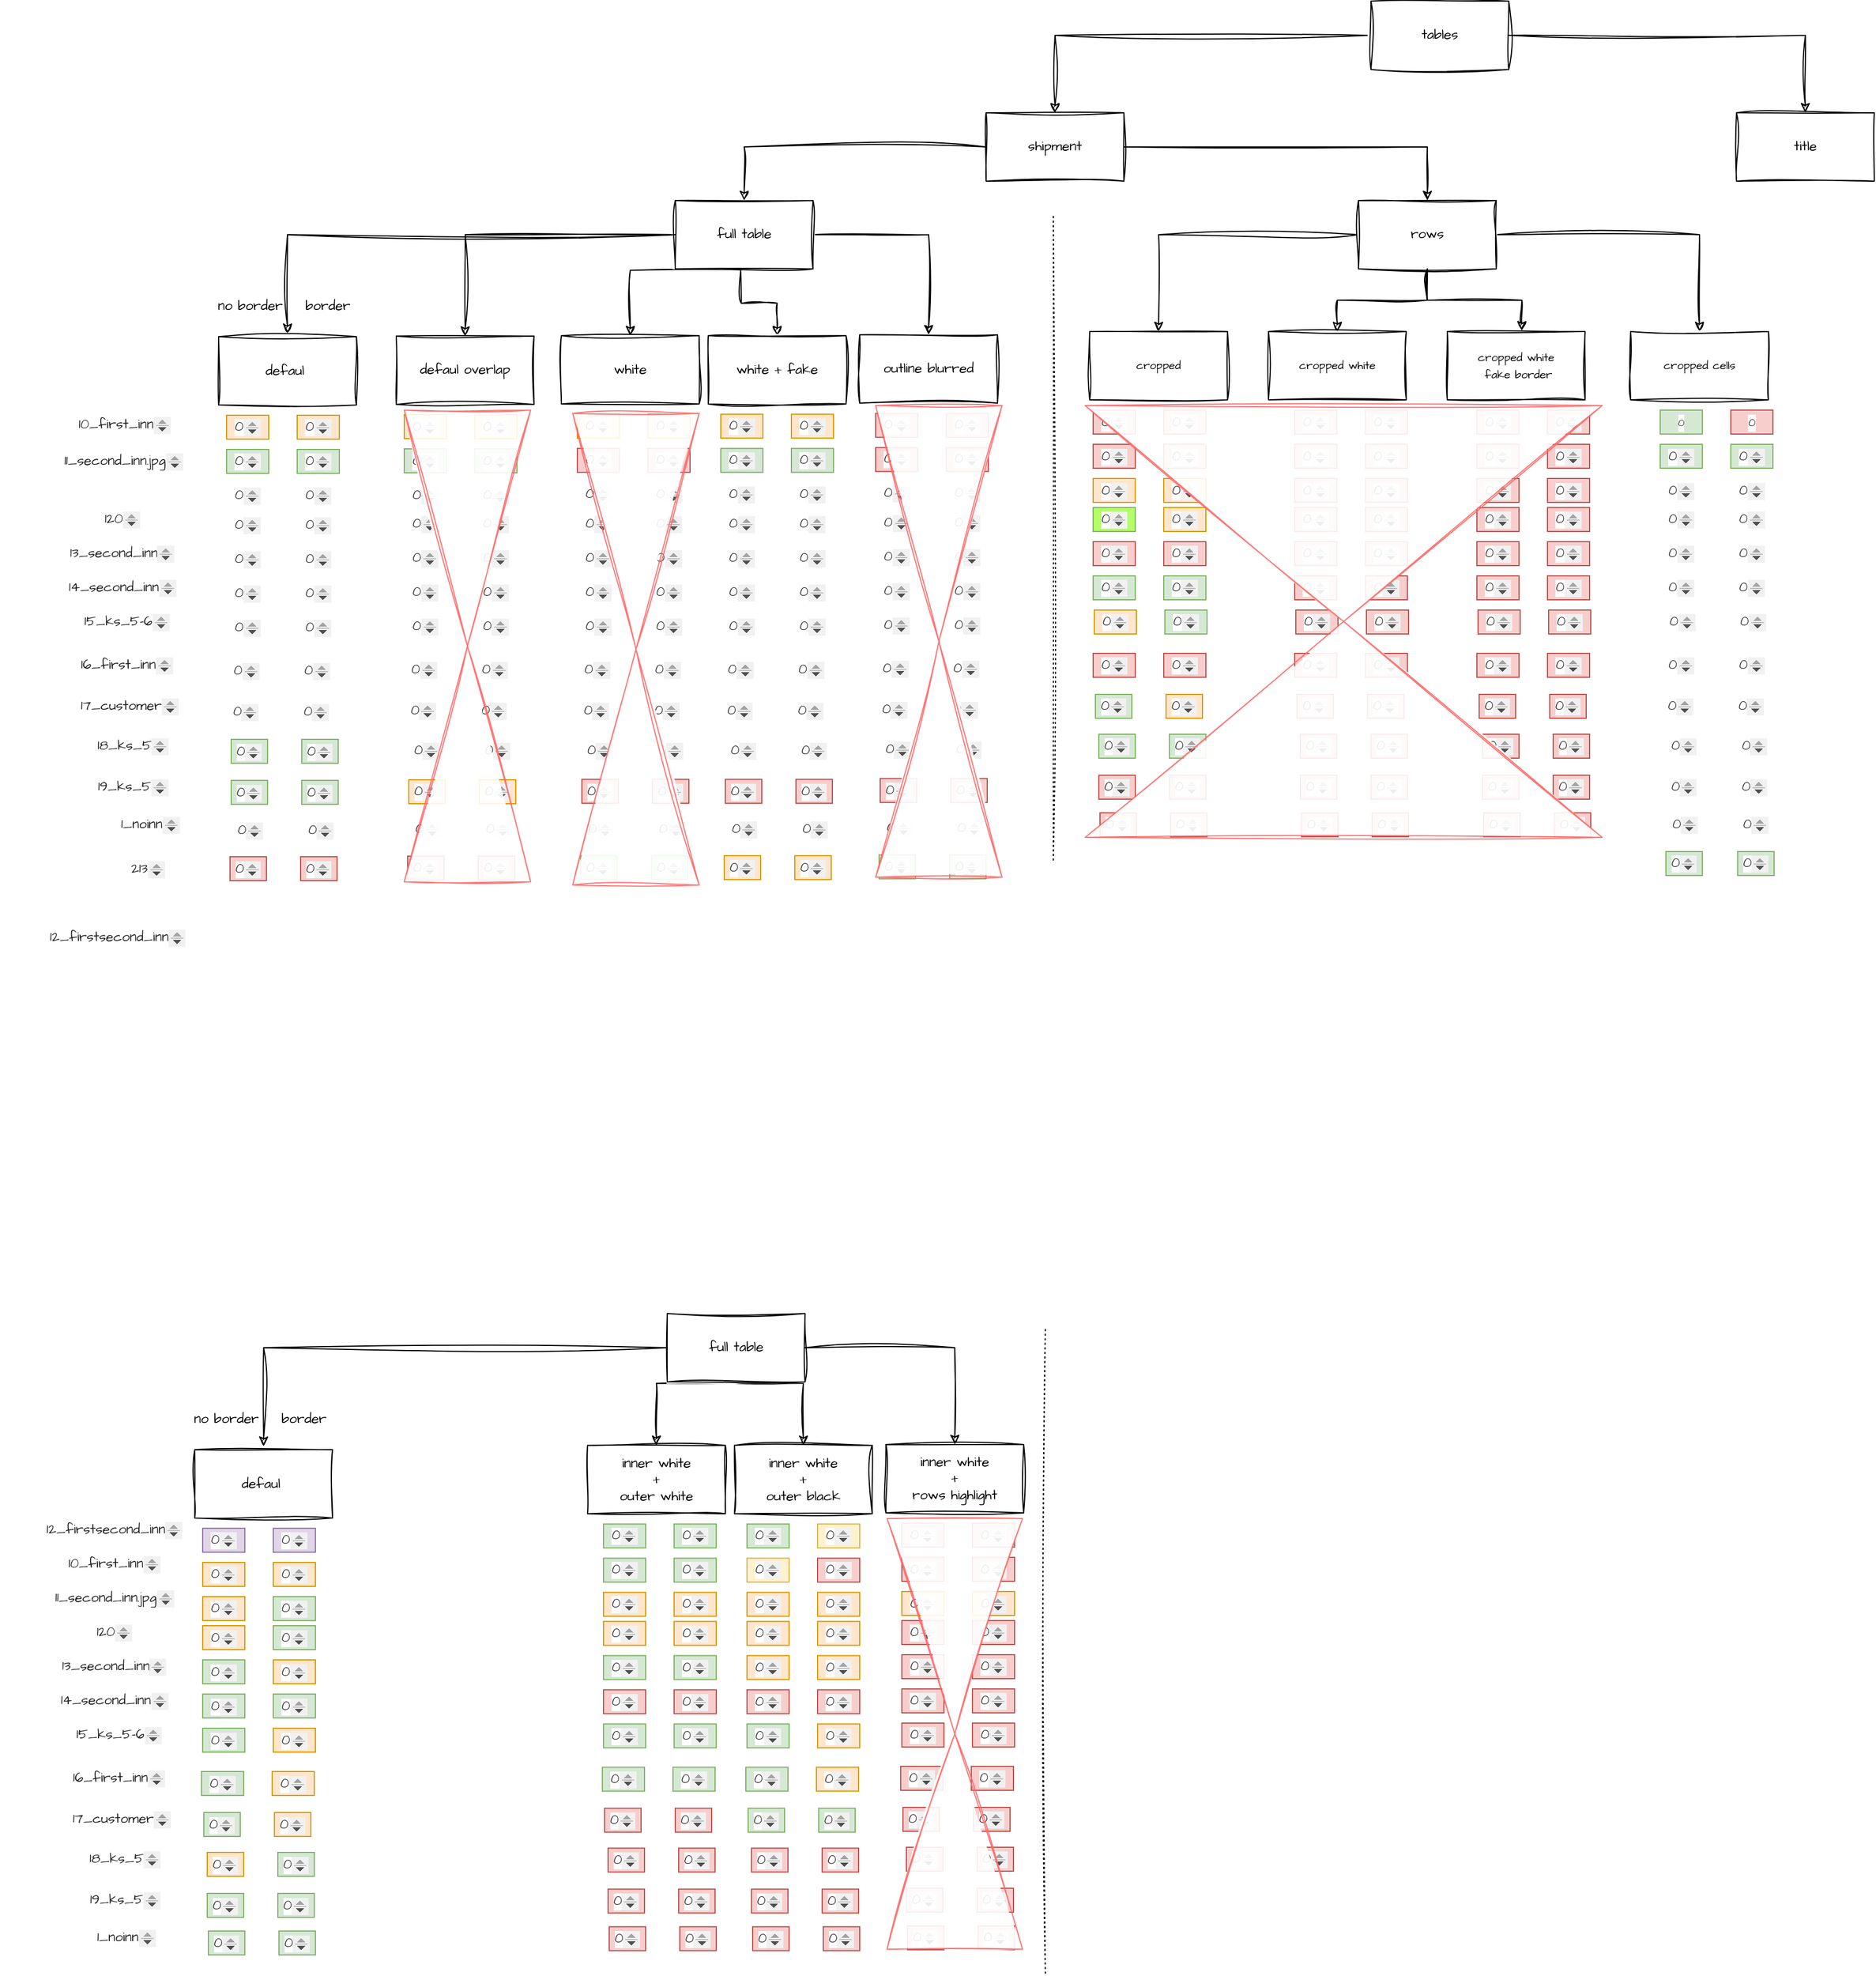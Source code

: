 <mxfile version="24.4.0" type="github">
  <diagram name="Страница — 1" id="JOkEzcSPFHBbC7LoMWct">
    <mxGraphModel dx="925" dy="498" grid="0" gridSize="100" guides="1" tooltips="1" connect="1" arrows="1" fold="1" page="1" pageScale="1" pageWidth="1654" pageHeight="1169" math="0" shadow="0">
      <root>
        <mxCell id="0" />
        <mxCell id="1" parent="0" />
        <mxCell id="GXin9LZCgQy8iWlDCbro-8" style="edgeStyle=orthogonalEdgeStyle;rounded=0;sketch=1;hachureGap=4;jiggle=2;curveFitting=1;orthogonalLoop=1;jettySize=auto;html=1;entryX=0.5;entryY=0;entryDx=0;entryDy=0;fontFamily=Architects Daughter;fontSource=https%3A%2F%2Ffonts.googleapis.com%2Fcss%3Ffamily%3DArchitects%2BDaughter;" parent="1" source="GXin9LZCgQy8iWlDCbro-1" target="GXin9LZCgQy8iWlDCbro-5" edge="1">
          <mxGeometry relative="1" as="geometry" />
        </mxCell>
        <mxCell id="GXin9LZCgQy8iWlDCbro-79" style="edgeStyle=orthogonalEdgeStyle;rounded=0;sketch=1;hachureGap=4;jiggle=2;curveFitting=1;orthogonalLoop=1;jettySize=auto;html=1;entryX=0.5;entryY=0;entryDx=0;entryDy=0;fontFamily=Architects Daughter;fontSource=https%3A%2F%2Ffonts.googleapis.com%2Fcss%3Ffamily%3DArchitects%2BDaughter;" parent="1" source="GXin9LZCgQy8iWlDCbro-1" target="GXin9LZCgQy8iWlDCbro-4" edge="1">
          <mxGeometry relative="1" as="geometry" />
        </mxCell>
        <mxCell id="GXin9LZCgQy8iWlDCbro-1" value="tables" style="rounded=0;whiteSpace=wrap;html=1;sketch=1;hachureGap=4;jiggle=2;curveFitting=1;fontFamily=Architects Daughter;fontSource=https%3A%2F%2Ffonts.googleapis.com%2Fcss%3Ffamily%3DArchitects%2BDaughter;" parent="1" vertex="1">
          <mxGeometry x="1204" y="40" width="121" height="60" as="geometry" />
        </mxCell>
        <mxCell id="GXin9LZCgQy8iWlDCbro-10" style="edgeStyle=orthogonalEdgeStyle;rounded=0;sketch=1;hachureGap=4;jiggle=2;curveFitting=1;orthogonalLoop=1;jettySize=auto;html=1;fontFamily=Architects Daughter;fontSource=https%3A%2F%2Ffonts.googleapis.com%2Fcss%3Ffamily%3DArchitects%2BDaughter;exitX=0;exitY=0.5;exitDx=0;exitDy=0;entryX=0.5;entryY=0;entryDx=0;entryDy=0;" parent="1" source="GXin9LZCgQy8iWlDCbro-4" target="GXin9LZCgQy8iWlDCbro-11" edge="1">
          <mxGeometry relative="1" as="geometry">
            <mxPoint x="840" y="240" as="targetPoint" />
            <mxPoint x="920" y="180" as="sourcePoint" />
          </mxGeometry>
        </mxCell>
        <mxCell id="GXin9LZCgQy8iWlDCbro-26" style="edgeStyle=orthogonalEdgeStyle;rounded=0;sketch=1;hachureGap=4;jiggle=2;curveFitting=1;orthogonalLoop=1;jettySize=auto;html=1;entryX=0.5;entryY=0;entryDx=0;entryDy=0;fontFamily=Architects Daughter;fontSource=https%3A%2F%2Ffonts.googleapis.com%2Fcss%3Ffamily%3DArchitects%2BDaughter;" parent="1" source="GXin9LZCgQy8iWlDCbro-4" target="GXin9LZCgQy8iWlDCbro-9" edge="1">
          <mxGeometry relative="1" as="geometry" />
        </mxCell>
        <mxCell id="GXin9LZCgQy8iWlDCbro-4" value="shipment" style="whiteSpace=wrap;html=1;sketch=1;hachureGap=4;jiggle=2;curveFitting=1;fontFamily=Architects Daughter;fontSource=https%3A%2F%2Ffonts.googleapis.com%2Fcss%3Ffamily%3DArchitects%2BDaughter;" parent="1" vertex="1">
          <mxGeometry x="866" y="138" width="121" height="60" as="geometry" />
        </mxCell>
        <mxCell id="GXin9LZCgQy8iWlDCbro-5" value="title" style="whiteSpace=wrap;html=1;sketch=1;hachureGap=4;jiggle=2;curveFitting=1;fontFamily=Architects Daughter;fontSource=https%3A%2F%2Ffonts.googleapis.com%2Fcss%3Ffamily%3DArchitects%2BDaughter;" parent="1" vertex="1">
          <mxGeometry x="1525" y="138" width="121" height="60" as="geometry" />
        </mxCell>
        <mxCell id="GXin9LZCgQy8iWlDCbro-70" style="edgeStyle=orthogonalEdgeStyle;rounded=0;sketch=1;hachureGap=4;jiggle=2;curveFitting=1;orthogonalLoop=1;jettySize=auto;html=1;entryX=0.5;entryY=0;entryDx=0;entryDy=0;fontFamily=Architects Daughter;fontSource=https%3A%2F%2Ffonts.googleapis.com%2Fcss%3Ffamily%3DArchitects%2BDaughter;" parent="1" source="GXin9LZCgQy8iWlDCbro-9" target="GXin9LZCgQy8iWlDCbro-69" edge="1">
          <mxGeometry relative="1" as="geometry" />
        </mxCell>
        <mxCell id="GXin9LZCgQy8iWlDCbro-74" style="edgeStyle=orthogonalEdgeStyle;rounded=0;sketch=1;hachureGap=4;jiggle=2;curveFitting=1;orthogonalLoop=1;jettySize=auto;html=1;entryX=0.5;entryY=0;entryDx=0;entryDy=0;fontFamily=Architects Daughter;fontSource=https%3A%2F%2Ffonts.googleapis.com%2Fcss%3Ffamily%3DArchitects%2BDaughter;" parent="1" source="GXin9LZCgQy8iWlDCbro-9" target="GXin9LZCgQy8iWlDCbro-72" edge="1">
          <mxGeometry relative="1" as="geometry" />
        </mxCell>
        <mxCell id="GXin9LZCgQy8iWlDCbro-219" style="edgeStyle=orthogonalEdgeStyle;rounded=0;sketch=1;hachureGap=4;jiggle=2;curveFitting=1;orthogonalLoop=1;jettySize=auto;html=1;entryX=0.5;entryY=0;entryDx=0;entryDy=0;fontFamily=Architects Daughter;fontSource=https%3A%2F%2Ffonts.googleapis.com%2Fcss%3Ffamily%3DArchitects%2BDaughter;" parent="1" source="GXin9LZCgQy8iWlDCbro-9" target="GXin9LZCgQy8iWlDCbro-206" edge="1">
          <mxGeometry relative="1" as="geometry" />
        </mxCell>
        <mxCell id="GXin9LZCgQy8iWlDCbro-9" value="rows" style="whiteSpace=wrap;html=1;sketch=1;hachureGap=4;jiggle=2;curveFitting=1;fontFamily=Architects Daughter;fontSource=https%3A%2F%2Ffonts.googleapis.com%2Fcss%3Ffamily%3DArchitects%2BDaughter;" parent="1" vertex="1">
          <mxGeometry x="1193" y="215" width="121" height="60" as="geometry" />
        </mxCell>
        <mxCell id="GXin9LZCgQy8iWlDCbro-27" style="edgeStyle=orthogonalEdgeStyle;rounded=0;sketch=1;hachureGap=4;jiggle=2;curveFitting=1;orthogonalLoop=1;jettySize=auto;html=1;fontFamily=Architects Daughter;fontSource=https%3A%2F%2Ffonts.googleapis.com%2Fcss%3Ffamily%3DArchitects%2BDaughter;entryX=0.5;entryY=0;entryDx=0;entryDy=0;" parent="1" target="GXin9LZCgQy8iWlDCbro-28" edge="1">
          <mxGeometry relative="1" as="geometry">
            <mxPoint x="624" y="320.75" as="targetPoint" />
            <mxPoint x="650.524" y="275.75" as="sourcePoint" />
          </mxGeometry>
        </mxCell>
        <mxCell id="GXin9LZCgQy8iWlDCbro-239" style="edgeStyle=orthogonalEdgeStyle;rounded=0;sketch=1;hachureGap=4;jiggle=2;curveFitting=1;orthogonalLoop=1;jettySize=auto;html=1;fontFamily=Architects Daughter;fontSource=https%3A%2F%2Ffonts.googleapis.com%2Fcss%3Ffamily%3DArchitects%2BDaughter;" parent="1" source="GXin9LZCgQy8iWlDCbro-11" target="GXin9LZCgQy8iWlDCbro-224" edge="1">
          <mxGeometry relative="1" as="geometry" />
        </mxCell>
        <mxCell id="GXin9LZCgQy8iWlDCbro-240" style="edgeStyle=orthogonalEdgeStyle;rounded=0;sketch=1;hachureGap=4;jiggle=2;curveFitting=1;orthogonalLoop=1;jettySize=auto;html=1;entryX=0.5;entryY=0;entryDx=0;entryDy=0;fontFamily=Architects Daughter;fontSource=https%3A%2F%2Ffonts.googleapis.com%2Fcss%3Ffamily%3DArchitects%2BDaughter;" parent="1" target="GXin9LZCgQy8iWlDCbro-23" edge="1">
          <mxGeometry relative="1" as="geometry">
            <mxPoint x="650.524" y="275.75" as="sourcePoint" />
          </mxGeometry>
        </mxCell>
        <mxCell id="efa15mZQUemH8TbpyKIG-268" style="edgeStyle=orthogonalEdgeStyle;rounded=0;sketch=1;hachureGap=4;jiggle=2;curveFitting=1;orthogonalLoop=1;jettySize=auto;html=1;fontFamily=Architects Daughter;fontSource=https%3A%2F%2Ffonts.googleapis.com%2Fcss%3Ffamily%3DArchitects%2BDaughter;" edge="1" parent="1" source="GXin9LZCgQy8iWlDCbro-11" target="efa15mZQUemH8TbpyKIG-242">
          <mxGeometry relative="1" as="geometry" />
        </mxCell>
        <mxCell id="GXin9LZCgQy8iWlDCbro-11" value="full table" style="whiteSpace=wrap;html=1;sketch=1;hachureGap=4;jiggle=2;curveFitting=1;fontFamily=Architects Daughter;fontSource=https%3A%2F%2Ffonts.googleapis.com%2Fcss%3Ffamily%3DArchitects%2BDaughter;" parent="1" vertex="1">
          <mxGeometry x="593" y="215" width="121" height="60" as="geometry" />
        </mxCell>
        <mxCell id="GXin9LZCgQy8iWlDCbro-22" value="defaul&lt;span style=&quot;white-space: pre;&quot;&gt;&#x9;&lt;/span&gt;" style="whiteSpace=wrap;html=1;sketch=1;hachureGap=4;jiggle=2;curveFitting=1;fontFamily=Architects Daughter;fontSource=https%3A%2F%2Ffonts.googleapis.com%2Fcss%3Ffamily%3DArchitects%2BDaughter;" parent="1" vertex="1">
          <mxGeometry x="192" y="334.5" width="121" height="60" as="geometry" />
        </mxCell>
        <mxCell id="GXin9LZCgQy8iWlDCbro-23" value="white + fake" style="whiteSpace=wrap;html=1;sketch=1;hachureGap=4;jiggle=2;curveFitting=1;fontFamily=Architects Daughter;fontSource=https%3A%2F%2Ffonts.googleapis.com%2Fcss%3Ffamily%3DArchitects%2BDaughter;" parent="1" vertex="1">
          <mxGeometry x="622" y="333.62" width="121" height="60" as="geometry" />
        </mxCell>
        <mxCell id="GXin9LZCgQy8iWlDCbro-25" style="edgeStyle=orthogonalEdgeStyle;rounded=0;sketch=1;hachureGap=4;jiggle=2;curveFitting=1;orthogonalLoop=1;jettySize=auto;html=1;entryX=0.5;entryY=-0.049;entryDx=0;entryDy=0;entryPerimeter=0;fontFamily=Architects Daughter;fontSource=https%3A%2F%2Ffonts.googleapis.com%2Fcss%3Ffamily%3DArchitects%2BDaughter;" parent="1" source="GXin9LZCgQy8iWlDCbro-11" target="GXin9LZCgQy8iWlDCbro-22" edge="1">
          <mxGeometry relative="1" as="geometry" />
        </mxCell>
        <mxCell id="GXin9LZCgQy8iWlDCbro-28" value="white" style="whiteSpace=wrap;html=1;sketch=1;hachureGap=4;jiggle=2;curveFitting=1;fontFamily=Architects Daughter;fontSource=https%3A%2F%2Ffonts.googleapis.com%2Fcss%3Ffamily%3DArchitects%2BDaughter;align=center;" parent="1" vertex="1">
          <mxGeometry x="493" y="333.62" width="121" height="60" as="geometry" />
        </mxCell>
        <mxCell id="GXin9LZCgQy8iWlDCbro-31" value="&lt;pre style=&quot;font-family: var(--jp-code-font-family); font-size: var(--jp-code-font-size); line-height: var(--jp-code-line-height); color: rgba(0, 0, 0, 0.87); border: none; margin-top: 0px; margin-bottom: 0px; padding: 0px; overflow: auto; word-break: break-all; overflow-wrap: break-word; text-wrap: wrap; text-align: left; background-color: rgb(255, 255, 255);&quot;&gt;12_firstsecond_inn&lt;/pre&gt;" style="text;html=1;align=center;verticalAlign=middle;whiteSpace=wrap;rounded=0;fontFamily=Architects Daughter;fontSource=https%3A%2F%2Ffonts.googleapis.com%2Fcss%3Ffamily%3DArchitects%2BDaughter;" parent="1" vertex="1">
          <mxGeometry x="3" y="847" width="201" height="30" as="geometry" />
        </mxCell>
        <mxCell id="GXin9LZCgQy8iWlDCbro-32" value="&lt;pre style=&quot;font-family: var(--jp-code-font-family); font-size: var(--jp-code-font-size); line-height: var(--jp-code-line-height); color: rgba(0, 0, 0, 0.87); border: none; margin-top: 0px; margin-bottom: 0px; padding: 0px; overflow: auto; word-break: break-all; overflow-wrap: break-word; text-wrap: wrap; text-align: left; background-color: rgb(255, 255, 255);&quot;&gt;0&lt;/pre&gt;" style="text;html=1;align=center;verticalAlign=middle;whiteSpace=wrap;rounded=0;fontFamily=Architects Daughter;fontSource=https%3A%2F%2Ffonts.googleapis.com%2Fcss%3Ffamily%3DArchitects%2BDaughter;fillColor=#ffe6cc;strokeColor=#d79b00;" parent="1" vertex="1">
          <mxGeometry x="199" y="403.5" width="37" height="21" as="geometry" />
        </mxCell>
        <mxCell id="GXin9LZCgQy8iWlDCbro-36" value="&lt;pre style=&quot;font-family: var(--jp-code-font-family); font-size: var(--jp-code-font-size); line-height: var(--jp-code-line-height); color: rgba(0, 0, 0, 0.87); border: none; margin-top: 0px; margin-bottom: 0px; padding: 0px; overflow: auto; word-break: break-all; overflow-wrap: break-word; text-wrap: wrap; text-align: left; background-color: rgb(255, 255, 255);&quot;&gt;10_first_inn&lt;/pre&gt;" style="text;html=1;align=center;verticalAlign=middle;whiteSpace=wrap;rounded=0;fontFamily=Architects Daughter;fontSource=https%3A%2F%2Ffonts.googleapis.com%2Fcss%3Ffamily%3DArchitects%2BDaughter;" parent="1" vertex="1">
          <mxGeometry x="9" y="397.37" width="201" height="30" as="geometry" />
        </mxCell>
        <mxCell id="GXin9LZCgQy8iWlDCbro-41" value="&lt;pre style=&quot;font-family: var(--jp-code-font-family); font-size: var(--jp-code-font-size); line-height: var(--jp-code-line-height); color: rgba(0, 0, 0, 0.87); border: none; margin-top: 0px; margin-bottom: 0px; padding: 0px; overflow: auto; word-break: break-all; overflow-wrap: break-word; text-wrap: wrap; text-align: left; background-color: rgb(255, 255, 255);&quot;&gt;&lt;pre style=&quot;font-family: var(--jp-code-font-family); font-size: var(--jp-code-font-size); line-height: var(--jp-code-line-height); border: none; margin-top: 0px; margin-bottom: 0px; padding: 0px; overflow: auto; word-break: break-all; overflow-wrap: break-word; text-wrap: wrap;&quot;&gt;11_second_inn.jpg&lt;/pre&gt;&lt;/pre&gt;" style="text;html=1;align=center;verticalAlign=middle;whiteSpace=wrap;rounded=0;fontFamily=Architects Daughter;fontSource=https%3A%2F%2Ffonts.googleapis.com%2Fcss%3Ffamily%3DArchitects%2BDaughter;" parent="1" vertex="1">
          <mxGeometry x="8" y="429" width="201" height="30" as="geometry" />
        </mxCell>
        <mxCell id="GXin9LZCgQy8iWlDCbro-46" value="&lt;pre style=&quot;font-family: var(--jp-code-font-family); font-size: var(--jp-code-font-size); line-height: var(--jp-code-line-height); color: rgba(0, 0, 0, 0.87); border: none; margin-top: 0px; margin-bottom: 0px; padding: 0px; overflow: auto; word-break: break-all; overflow-wrap: break-word; text-wrap: wrap; text-align: left; background-color: rgb(255, 255, 255);&quot;&gt;120&lt;/pre&gt;" style="text;html=1;align=center;verticalAlign=middle;whiteSpace=wrap;rounded=0;fontFamily=Architects Daughter;fontSource=https%3A%2F%2Ffonts.googleapis.com%2Fcss%3Ffamily%3DArchitects%2BDaughter;" parent="1" vertex="1">
          <mxGeometry x="7" y="480" width="201" height="30" as="geometry" />
        </mxCell>
        <mxCell id="GXin9LZCgQy8iWlDCbro-51" value="&lt;pre style=&quot;font-family: var(--jp-code-font-family); font-size: var(--jp-code-font-size); line-height: var(--jp-code-line-height); color: rgba(0, 0, 0, 0.87); border: none; margin-top: 0px; margin-bottom: 0px; padding: 0px; overflow: auto; word-break: break-all; overflow-wrap: break-word; text-wrap: wrap; text-align: left; background-color: rgb(255, 255, 255);&quot;&gt;&lt;pre style=&quot;font-family: var(--jp-code-font-family); font-size: var(--jp-code-font-size); line-height: var(--jp-code-line-height); border: none; margin-top: 0px; margin-bottom: 0px; padding: 0px; overflow: auto; word-break: break-all; overflow-wrap: break-word; text-wrap: wrap;&quot;&gt;13_second_inn&lt;/pre&gt;&lt;/pre&gt;" style="text;html=1;align=center;verticalAlign=middle;whiteSpace=wrap;rounded=0;fontFamily=Architects Daughter;fontSource=https%3A%2F%2Ffonts.googleapis.com%2Fcss%3Ffamily%3DArchitects%2BDaughter;" parent="1" vertex="1">
          <mxGeometry x="7" y="510" width="201" height="30" as="geometry" />
        </mxCell>
        <mxCell id="GXin9LZCgQy8iWlDCbro-61" value="&lt;pre style=&quot;font-family: var(--jp-code-font-family); font-size: var(--jp-code-font-size); line-height: var(--jp-code-line-height); color: rgba(0, 0, 0, 0.87); border: none; margin-top: 0px; margin-bottom: 0px; padding: 0px; overflow: auto; word-break: break-all; overflow-wrap: break-word; text-wrap: wrap; text-align: left; background-color: rgb(255, 255, 255);&quot;&gt;&lt;pre style=&quot;font-family: var(--jp-code-font-family); font-size: var(--jp-code-font-size); line-height: var(--jp-code-line-height); border: none; margin-top: 0px; margin-bottom: 0px; padding: 0px; overflow: auto; word-break: break-all; overflow-wrap: break-word; text-wrap: wrap;&quot;&gt;14_second_inn&lt;/pre&gt;&lt;/pre&gt;" style="text;html=1;align=center;verticalAlign=middle;whiteSpace=wrap;rounded=0;fontFamily=Architects Daughter;fontSource=https%3A%2F%2Ffonts.googleapis.com%2Fcss%3Ffamily%3DArchitects%2BDaughter;" parent="1" vertex="1">
          <mxGeometry x="7" y="540" width="201" height="30" as="geometry" />
        </mxCell>
        <mxCell id="GXin9LZCgQy8iWlDCbro-69" value="&lt;font size=&quot;1&quot;&gt;cropped&lt;/font&gt;" style="whiteSpace=wrap;html=1;sketch=1;hachureGap=4;jiggle=2;curveFitting=1;fontFamily=Architects Daughter;fontSource=https%3A%2F%2Ffonts.googleapis.com%2Fcss%3Ffamily%3DArchitects%2BDaughter;" parent="1" vertex="1">
          <mxGeometry x="957" y="330" width="121" height="60" as="geometry" />
        </mxCell>
        <mxCell id="GXin9LZCgQy8iWlDCbro-72" value="&lt;font size=&quot;1&quot;&gt;cropped white&lt;/font&gt;" style="whiteSpace=wrap;html=1;sketch=1;hachureGap=4;jiggle=2;curveFitting=1;fontFamily=Architects Daughter;fontSource=https%3A%2F%2Ffonts.googleapis.com%2Fcss%3Ffamily%3DArchitects%2BDaughter;" parent="1" vertex="1">
          <mxGeometry x="1114" y="330" width="121" height="60" as="geometry" />
        </mxCell>
        <mxCell id="GXin9LZCgQy8iWlDCbro-78" value="" style="endArrow=none;dashed=1;html=1;dashPattern=1 3;strokeWidth=1;rounded=0;sketch=1;hachureGap=4;jiggle=2;curveFitting=1;fontFamily=Architects Daughter;fontSource=https%3A%2F%2Ffonts.googleapis.com%2Fcss%3Ffamily%3DArchitects%2BDaughter;jumpSize=3;" parent="1" edge="1">
          <mxGeometry width="50" height="50" relative="1" as="geometry">
            <mxPoint x="925" y="794" as="sourcePoint" />
            <mxPoint x="925" y="227" as="targetPoint" />
          </mxGeometry>
        </mxCell>
        <mxCell id="GXin9LZCgQy8iWlDCbro-81" value="&lt;font size=&quot;1&quot;&gt;cropped white&lt;/font&gt;&lt;div&gt;&lt;font size=&quot;1&quot;&gt;&amp;nbsp;fake border&lt;/font&gt;&lt;/div&gt;" style="whiteSpace=wrap;html=1;sketch=1;hachureGap=4;jiggle=2;curveFitting=1;fontFamily=Architects Daughter;fontSource=https%3A%2F%2Ffonts.googleapis.com%2Fcss%3Ffamily%3DArchitects%2BDaughter;" parent="1" vertex="1">
          <mxGeometry x="1271" y="330" width="121" height="60" as="geometry" />
        </mxCell>
        <mxCell id="GXin9LZCgQy8iWlDCbro-107" style="edgeStyle=orthogonalEdgeStyle;rounded=0;sketch=1;hachureGap=4;jiggle=2;curveFitting=1;orthogonalLoop=1;jettySize=auto;html=1;entryX=0.541;entryY=-0.011;entryDx=0;entryDy=0;entryPerimeter=0;fontFamily=Architects Daughter;fontSource=https%3A%2F%2Ffonts.googleapis.com%2Fcss%3Ffamily%3DArchitects%2BDaughter;" parent="1" source="GXin9LZCgQy8iWlDCbro-9" target="GXin9LZCgQy8iWlDCbro-81" edge="1">
          <mxGeometry relative="1" as="geometry" />
        </mxCell>
        <mxCell id="GXin9LZCgQy8iWlDCbro-116" value="&lt;pre style=&quot;font-family: var(--jp-code-font-family); font-size: var(--jp-code-font-size); line-height: var(--jp-code-line-height); color: rgba(0, 0, 0, 0.87); border: none; margin-top: 0px; margin-bottom: 0px; padding: 0px; overflow: auto; word-break: break-all; overflow-wrap: break-word; text-wrap: wrap; text-align: left; background-color: rgb(255, 255, 255);&quot;&gt;0&lt;/pre&gt;" style="text;html=1;align=center;verticalAlign=middle;whiteSpace=wrap;rounded=0;fontFamily=Architects Daughter;fontSource=https%3A%2F%2Ffonts.googleapis.com%2Fcss%3Ffamily%3DArchitects%2BDaughter;fillColor=#ffe6cc;strokeColor=#d79b00;" parent="1" vertex="1">
          <mxGeometry x="261" y="403.5" width="37" height="21" as="geometry" />
        </mxCell>
        <mxCell id="GXin9LZCgQy8iWlDCbro-121" value="&lt;pre style=&quot;font-family: var(--jp-code-font-family); font-size: var(--jp-code-font-size); line-height: var(--jp-code-line-height); color: rgba(0, 0, 0, 0.87); border: none; margin-top: 0px; margin-bottom: 0px; padding: 0px; overflow: auto; word-break: break-all; overflow-wrap: break-word; text-wrap: wrap; text-align: left; background-color: rgb(255, 255, 255);&quot;&gt;0&lt;/pre&gt;" style="text;html=1;align=center;verticalAlign=middle;whiteSpace=wrap;rounded=0;fontFamily=Architects Daughter;fontSource=https%3A%2F%2Ffonts.googleapis.com%2Fcss%3Ffamily%3DArchitects%2BDaughter;fillColor=#d5e8d4;strokeColor=#82b366;" parent="1" vertex="1">
          <mxGeometry x="199" y="433.5" width="37" height="21" as="geometry" />
        </mxCell>
        <mxCell id="GXin9LZCgQy8iWlDCbro-122" value="&lt;pre style=&quot;font-family: var(--jp-code-font-family); font-size: var(--jp-code-font-size); line-height: var(--jp-code-line-height); color: rgba(0, 0, 0, 0.87); border: none; margin-top: 0px; margin-bottom: 0px; padding: 0px; overflow: auto; word-break: break-all; overflow-wrap: break-word; text-wrap: wrap; text-align: left; background-color: rgb(255, 255, 255);&quot;&gt;0&lt;/pre&gt;" style="text;html=1;align=center;verticalAlign=middle;whiteSpace=wrap;rounded=0;fontFamily=Architects Daughter;fontSource=https%3A%2F%2Ffonts.googleapis.com%2Fcss%3Ffamily%3DArchitects%2BDaughter;fillColor=#d5e8d4;strokeColor=#82b366;" parent="1" vertex="1">
          <mxGeometry x="261" y="433.5" width="37" height="21" as="geometry" />
        </mxCell>
        <mxCell id="GXin9LZCgQy8iWlDCbro-123" value="&lt;pre style=&quot;font-family: var(--jp-code-font-family); font-size: var(--jp-code-font-size); line-height: var(--jp-code-line-height); color: rgba(0, 0, 0, 0.87); border: none; margin-top: 0px; margin-bottom: 0px; padding: 0px; overflow: auto; word-break: break-all; overflow-wrap: break-word; text-wrap: wrap; text-align: left; background-color: rgb(255, 255, 255);&quot;&gt;0&lt;/pre&gt;" style="text;html=1;align=center;verticalAlign=middle;whiteSpace=wrap;rounded=0;fontFamily=Architects Daughter;fontSource=https%3A%2F%2Ffonts.googleapis.com%2Fcss%3Ffamily%3DArchitects%2BDaughter;" parent="1" vertex="1">
          <mxGeometry x="199" y="463.5" width="37" height="21" as="geometry" />
        </mxCell>
        <mxCell id="GXin9LZCgQy8iWlDCbro-124" value="&lt;pre style=&quot;font-family: var(--jp-code-font-family); font-size: var(--jp-code-font-size); line-height: var(--jp-code-line-height); color: rgba(0, 0, 0, 0.87); border: none; margin-top: 0px; margin-bottom: 0px; padding: 0px; overflow: auto; word-break: break-all; overflow-wrap: break-word; text-wrap: wrap; text-align: left; background-color: rgb(255, 255, 255);&quot;&gt;0&lt;/pre&gt;" style="text;html=1;align=center;verticalAlign=middle;whiteSpace=wrap;rounded=0;fontFamily=Architects Daughter;fontSource=https%3A%2F%2Ffonts.googleapis.com%2Fcss%3Ffamily%3DArchitects%2BDaughter;" parent="1" vertex="1">
          <mxGeometry x="261" y="463.5" width="37" height="21" as="geometry" />
        </mxCell>
        <mxCell id="GXin9LZCgQy8iWlDCbro-125" value="&lt;pre style=&quot;font-family: var(--jp-code-font-family); font-size: var(--jp-code-font-size); line-height: var(--jp-code-line-height); color: rgba(0, 0, 0, 0.87); border: none; margin-top: 0px; margin-bottom: 0px; padding: 0px; overflow: auto; word-break: break-all; overflow-wrap: break-word; text-wrap: wrap; text-align: left; background-color: rgb(255, 255, 255);&quot;&gt;0&lt;/pre&gt;" style="text;html=1;align=center;verticalAlign=middle;whiteSpace=wrap;rounded=0;fontFamily=Architects Daughter;fontSource=https%3A%2F%2Ffonts.googleapis.com%2Fcss%3Ffamily%3DArchitects%2BDaughter;" parent="1" vertex="1">
          <mxGeometry x="199" y="489" width="37" height="21" as="geometry" />
        </mxCell>
        <mxCell id="GXin9LZCgQy8iWlDCbro-126" value="&lt;pre style=&quot;font-family: var(--jp-code-font-family); font-size: var(--jp-code-font-size); line-height: var(--jp-code-line-height); color: rgba(0, 0, 0, 0.87); border: none; margin-top: 0px; margin-bottom: 0px; padding: 0px; overflow: auto; word-break: break-all; overflow-wrap: break-word; text-wrap: wrap; text-align: left; background-color: rgb(255, 255, 255);&quot;&gt;0&lt;/pre&gt;" style="text;html=1;align=center;verticalAlign=middle;whiteSpace=wrap;rounded=0;fontFamily=Architects Daughter;fontSource=https%3A%2F%2Ffonts.googleapis.com%2Fcss%3Ffamily%3DArchitects%2BDaughter;" parent="1" vertex="1">
          <mxGeometry x="261" y="489" width="37" height="21" as="geometry" />
        </mxCell>
        <mxCell id="GXin9LZCgQy8iWlDCbro-127" value="&lt;pre style=&quot;font-family: var(--jp-code-font-family); font-size: var(--jp-code-font-size); line-height: var(--jp-code-line-height); color: rgba(0, 0, 0, 0.87); border: none; margin-top: 0px; margin-bottom: 0px; padding: 0px; overflow: auto; word-break: break-all; overflow-wrap: break-word; text-wrap: wrap; text-align: left; background-color: rgb(255, 255, 255);&quot;&gt;0&lt;/pre&gt;" style="text;html=1;align=center;verticalAlign=middle;whiteSpace=wrap;rounded=0;fontFamily=Architects Daughter;fontSource=https%3A%2F%2Ffonts.googleapis.com%2Fcss%3Ffamily%3DArchitects%2BDaughter;" parent="1" vertex="1">
          <mxGeometry x="199" y="519" width="37" height="21" as="geometry" />
        </mxCell>
        <mxCell id="GXin9LZCgQy8iWlDCbro-128" value="&lt;pre style=&quot;font-family: var(--jp-code-font-family); font-size: var(--jp-code-font-size); line-height: var(--jp-code-line-height); color: rgba(0, 0, 0, 0.87); border: none; margin-top: 0px; margin-bottom: 0px; padding: 0px; overflow: auto; word-break: break-all; overflow-wrap: break-word; text-wrap: wrap; text-align: left; background-color: rgb(255, 255, 255);&quot;&gt;0&lt;/pre&gt;" style="text;html=1;align=center;verticalAlign=middle;whiteSpace=wrap;rounded=0;fontFamily=Architects Daughter;fontSource=https%3A%2F%2Ffonts.googleapis.com%2Fcss%3Ffamily%3DArchitects%2BDaughter;" parent="1" vertex="1">
          <mxGeometry x="261" y="519" width="37" height="21" as="geometry" />
        </mxCell>
        <mxCell id="GXin9LZCgQy8iWlDCbro-129" value="&lt;pre style=&quot;font-family: var(--jp-code-font-family); font-size: var(--jp-code-font-size); line-height: var(--jp-code-line-height); color: rgba(0, 0, 0, 0.87); border: none; margin-top: 0px; margin-bottom: 0px; padding: 0px; overflow: auto; word-break: break-all; overflow-wrap: break-word; text-wrap: wrap; text-align: left; background-color: rgb(255, 255, 255);&quot;&gt;0&lt;/pre&gt;" style="text;html=1;align=center;verticalAlign=middle;whiteSpace=wrap;rounded=0;fontFamily=Architects Daughter;fontSource=https%3A%2F%2Ffonts.googleapis.com%2Fcss%3Ffamily%3DArchitects%2BDaughter;" parent="1" vertex="1">
          <mxGeometry x="199" y="549" width="37" height="21" as="geometry" />
        </mxCell>
        <mxCell id="GXin9LZCgQy8iWlDCbro-130" value="&lt;pre style=&quot;font-family: var(--jp-code-font-family); font-size: var(--jp-code-font-size); line-height: var(--jp-code-line-height); color: rgba(0, 0, 0, 0.87); border: none; margin-top: 0px; margin-bottom: 0px; padding: 0px; overflow: auto; word-break: break-all; overflow-wrap: break-word; text-wrap: wrap; text-align: left; background-color: rgb(255, 255, 255);&quot;&gt;0&lt;/pre&gt;" style="text;html=1;align=center;verticalAlign=middle;whiteSpace=wrap;rounded=0;fontFamily=Architects Daughter;fontSource=https%3A%2F%2Ffonts.googleapis.com%2Fcss%3Ffamily%3DArchitects%2BDaughter;" parent="1" vertex="1">
          <mxGeometry x="261" y="549" width="37" height="21" as="geometry" />
        </mxCell>
        <mxCell id="GXin9LZCgQy8iWlDCbro-144" value="&lt;pre style=&quot;font-family: var(--jp-code-font-family); font-size: var(--jp-code-font-size); line-height: var(--jp-code-line-height); color: rgba(0, 0, 0, 0.87); border: none; margin-top: 0px; margin-bottom: 0px; padding: 0px; overflow: auto; word-break: break-all; overflow-wrap: break-word; text-wrap: wrap; text-align: left; background-color: rgb(255, 255, 255);&quot;&gt;0&lt;/pre&gt;" style="text;html=1;align=center;verticalAlign=middle;whiteSpace=wrap;rounded=0;fontFamily=Architects Daughter;fontSource=https%3A%2F%2Ffonts.googleapis.com%2Fcss%3Ffamily%3DArchitects%2BDaughter;fillColor=#ffe6cc;strokeColor=#d79b00;" parent="1" vertex="1">
          <mxGeometry x="507" y="402.62" width="37" height="21" as="geometry" />
        </mxCell>
        <mxCell id="GXin9LZCgQy8iWlDCbro-145" value="&lt;pre style=&quot;font-family: var(--jp-code-font-family); font-size: var(--jp-code-font-size); line-height: var(--jp-code-line-height); color: rgba(0, 0, 0, 0.87); border: none; margin-top: 0px; margin-bottom: 0px; padding: 0px; overflow: auto; word-break: break-all; overflow-wrap: break-word; text-wrap: wrap; text-align: left; background-color: rgb(255, 255, 255);&quot;&gt;0&lt;/pre&gt;" style="text;html=1;align=center;verticalAlign=middle;whiteSpace=wrap;rounded=0;fontFamily=Architects Daughter;fontSource=https%3A%2F%2Ffonts.googleapis.com%2Fcss%3Ffamily%3DArchitects%2BDaughter;fillColor=#ffe6cc;strokeColor=#d79b00;" parent="1" vertex="1">
          <mxGeometry x="569" y="402.62" width="37" height="21" as="geometry" />
        </mxCell>
        <mxCell id="GXin9LZCgQy8iWlDCbro-146" value="&lt;pre style=&quot;font-family: var(--jp-code-font-family); font-size: var(--jp-code-font-size); line-height: var(--jp-code-line-height); color: rgba(0, 0, 0, 0.87); border: none; margin-top: 0px; margin-bottom: 0px; padding: 0px; overflow: auto; word-break: break-all; overflow-wrap: break-word; text-wrap: wrap; text-align: left; background-color: rgb(255, 255, 255);&quot;&gt;0&lt;/pre&gt;" style="text;html=1;align=center;verticalAlign=middle;whiteSpace=wrap;rounded=0;fontFamily=Architects Daughter;fontSource=https%3A%2F%2Ffonts.googleapis.com%2Fcss%3Ffamily%3DArchitects%2BDaughter;fillColor=#f8cecc;strokeColor=#b85450;" parent="1" vertex="1">
          <mxGeometry x="507" y="432.62" width="37" height="21" as="geometry" />
        </mxCell>
        <mxCell id="GXin9LZCgQy8iWlDCbro-147" value="&lt;pre style=&quot;font-family: var(--jp-code-font-family); font-size: var(--jp-code-font-size); line-height: var(--jp-code-line-height); color: rgba(0, 0, 0, 0.87); border: none; margin-top: 0px; margin-bottom: 0px; padding: 0px; overflow: auto; word-break: break-all; overflow-wrap: break-word; text-wrap: wrap; text-align: left; background-color: rgb(255, 255, 255);&quot;&gt;0&lt;/pre&gt;" style="text;html=1;align=center;verticalAlign=middle;whiteSpace=wrap;rounded=0;fontFamily=Architects Daughter;fontSource=https%3A%2F%2Ffonts.googleapis.com%2Fcss%3Ffamily%3DArchitects%2BDaughter;fillColor=#f8cecc;strokeColor=#b85450;" parent="1" vertex="1">
          <mxGeometry x="569" y="432.62" width="37" height="21" as="geometry" />
        </mxCell>
        <mxCell id="GXin9LZCgQy8iWlDCbro-148" value="&lt;pre style=&quot;font-family: var(--jp-code-font-family); font-size: var(--jp-code-font-size); line-height: var(--jp-code-line-height); color: rgba(0, 0, 0, 0.87); border: none; margin-top: 0px; margin-bottom: 0px; padding: 0px; overflow: auto; word-break: break-all; overflow-wrap: break-word; text-wrap: wrap; text-align: left; background-color: rgb(255, 255, 255);&quot;&gt;0&lt;/pre&gt;" style="text;html=1;align=center;verticalAlign=middle;whiteSpace=wrap;rounded=0;fontFamily=Architects Daughter;fontSource=https%3A%2F%2Ffonts.googleapis.com%2Fcss%3Ffamily%3DArchitects%2BDaughter;" parent="1" vertex="1">
          <mxGeometry x="507" y="462.62" width="37" height="21" as="geometry" />
        </mxCell>
        <mxCell id="GXin9LZCgQy8iWlDCbro-149" value="&lt;pre style=&quot;font-family: var(--jp-code-font-family); font-size: var(--jp-code-font-size); line-height: var(--jp-code-line-height); color: rgba(0, 0, 0, 0.87); border: none; margin-top: 0px; margin-bottom: 0px; padding: 0px; overflow: auto; word-break: break-all; overflow-wrap: break-word; text-wrap: wrap; text-align: left; background-color: rgb(255, 255, 255);&quot;&gt;0&lt;/pre&gt;" style="text;html=1;align=center;verticalAlign=middle;whiteSpace=wrap;rounded=0;fontFamily=Architects Daughter;fontSource=https%3A%2F%2Ffonts.googleapis.com%2Fcss%3Ffamily%3DArchitects%2BDaughter;" parent="1" vertex="1">
          <mxGeometry x="569" y="462.62" width="37" height="21" as="geometry" />
        </mxCell>
        <mxCell id="GXin9LZCgQy8iWlDCbro-150" value="&lt;pre style=&quot;font-family: var(--jp-code-font-family); font-size: var(--jp-code-font-size); line-height: var(--jp-code-line-height); color: rgba(0, 0, 0, 0.87); border: none; margin-top: 0px; margin-bottom: 0px; padding: 0px; overflow: auto; word-break: break-all; overflow-wrap: break-word; text-wrap: wrap; text-align: left; background-color: rgb(255, 255, 255);&quot;&gt;0&lt;/pre&gt;" style="text;html=1;align=center;verticalAlign=middle;whiteSpace=wrap;rounded=0;fontFamily=Architects Daughter;fontSource=https%3A%2F%2Ffonts.googleapis.com%2Fcss%3Ffamily%3DArchitects%2BDaughter;" parent="1" vertex="1">
          <mxGeometry x="507" y="488.12" width="37" height="21" as="geometry" />
        </mxCell>
        <mxCell id="GXin9LZCgQy8iWlDCbro-151" value="&lt;pre style=&quot;font-family: var(--jp-code-font-family); font-size: var(--jp-code-font-size); line-height: var(--jp-code-line-height); color: rgba(0, 0, 0, 0.87); border: none; margin-top: 0px; margin-bottom: 0px; padding: 0px; overflow: auto; word-break: break-all; overflow-wrap: break-word; text-wrap: wrap; text-align: left; background-color: rgb(255, 255, 255);&quot;&gt;0&lt;/pre&gt;" style="text;html=1;align=center;verticalAlign=middle;whiteSpace=wrap;rounded=0;fontFamily=Architects Daughter;fontSource=https%3A%2F%2Ffonts.googleapis.com%2Fcss%3Ffamily%3DArchitects%2BDaughter;" parent="1" vertex="1">
          <mxGeometry x="569" y="488.12" width="37" height="21" as="geometry" />
        </mxCell>
        <mxCell id="GXin9LZCgQy8iWlDCbro-152" value="&lt;pre style=&quot;font-family: var(--jp-code-font-family); font-size: var(--jp-code-font-size); line-height: var(--jp-code-line-height); color: rgba(0, 0, 0, 0.87); border: none; margin-top: 0px; margin-bottom: 0px; padding: 0px; overflow: auto; word-break: break-all; overflow-wrap: break-word; text-wrap: wrap; text-align: left; background-color: rgb(255, 255, 255);&quot;&gt;0&lt;/pre&gt;" style="text;html=1;align=center;verticalAlign=middle;whiteSpace=wrap;rounded=0;fontFamily=Architects Daughter;fontSource=https%3A%2F%2Ffonts.googleapis.com%2Fcss%3Ffamily%3DArchitects%2BDaughter;" parent="1" vertex="1">
          <mxGeometry x="507" y="518.12" width="37" height="21" as="geometry" />
        </mxCell>
        <mxCell id="GXin9LZCgQy8iWlDCbro-153" value="&lt;pre style=&quot;font-family: var(--jp-code-font-family); font-size: var(--jp-code-font-size); line-height: var(--jp-code-line-height); color: rgba(0, 0, 0, 0.87); border: none; margin-top: 0px; margin-bottom: 0px; padding: 0px; overflow: auto; word-break: break-all; overflow-wrap: break-word; text-wrap: wrap; text-align: left; background-color: rgb(255, 255, 255);&quot;&gt;0&lt;/pre&gt;" style="text;html=1;align=center;verticalAlign=middle;whiteSpace=wrap;rounded=0;fontFamily=Architects Daughter;fontSource=https%3A%2F%2Ffonts.googleapis.com%2Fcss%3Ffamily%3DArchitects%2BDaughter;" parent="1" vertex="1">
          <mxGeometry x="569" y="518.12" width="37" height="21" as="geometry" />
        </mxCell>
        <mxCell id="GXin9LZCgQy8iWlDCbro-154" value="&lt;pre style=&quot;font-family: var(--jp-code-font-family); font-size: var(--jp-code-font-size); line-height: var(--jp-code-line-height); color: rgba(0, 0, 0, 0.87); border: none; margin-top: 0px; margin-bottom: 0px; padding: 0px; overflow: auto; word-break: break-all; overflow-wrap: break-word; text-wrap: wrap; text-align: left; background-color: rgb(255, 255, 255);&quot;&gt;0&lt;/pre&gt;" style="text;html=1;align=center;verticalAlign=middle;whiteSpace=wrap;rounded=0;fontFamily=Architects Daughter;fontSource=https%3A%2F%2Ffonts.googleapis.com%2Fcss%3Ffamily%3DArchitects%2BDaughter;" parent="1" vertex="1">
          <mxGeometry x="507" y="548.12" width="37" height="21" as="geometry" />
        </mxCell>
        <mxCell id="GXin9LZCgQy8iWlDCbro-155" value="&lt;pre style=&quot;font-family: var(--jp-code-font-family); font-size: var(--jp-code-font-size); line-height: var(--jp-code-line-height); color: rgba(0, 0, 0, 0.87); border: none; margin-top: 0px; margin-bottom: 0px; padding: 0px; overflow: auto; word-break: break-all; overflow-wrap: break-word; text-wrap: wrap; text-align: left; background-color: rgb(255, 255, 255);&quot;&gt;0&lt;/pre&gt;" style="text;html=1;align=center;verticalAlign=middle;whiteSpace=wrap;rounded=0;fontFamily=Architects Daughter;fontSource=https%3A%2F%2Ffonts.googleapis.com%2Fcss%3Ffamily%3DArchitects%2BDaughter;" parent="1" vertex="1">
          <mxGeometry x="569" y="548.12" width="37" height="21" as="geometry" />
        </mxCell>
        <mxCell id="GXin9LZCgQy8iWlDCbro-156" value="&lt;pre style=&quot;font-family: var(--jp-code-font-family); font-size: var(--jp-code-font-size); line-height: var(--jp-code-line-height); color: rgba(0, 0, 0, 0.87); border: none; margin-top: 0px; margin-bottom: 0px; padding: 0px; overflow: auto; word-break: break-all; overflow-wrap: break-word; text-wrap: wrap; text-align: left; background-color: rgb(255, 255, 255);&quot;&gt;0&lt;/pre&gt;" style="text;html=1;align=center;verticalAlign=middle;whiteSpace=wrap;rounded=0;fontFamily=Architects Daughter;fontSource=https%3A%2F%2Ffonts.googleapis.com%2Fcss%3Ffamily%3DArchitects%2BDaughter;fillColor=#ffe6cc;strokeColor=#d79b00;" parent="1" vertex="1">
          <mxGeometry x="633" y="402.62" width="37" height="21" as="geometry" />
        </mxCell>
        <mxCell id="GXin9LZCgQy8iWlDCbro-157" value="&lt;pre style=&quot;font-family: var(--jp-code-font-family); font-size: var(--jp-code-font-size); line-height: var(--jp-code-line-height); color: rgba(0, 0, 0, 0.87); border: none; margin-top: 0px; margin-bottom: 0px; padding: 0px; overflow: auto; word-break: break-all; overflow-wrap: break-word; text-wrap: wrap; text-align: left; background-color: rgb(255, 255, 255);&quot;&gt;0&lt;/pre&gt;" style="text;html=1;align=center;verticalAlign=middle;whiteSpace=wrap;rounded=0;fontFamily=Architects Daughter;fontSource=https%3A%2F%2Ffonts.googleapis.com%2Fcss%3Ffamily%3DArchitects%2BDaughter;fillColor=#ffe6cc;strokeColor=#d79b00;" parent="1" vertex="1">
          <mxGeometry x="695" y="402.62" width="37" height="21" as="geometry" />
        </mxCell>
        <mxCell id="GXin9LZCgQy8iWlDCbro-158" value="&lt;pre style=&quot;font-family: var(--jp-code-font-family); font-size: var(--jp-code-font-size); line-height: var(--jp-code-line-height); color: rgba(0, 0, 0, 0.87); border: none; margin-top: 0px; margin-bottom: 0px; padding: 0px; overflow: auto; word-break: break-all; overflow-wrap: break-word; text-wrap: wrap; text-align: left; background-color: rgb(255, 255, 255);&quot;&gt;0&lt;/pre&gt;" style="text;html=1;align=center;verticalAlign=middle;whiteSpace=wrap;rounded=0;fontFamily=Architects Daughter;fontSource=https%3A%2F%2Ffonts.googleapis.com%2Fcss%3Ffamily%3DArchitects%2BDaughter;fillColor=#d5e8d4;strokeColor=#82b366;" parent="1" vertex="1">
          <mxGeometry x="633" y="432.62" width="37" height="21" as="geometry" />
        </mxCell>
        <mxCell id="GXin9LZCgQy8iWlDCbro-159" value="&lt;pre style=&quot;font-family: var(--jp-code-font-family); font-size: var(--jp-code-font-size); line-height: var(--jp-code-line-height); color: rgba(0, 0, 0, 0.87); border: none; margin-top: 0px; margin-bottom: 0px; padding: 0px; overflow: auto; word-break: break-all; overflow-wrap: break-word; text-wrap: wrap; text-align: left; background-color: rgb(255, 255, 255);&quot;&gt;0&lt;/pre&gt;" style="text;html=1;align=center;verticalAlign=middle;whiteSpace=wrap;rounded=0;fontFamily=Architects Daughter;fontSource=https%3A%2F%2Ffonts.googleapis.com%2Fcss%3Ffamily%3DArchitects%2BDaughter;fillColor=#d5e8d4;strokeColor=#82b366;" parent="1" vertex="1">
          <mxGeometry x="695" y="432.62" width="37" height="21" as="geometry" />
        </mxCell>
        <mxCell id="GXin9LZCgQy8iWlDCbro-160" value="&lt;pre style=&quot;font-family: var(--jp-code-font-family); font-size: var(--jp-code-font-size); line-height: var(--jp-code-line-height); color: rgba(0, 0, 0, 0.87); border: none; margin-top: 0px; margin-bottom: 0px; padding: 0px; overflow: auto; word-break: break-all; overflow-wrap: break-word; text-wrap: wrap; text-align: left; background-color: rgb(255, 255, 255);&quot;&gt;0&lt;/pre&gt;" style="text;html=1;align=center;verticalAlign=middle;whiteSpace=wrap;rounded=0;fontFamily=Architects Daughter;fontSource=https%3A%2F%2Ffonts.googleapis.com%2Fcss%3Ffamily%3DArchitects%2BDaughter;" parent="1" vertex="1">
          <mxGeometry x="633" y="462.62" width="37" height="21" as="geometry" />
        </mxCell>
        <mxCell id="GXin9LZCgQy8iWlDCbro-161" value="&lt;pre style=&quot;font-family: var(--jp-code-font-family); font-size: var(--jp-code-font-size); line-height: var(--jp-code-line-height); color: rgba(0, 0, 0, 0.87); border: none; margin-top: 0px; margin-bottom: 0px; padding: 0px; overflow: auto; word-break: break-all; overflow-wrap: break-word; text-wrap: wrap; text-align: left; background-color: rgb(255, 255, 255);&quot;&gt;0&lt;/pre&gt;" style="text;html=1;align=center;verticalAlign=middle;whiteSpace=wrap;rounded=0;fontFamily=Architects Daughter;fontSource=https%3A%2F%2Ffonts.googleapis.com%2Fcss%3Ffamily%3DArchitects%2BDaughter;" parent="1" vertex="1">
          <mxGeometry x="695" y="462.62" width="37" height="21" as="geometry" />
        </mxCell>
        <mxCell id="GXin9LZCgQy8iWlDCbro-162" value="&lt;pre style=&quot;font-family: var(--jp-code-font-family); font-size: var(--jp-code-font-size); line-height: var(--jp-code-line-height); color: rgba(0, 0, 0, 0.87); border: none; margin-top: 0px; margin-bottom: 0px; padding: 0px; overflow: auto; word-break: break-all; overflow-wrap: break-word; text-wrap: wrap; text-align: left; background-color: rgb(255, 255, 255);&quot;&gt;0&lt;/pre&gt;" style="text;html=1;align=center;verticalAlign=middle;whiteSpace=wrap;rounded=0;fontFamily=Architects Daughter;fontSource=https%3A%2F%2Ffonts.googleapis.com%2Fcss%3Ffamily%3DArchitects%2BDaughter;" parent="1" vertex="1">
          <mxGeometry x="633" y="488.12" width="37" height="21" as="geometry" />
        </mxCell>
        <mxCell id="GXin9LZCgQy8iWlDCbro-163" value="&lt;pre style=&quot;font-family: var(--jp-code-font-family); font-size: var(--jp-code-font-size); line-height: var(--jp-code-line-height); color: rgba(0, 0, 0, 0.87); border: none; margin-top: 0px; margin-bottom: 0px; padding: 0px; overflow: auto; word-break: break-all; overflow-wrap: break-word; text-wrap: wrap; text-align: left; background-color: rgb(255, 255, 255);&quot;&gt;0&lt;/pre&gt;" style="text;html=1;align=center;verticalAlign=middle;whiteSpace=wrap;rounded=0;fontFamily=Architects Daughter;fontSource=https%3A%2F%2Ffonts.googleapis.com%2Fcss%3Ffamily%3DArchitects%2BDaughter;" parent="1" vertex="1">
          <mxGeometry x="695" y="488.12" width="37" height="21" as="geometry" />
        </mxCell>
        <mxCell id="GXin9LZCgQy8iWlDCbro-164" value="&lt;pre style=&quot;font-family: var(--jp-code-font-family); font-size: var(--jp-code-font-size); line-height: var(--jp-code-line-height); color: rgba(0, 0, 0, 0.87); border: none; margin-top: 0px; margin-bottom: 0px; padding: 0px; overflow: auto; word-break: break-all; overflow-wrap: break-word; text-wrap: wrap; text-align: left; background-color: rgb(255, 255, 255);&quot;&gt;0&lt;/pre&gt;" style="text;html=1;align=center;verticalAlign=middle;whiteSpace=wrap;rounded=0;fontFamily=Architects Daughter;fontSource=https%3A%2F%2Ffonts.googleapis.com%2Fcss%3Ffamily%3DArchitects%2BDaughter;" parent="1" vertex="1">
          <mxGeometry x="633" y="518.12" width="37" height="21" as="geometry" />
        </mxCell>
        <mxCell id="GXin9LZCgQy8iWlDCbro-165" value="&lt;pre style=&quot;font-family: var(--jp-code-font-family); font-size: var(--jp-code-font-size); line-height: var(--jp-code-line-height); color: rgba(0, 0, 0, 0.87); border: none; margin-top: 0px; margin-bottom: 0px; padding: 0px; overflow: auto; word-break: break-all; overflow-wrap: break-word; text-wrap: wrap; text-align: left; background-color: rgb(255, 255, 255);&quot;&gt;0&lt;/pre&gt;" style="text;html=1;align=center;verticalAlign=middle;whiteSpace=wrap;rounded=0;fontFamily=Architects Daughter;fontSource=https%3A%2F%2Ffonts.googleapis.com%2Fcss%3Ffamily%3DArchitects%2BDaughter;" parent="1" vertex="1">
          <mxGeometry x="695" y="518.12" width="37" height="21" as="geometry" />
        </mxCell>
        <mxCell id="GXin9LZCgQy8iWlDCbro-166" value="&lt;pre style=&quot;font-family: var(--jp-code-font-family); font-size: var(--jp-code-font-size); line-height: var(--jp-code-line-height); color: rgba(0, 0, 0, 0.87); border: none; margin-top: 0px; margin-bottom: 0px; padding: 0px; overflow: auto; word-break: break-all; overflow-wrap: break-word; text-wrap: wrap; text-align: left; background-color: rgb(255, 255, 255);&quot;&gt;0&lt;/pre&gt;" style="text;html=1;align=center;verticalAlign=middle;whiteSpace=wrap;rounded=0;fontFamily=Architects Daughter;fontSource=https%3A%2F%2Ffonts.googleapis.com%2Fcss%3Ffamily%3DArchitects%2BDaughter;" parent="1" vertex="1">
          <mxGeometry x="633" y="548.12" width="37" height="21" as="geometry" />
        </mxCell>
        <mxCell id="GXin9LZCgQy8iWlDCbro-167" value="&lt;pre style=&quot;font-family: var(--jp-code-font-family); font-size: var(--jp-code-font-size); line-height: var(--jp-code-line-height); color: rgba(0, 0, 0, 0.87); border: none; margin-top: 0px; margin-bottom: 0px; padding: 0px; overflow: auto; word-break: break-all; overflow-wrap: break-word; text-wrap: wrap; text-align: left; background-color: rgb(255, 255, 255);&quot;&gt;0&lt;/pre&gt;" style="text;html=1;align=center;verticalAlign=middle;whiteSpace=wrap;rounded=0;fontFamily=Architects Daughter;fontSource=https%3A%2F%2Ffonts.googleapis.com%2Fcss%3Ffamily%3DArchitects%2BDaughter;" parent="1" vertex="1">
          <mxGeometry x="695" y="548.12" width="37" height="21" as="geometry" />
        </mxCell>
        <mxCell id="GXin9LZCgQy8iWlDCbro-168" value="&lt;pre style=&quot;font-family: var(--jp-code-font-family); font-size: var(--jp-code-font-size); line-height: var(--jp-code-line-height); color: rgba(0, 0, 0, 0.87); border: none; margin-top: 0px; margin-bottom: 0px; padding: 0px; overflow: auto; word-break: break-all; overflow-wrap: break-word; text-wrap: wrap; text-align: left; background-color: rgb(255, 255, 255);&quot;&gt;0&lt;/pre&gt;" style="text;html=1;align=center;verticalAlign=middle;whiteSpace=wrap;rounded=0;fontFamily=Architects Daughter;fontSource=https%3A%2F%2Ffonts.googleapis.com%2Fcss%3Ffamily%3DArchitects%2BDaughter;fillColor=#f8cecc;strokeColor=#b85450;" parent="1" vertex="1">
          <mxGeometry x="960" y="399" width="37" height="21" as="geometry" />
        </mxCell>
        <mxCell id="GXin9LZCgQy8iWlDCbro-169" value="&lt;pre style=&quot;font-family: var(--jp-code-font-family); font-size: var(--jp-code-font-size); line-height: var(--jp-code-line-height); color: rgba(0, 0, 0, 0.87); border: none; margin-top: 0px; margin-bottom: 0px; padding: 0px; overflow: auto; word-break: break-all; overflow-wrap: break-word; text-wrap: wrap; text-align: left; background-color: rgb(255, 255, 255);&quot;&gt;0&lt;/pre&gt;" style="text;html=1;align=center;verticalAlign=middle;whiteSpace=wrap;rounded=0;fontFamily=Architects Daughter;fontSource=https%3A%2F%2Ffonts.googleapis.com%2Fcss%3Ffamily%3DArchitects%2BDaughter;fillColor=#f8cecc;strokeColor=#b85450;" parent="1" vertex="1">
          <mxGeometry x="1022" y="399" width="37" height="21" as="geometry" />
        </mxCell>
        <mxCell id="GXin9LZCgQy8iWlDCbro-170" value="&lt;pre style=&quot;font-family: var(--jp-code-font-family); font-size: var(--jp-code-font-size); line-height: var(--jp-code-line-height); color: rgba(0, 0, 0, 0.87); border: none; margin-top: 0px; margin-bottom: 0px; padding: 0px; overflow: auto; word-break: break-all; overflow-wrap: break-word; text-wrap: wrap; text-align: left; background-color: rgb(255, 255, 255);&quot;&gt;0&lt;/pre&gt;" style="text;html=1;align=center;verticalAlign=middle;whiteSpace=wrap;rounded=0;fontFamily=Architects Daughter;fontSource=https%3A%2F%2Ffonts.googleapis.com%2Fcss%3Ffamily%3DArchitects%2BDaughter;fillColor=#f8cecc;strokeColor=#b85450;" parent="1" vertex="1">
          <mxGeometry x="960" y="429" width="37" height="21" as="geometry" />
        </mxCell>
        <mxCell id="GXin9LZCgQy8iWlDCbro-171" value="&lt;pre style=&quot;font-family: var(--jp-code-font-family); font-size: var(--jp-code-font-size); line-height: var(--jp-code-line-height); color: rgba(0, 0, 0, 0.87); border: none; margin-top: 0px; margin-bottom: 0px; padding: 0px; overflow: auto; word-break: break-all; overflow-wrap: break-word; text-wrap: wrap; text-align: left; background-color: rgb(255, 255, 255);&quot;&gt;0&lt;/pre&gt;" style="text;html=1;align=center;verticalAlign=middle;whiteSpace=wrap;rounded=0;fontFamily=Architects Daughter;fontSource=https%3A%2F%2Ffonts.googleapis.com%2Fcss%3Ffamily%3DArchitects%2BDaughter;fillColor=#f8cecc;strokeColor=#b85450;" parent="1" vertex="1">
          <mxGeometry x="1022" y="429" width="37" height="21" as="geometry" />
        </mxCell>
        <mxCell id="GXin9LZCgQy8iWlDCbro-172" value="&lt;pre style=&quot;font-family: var(--jp-code-font-family); font-size: var(--jp-code-font-size); line-height: var(--jp-code-line-height); color: rgba(0, 0, 0, 0.87); border: none; margin-top: 0px; margin-bottom: 0px; padding: 0px; overflow: auto; word-break: break-all; overflow-wrap: break-word; text-wrap: wrap; text-align: left; background-color: rgb(255, 255, 255);&quot;&gt;0&lt;/pre&gt;" style="text;html=1;align=center;verticalAlign=middle;whiteSpace=wrap;rounded=0;fontFamily=Architects Daughter;fontSource=https%3A%2F%2Ffonts.googleapis.com%2Fcss%3Ffamily%3DArchitects%2BDaughter;fillColor=#ffe6cc;strokeColor=#d79b00;" parent="1" vertex="1">
          <mxGeometry x="960" y="459" width="37" height="21" as="geometry" />
        </mxCell>
        <mxCell id="GXin9LZCgQy8iWlDCbro-173" value="&lt;pre style=&quot;font-family: var(--jp-code-font-family); font-size: var(--jp-code-font-size); line-height: var(--jp-code-line-height); color: rgba(0, 0, 0, 0.87); border: none; margin-top: 0px; margin-bottom: 0px; padding: 0px; overflow: auto; word-break: break-all; overflow-wrap: break-word; text-wrap: wrap; text-align: left; background-color: rgb(255, 255, 255);&quot;&gt;0&lt;/pre&gt;" style="text;html=1;align=center;verticalAlign=middle;whiteSpace=wrap;rounded=0;fontFamily=Architects Daughter;fontSource=https%3A%2F%2Ffonts.googleapis.com%2Fcss%3Ffamily%3DArchitects%2BDaughter;fillColor=#ffe6cc;strokeColor=#d79b00;" parent="1" vertex="1">
          <mxGeometry x="1022" y="459" width="37" height="21" as="geometry" />
        </mxCell>
        <mxCell id="GXin9LZCgQy8iWlDCbro-174" value="&lt;pre style=&quot;font-family: var(--jp-code-font-family); font-size: var(--jp-code-font-size); line-height: var(--jp-code-line-height); color: rgba(0, 0, 0, 0.87); border: none; margin-top: 0px; margin-bottom: 0px; padding: 0px; overflow: auto; word-break: break-all; overflow-wrap: break-word; text-wrap: wrap; text-align: left; background-color: rgb(255, 255, 255);&quot;&gt;0&lt;/pre&gt;" style="text;html=1;align=center;verticalAlign=middle;whiteSpace=wrap;rounded=0;fontFamily=Architects Daughter;fontSource=https%3A%2F%2Ffonts.googleapis.com%2Fcss%3Ffamily%3DArchitects%2BDaughter;fillColor=#B3FF66;strokeColor=#82b366;" parent="1" vertex="1">
          <mxGeometry x="960" y="484.5" width="37" height="21" as="geometry" />
        </mxCell>
        <mxCell id="GXin9LZCgQy8iWlDCbro-175" value="&lt;pre style=&quot;font-family: var(--jp-code-font-family); font-size: var(--jp-code-font-size); line-height: var(--jp-code-line-height); color: rgba(0, 0, 0, 0.87); border: none; margin-top: 0px; margin-bottom: 0px; padding: 0px; overflow: auto; word-break: break-all; overflow-wrap: break-word; text-wrap: wrap; text-align: left; background-color: rgb(255, 255, 255);&quot;&gt;0&lt;/pre&gt;" style="text;html=1;align=center;verticalAlign=middle;whiteSpace=wrap;rounded=0;fontFamily=Architects Daughter;fontSource=https%3A%2F%2Ffonts.googleapis.com%2Fcss%3Ffamily%3DArchitects%2BDaughter;fillColor=#ffe6cc;strokeColor=#d79b00;" parent="1" vertex="1">
          <mxGeometry x="1022" y="484.5" width="37" height="21" as="geometry" />
        </mxCell>
        <mxCell id="GXin9LZCgQy8iWlDCbro-176" value="&lt;pre style=&quot;font-family: var(--jp-code-font-family); font-size: var(--jp-code-font-size); line-height: var(--jp-code-line-height); color: rgba(0, 0, 0, 0.87); border: none; margin-top: 0px; margin-bottom: 0px; padding: 0px; overflow: auto; word-break: break-all; overflow-wrap: break-word; text-wrap: wrap; text-align: left; background-color: rgb(255, 255, 255);&quot;&gt;0&lt;/pre&gt;" style="text;html=1;align=center;verticalAlign=middle;whiteSpace=wrap;rounded=0;fontFamily=Architects Daughter;fontSource=https%3A%2F%2Ffonts.googleapis.com%2Fcss%3Ffamily%3DArchitects%2BDaughter;fillColor=#f8cecc;strokeColor=#b85450;" parent="1" vertex="1">
          <mxGeometry x="960" y="514.5" width="37" height="21" as="geometry" />
        </mxCell>
        <mxCell id="GXin9LZCgQy8iWlDCbro-177" value="&lt;pre style=&quot;font-family: var(--jp-code-font-family); font-size: var(--jp-code-font-size); line-height: var(--jp-code-line-height); color: rgba(0, 0, 0, 0.87); border: none; margin-top: 0px; margin-bottom: 0px; padding: 0px; overflow: auto; word-break: break-all; overflow-wrap: break-word; text-wrap: wrap; text-align: left; background-color: rgb(255, 255, 255);&quot;&gt;0&lt;/pre&gt;" style="text;html=1;align=center;verticalAlign=middle;whiteSpace=wrap;rounded=0;fontFamily=Architects Daughter;fontSource=https%3A%2F%2Ffonts.googleapis.com%2Fcss%3Ffamily%3DArchitects%2BDaughter;fillColor=#f8cecc;strokeColor=#b85450;" parent="1" vertex="1">
          <mxGeometry x="1022" y="514.5" width="37" height="21" as="geometry" />
        </mxCell>
        <mxCell id="GXin9LZCgQy8iWlDCbro-178" value="&lt;pre style=&quot;font-family: var(--jp-code-font-family); font-size: var(--jp-code-font-size); line-height: var(--jp-code-line-height); color: rgba(0, 0, 0, 0.87); border: none; margin-top: 0px; margin-bottom: 0px; padding: 0px; overflow: auto; word-break: break-all; overflow-wrap: break-word; text-wrap: wrap; text-align: left; background-color: rgb(255, 255, 255);&quot;&gt;0&lt;/pre&gt;" style="text;html=1;align=center;verticalAlign=middle;whiteSpace=wrap;rounded=0;fontFamily=Architects Daughter;fontSource=https%3A%2F%2Ffonts.googleapis.com%2Fcss%3Ffamily%3DArchitects%2BDaughter;fillColor=#d5e8d4;strokeColor=#82b366;" parent="1" vertex="1">
          <mxGeometry x="960" y="544.5" width="37" height="21" as="geometry" />
        </mxCell>
        <mxCell id="GXin9LZCgQy8iWlDCbro-179" value="&lt;pre style=&quot;font-family: var(--jp-code-font-family); font-size: var(--jp-code-font-size); line-height: var(--jp-code-line-height); color: rgba(0, 0, 0, 0.87); border: none; margin-top: 0px; margin-bottom: 0px; padding: 0px; overflow: auto; word-break: break-all; overflow-wrap: break-word; text-wrap: wrap; text-align: left; background-color: rgb(255, 255, 255);&quot;&gt;0&lt;/pre&gt;" style="text;html=1;align=center;verticalAlign=middle;whiteSpace=wrap;rounded=0;fontFamily=Architects Daughter;fontSource=https%3A%2F%2Ffonts.googleapis.com%2Fcss%3Ffamily%3DArchitects%2BDaughter;fillColor=#d5e8d4;strokeColor=#82b366;" parent="1" vertex="1">
          <mxGeometry x="1022" y="544.5" width="37" height="21" as="geometry" />
        </mxCell>
        <mxCell id="GXin9LZCgQy8iWlDCbro-180" value="&lt;pre style=&quot;font-family: var(--jp-code-font-family); font-size: var(--jp-code-font-size); line-height: var(--jp-code-line-height); color: rgba(0, 0, 0, 0.87); border: none; margin-top: 0px; margin-bottom: 0px; padding: 0px; overflow: auto; word-break: break-all; overflow-wrap: break-word; text-wrap: wrap; text-align: left; background-color: rgb(255, 255, 255);&quot;&gt;0&lt;/pre&gt;" style="text;html=1;align=center;verticalAlign=middle;whiteSpace=wrap;rounded=0;fontFamily=Architects Daughter;fontSource=https%3A%2F%2Ffonts.googleapis.com%2Fcss%3Ffamily%3DArchitects%2BDaughter;fillColor=#f8cecc;strokeColor=#b85450;" parent="1" vertex="1">
          <mxGeometry x="1137" y="399" width="37" height="21" as="geometry" />
        </mxCell>
        <mxCell id="GXin9LZCgQy8iWlDCbro-181" value="&lt;pre style=&quot;font-family: var(--jp-code-font-family); font-size: var(--jp-code-font-size); line-height: var(--jp-code-line-height); color: rgba(0, 0, 0, 0.87); border: none; margin-top: 0px; margin-bottom: 0px; padding: 0px; overflow: auto; word-break: break-all; overflow-wrap: break-word; text-wrap: wrap; text-align: left; background-color: rgb(255, 255, 255);&quot;&gt;0&lt;/pre&gt;" style="text;html=1;align=center;verticalAlign=middle;whiteSpace=wrap;rounded=0;fontFamily=Architects Daughter;fontSource=https%3A%2F%2Ffonts.googleapis.com%2Fcss%3Ffamily%3DArchitects%2BDaughter;fillColor=#f8cecc;strokeColor=#b85450;" parent="1" vertex="1">
          <mxGeometry x="1199" y="399" width="37" height="21" as="geometry" />
        </mxCell>
        <mxCell id="GXin9LZCgQy8iWlDCbro-182" value="&lt;pre style=&quot;font-family: var(--jp-code-font-family); font-size: var(--jp-code-font-size); line-height: var(--jp-code-line-height); color: rgba(0, 0, 0, 0.87); border: none; margin-top: 0px; margin-bottom: 0px; padding: 0px; overflow: auto; word-break: break-all; overflow-wrap: break-word; text-wrap: wrap; text-align: left; background-color: rgb(255, 255, 255);&quot;&gt;0&lt;/pre&gt;" style="text;html=1;align=center;verticalAlign=middle;whiteSpace=wrap;rounded=0;fontFamily=Architects Daughter;fontSource=https%3A%2F%2Ffonts.googleapis.com%2Fcss%3Ffamily%3DArchitects%2BDaughter;fillColor=#f8cecc;strokeColor=#b85450;" parent="1" vertex="1">
          <mxGeometry x="1137" y="429" width="37" height="21" as="geometry" />
        </mxCell>
        <mxCell id="GXin9LZCgQy8iWlDCbro-183" value="&lt;pre style=&quot;font-family: var(--jp-code-font-family); font-size: var(--jp-code-font-size); line-height: var(--jp-code-line-height); color: rgba(0, 0, 0, 0.87); border: none; margin-top: 0px; margin-bottom: 0px; padding: 0px; overflow: auto; word-break: break-all; overflow-wrap: break-word; text-wrap: wrap; text-align: left; background-color: rgb(255, 255, 255);&quot;&gt;0&lt;/pre&gt;" style="text;html=1;align=center;verticalAlign=middle;whiteSpace=wrap;rounded=0;fontFamily=Architects Daughter;fontSource=https%3A%2F%2Ffonts.googleapis.com%2Fcss%3Ffamily%3DArchitects%2BDaughter;fillColor=#f8cecc;strokeColor=#b85450;" parent="1" vertex="1">
          <mxGeometry x="1199" y="429" width="37" height="21" as="geometry" />
        </mxCell>
        <mxCell id="GXin9LZCgQy8iWlDCbro-184" value="&lt;pre style=&quot;font-family: var(--jp-code-font-family); font-size: var(--jp-code-font-size); line-height: var(--jp-code-line-height); color: rgba(0, 0, 0, 0.87); border: none; margin-top: 0px; margin-bottom: 0px; padding: 0px; overflow: auto; word-break: break-all; overflow-wrap: break-word; text-wrap: wrap; text-align: left; background-color: rgb(255, 255, 255);&quot;&gt;0&lt;/pre&gt;" style="text;html=1;align=center;verticalAlign=middle;whiteSpace=wrap;rounded=0;fontFamily=Architects Daughter;fontSource=https%3A%2F%2Ffonts.googleapis.com%2Fcss%3Ffamily%3DArchitects%2BDaughter;fillColor=#f8cecc;strokeColor=#b85450;" parent="1" vertex="1">
          <mxGeometry x="1137" y="459" width="37" height="21" as="geometry" />
        </mxCell>
        <mxCell id="GXin9LZCgQy8iWlDCbro-185" value="&lt;pre style=&quot;font-family: var(--jp-code-font-family); font-size: var(--jp-code-font-size); line-height: var(--jp-code-line-height); color: rgba(0, 0, 0, 0.87); border: none; margin-top: 0px; margin-bottom: 0px; padding: 0px; overflow: auto; word-break: break-all; overflow-wrap: break-word; text-wrap: wrap; text-align: left; background-color: rgb(255, 255, 255);&quot;&gt;0&lt;/pre&gt;" style="text;html=1;align=center;verticalAlign=middle;whiteSpace=wrap;rounded=0;fontFamily=Architects Daughter;fontSource=https%3A%2F%2Ffonts.googleapis.com%2Fcss%3Ffamily%3DArchitects%2BDaughter;fillColor=#f8cecc;strokeColor=#b85450;" parent="1" vertex="1">
          <mxGeometry x="1199" y="459" width="37" height="21" as="geometry" />
        </mxCell>
        <mxCell id="GXin9LZCgQy8iWlDCbro-186" value="&lt;pre style=&quot;font-family: var(--jp-code-font-family); font-size: var(--jp-code-font-size); line-height: var(--jp-code-line-height); color: rgba(0, 0, 0, 0.87); border: none; margin-top: 0px; margin-bottom: 0px; padding: 0px; overflow: auto; word-break: break-all; overflow-wrap: break-word; text-wrap: wrap; text-align: left; background-color: rgb(255, 255, 255);&quot;&gt;0&lt;/pre&gt;" style="text;html=1;align=center;verticalAlign=middle;whiteSpace=wrap;rounded=0;fontFamily=Architects Daughter;fontSource=https%3A%2F%2Ffonts.googleapis.com%2Fcss%3Ffamily%3DArchitects%2BDaughter;fillColor=#f8cecc;strokeColor=#b85450;" parent="1" vertex="1">
          <mxGeometry x="1137" y="484.5" width="37" height="21" as="geometry" />
        </mxCell>
        <mxCell id="GXin9LZCgQy8iWlDCbro-187" value="&lt;pre style=&quot;font-family: var(--jp-code-font-family); font-size: var(--jp-code-font-size); line-height: var(--jp-code-line-height); color: rgba(0, 0, 0, 0.87); border: none; margin-top: 0px; margin-bottom: 0px; padding: 0px; overflow: auto; word-break: break-all; overflow-wrap: break-word; text-wrap: wrap; text-align: left; background-color: rgb(255, 255, 255);&quot;&gt;0&lt;/pre&gt;" style="text;html=1;align=center;verticalAlign=middle;whiteSpace=wrap;rounded=0;fontFamily=Architects Daughter;fontSource=https%3A%2F%2Ffonts.googleapis.com%2Fcss%3Ffamily%3DArchitects%2BDaughter;fillColor=#f8cecc;strokeColor=#b85450;" parent="1" vertex="1">
          <mxGeometry x="1199" y="484.5" width="37" height="21" as="geometry" />
        </mxCell>
        <mxCell id="GXin9LZCgQy8iWlDCbro-188" value="&lt;pre style=&quot;font-family: var(--jp-code-font-family); font-size: var(--jp-code-font-size); line-height: var(--jp-code-line-height); color: rgba(0, 0, 0, 0.87); border: none; margin-top: 0px; margin-bottom: 0px; padding: 0px; overflow: auto; word-break: break-all; overflow-wrap: break-word; text-wrap: wrap; text-align: left; background-color: rgb(255, 255, 255);&quot;&gt;0&lt;/pre&gt;" style="text;html=1;align=center;verticalAlign=middle;whiteSpace=wrap;rounded=0;fontFamily=Architects Daughter;fontSource=https%3A%2F%2Ffonts.googleapis.com%2Fcss%3Ffamily%3DArchitects%2BDaughter;fillColor=#f8cecc;strokeColor=#b85450;" parent="1" vertex="1">
          <mxGeometry x="1137" y="514.5" width="37" height="21" as="geometry" />
        </mxCell>
        <mxCell id="GXin9LZCgQy8iWlDCbro-189" value="&lt;pre style=&quot;font-family: var(--jp-code-font-family); font-size: var(--jp-code-font-size); line-height: var(--jp-code-line-height); color: rgba(0, 0, 0, 0.87); border: none; margin-top: 0px; margin-bottom: 0px; padding: 0px; overflow: auto; word-break: break-all; overflow-wrap: break-word; text-wrap: wrap; text-align: left; background-color: rgb(255, 255, 255);&quot;&gt;0&lt;/pre&gt;" style="text;html=1;align=center;verticalAlign=middle;whiteSpace=wrap;rounded=0;fontFamily=Architects Daughter;fontSource=https%3A%2F%2Ffonts.googleapis.com%2Fcss%3Ffamily%3DArchitects%2BDaughter;fillColor=#f8cecc;strokeColor=#b85450;" parent="1" vertex="1">
          <mxGeometry x="1199" y="514.5" width="37" height="21" as="geometry" />
        </mxCell>
        <mxCell id="GXin9LZCgQy8iWlDCbro-190" value="&lt;pre style=&quot;font-family: var(--jp-code-font-family); font-size: var(--jp-code-font-size); line-height: var(--jp-code-line-height); color: rgba(0, 0, 0, 0.87); border: none; margin-top: 0px; margin-bottom: 0px; padding: 0px; overflow: auto; word-break: break-all; overflow-wrap: break-word; text-wrap: wrap; text-align: left; background-color: rgb(255, 255, 255);&quot;&gt;0&lt;/pre&gt;" style="text;html=1;align=center;verticalAlign=middle;whiteSpace=wrap;rounded=0;fontFamily=Architects Daughter;fontSource=https%3A%2F%2Ffonts.googleapis.com%2Fcss%3Ffamily%3DArchitects%2BDaughter;fillColor=#f8cecc;strokeColor=#b85450;" parent="1" vertex="1">
          <mxGeometry x="1137" y="544.5" width="37" height="21" as="geometry" />
        </mxCell>
        <mxCell id="GXin9LZCgQy8iWlDCbro-191" value="&lt;pre style=&quot;font-family: var(--jp-code-font-family); font-size: var(--jp-code-font-size); line-height: var(--jp-code-line-height); color: rgba(0, 0, 0, 0.87); border: none; margin-top: 0px; margin-bottom: 0px; padding: 0px; overflow: auto; word-break: break-all; overflow-wrap: break-word; text-wrap: wrap; text-align: left; background-color: rgb(255, 255, 255);&quot;&gt;0&lt;/pre&gt;" style="text;html=1;align=center;verticalAlign=middle;whiteSpace=wrap;rounded=0;fontFamily=Architects Daughter;fontSource=https%3A%2F%2Ffonts.googleapis.com%2Fcss%3Ffamily%3DArchitects%2BDaughter;fillColor=#f8cecc;strokeColor=#b85450;" parent="1" vertex="1">
          <mxGeometry x="1199" y="544.5" width="37" height="21" as="geometry" />
        </mxCell>
        <mxCell id="GXin9LZCgQy8iWlDCbro-192" value="&lt;pre style=&quot;font-family: var(--jp-code-font-family); font-size: var(--jp-code-font-size); line-height: var(--jp-code-line-height); color: rgba(0, 0, 0, 0.87); border: none; margin-top: 0px; margin-bottom: 0px; padding: 0px; overflow: auto; word-break: break-all; overflow-wrap: break-word; text-wrap: wrap; text-align: left; background-color: rgb(255, 255, 255);&quot;&gt;0&lt;/pre&gt;" style="text;html=1;align=center;verticalAlign=middle;whiteSpace=wrap;rounded=0;fontFamily=Architects Daughter;fontSource=https%3A%2F%2Ffonts.googleapis.com%2Fcss%3Ffamily%3DArchitects%2BDaughter;fillColor=#f8cecc;strokeColor=#b85450;" parent="1" vertex="1">
          <mxGeometry x="1297" y="399" width="37" height="21" as="geometry" />
        </mxCell>
        <mxCell id="GXin9LZCgQy8iWlDCbro-193" value="&lt;pre style=&quot;font-family: var(--jp-code-font-family); font-size: var(--jp-code-font-size); line-height: var(--jp-code-line-height); color: rgba(0, 0, 0, 0.87); border: none; margin-top: 0px; margin-bottom: 0px; padding: 0px; overflow: auto; word-break: break-all; overflow-wrap: break-word; text-wrap: wrap; text-align: left; background-color: rgb(255, 255, 255);&quot;&gt;0&lt;/pre&gt;" style="text;html=1;align=center;verticalAlign=middle;whiteSpace=wrap;rounded=0;fontFamily=Architects Daughter;fontSource=https%3A%2F%2Ffonts.googleapis.com%2Fcss%3Ffamily%3DArchitects%2BDaughter;fillColor=#f8cecc;strokeColor=#b85450;" parent="1" vertex="1">
          <mxGeometry x="1359" y="399" width="37" height="21" as="geometry" />
        </mxCell>
        <mxCell id="GXin9LZCgQy8iWlDCbro-194" value="&lt;pre style=&quot;font-family: var(--jp-code-font-family); font-size: var(--jp-code-font-size); line-height: var(--jp-code-line-height); color: rgba(0, 0, 0, 0.87); border: none; margin-top: 0px; margin-bottom: 0px; padding: 0px; overflow: auto; word-break: break-all; overflow-wrap: break-word; text-wrap: wrap; text-align: left; background-color: rgb(255, 255, 255);&quot;&gt;0&lt;/pre&gt;" style="text;html=1;align=center;verticalAlign=middle;whiteSpace=wrap;rounded=0;fontFamily=Architects Daughter;fontSource=https%3A%2F%2Ffonts.googleapis.com%2Fcss%3Ffamily%3DArchitects%2BDaughter;fillColor=#f8cecc;strokeColor=#b85450;" parent="1" vertex="1">
          <mxGeometry x="1297" y="429" width="37" height="21" as="geometry" />
        </mxCell>
        <mxCell id="GXin9LZCgQy8iWlDCbro-195" value="&lt;pre style=&quot;font-family: var(--jp-code-font-family); font-size: var(--jp-code-font-size); line-height: var(--jp-code-line-height); color: rgba(0, 0, 0, 0.87); border: none; margin-top: 0px; margin-bottom: 0px; padding: 0px; overflow: auto; word-break: break-all; overflow-wrap: break-word; text-wrap: wrap; text-align: left; background-color: rgb(255, 255, 255);&quot;&gt;0&lt;/pre&gt;" style="text;html=1;align=center;verticalAlign=middle;whiteSpace=wrap;rounded=0;fontFamily=Architects Daughter;fontSource=https%3A%2F%2Ffonts.googleapis.com%2Fcss%3Ffamily%3DArchitects%2BDaughter;fillColor=#f8cecc;strokeColor=#b85450;" parent="1" vertex="1">
          <mxGeometry x="1359" y="429" width="37" height="21" as="geometry" />
        </mxCell>
        <mxCell id="GXin9LZCgQy8iWlDCbro-196" value="&lt;pre style=&quot;font-family: var(--jp-code-font-family); font-size: var(--jp-code-font-size); line-height: var(--jp-code-line-height); color: rgba(0, 0, 0, 0.87); border: none; margin-top: 0px; margin-bottom: 0px; padding: 0px; overflow: auto; word-break: break-all; overflow-wrap: break-word; text-wrap: wrap; text-align: left; background-color: rgb(255, 255, 255);&quot;&gt;0&lt;/pre&gt;" style="text;html=1;align=center;verticalAlign=middle;whiteSpace=wrap;rounded=0;fontFamily=Architects Daughter;fontSource=https%3A%2F%2Ffonts.googleapis.com%2Fcss%3Ffamily%3DArchitects%2BDaughter;fillColor=#f8cecc;strokeColor=#b85450;" parent="1" vertex="1">
          <mxGeometry x="1297" y="459" width="37" height="21" as="geometry" />
        </mxCell>
        <mxCell id="GXin9LZCgQy8iWlDCbro-197" value="&lt;pre style=&quot;font-family: var(--jp-code-font-family); font-size: var(--jp-code-font-size); line-height: var(--jp-code-line-height); color: rgba(0, 0, 0, 0.87); border: none; margin-top: 0px; margin-bottom: 0px; padding: 0px; overflow: auto; word-break: break-all; overflow-wrap: break-word; text-wrap: wrap; text-align: left; background-color: rgb(255, 255, 255);&quot;&gt;0&lt;/pre&gt;" style="text;html=1;align=center;verticalAlign=middle;whiteSpace=wrap;rounded=0;fontFamily=Architects Daughter;fontSource=https%3A%2F%2Ffonts.googleapis.com%2Fcss%3Ffamily%3DArchitects%2BDaughter;fillColor=#f8cecc;strokeColor=#b85450;" parent="1" vertex="1">
          <mxGeometry x="1359" y="459" width="37" height="21" as="geometry" />
        </mxCell>
        <mxCell id="GXin9LZCgQy8iWlDCbro-198" value="&lt;pre style=&quot;font-family: var(--jp-code-font-family); font-size: var(--jp-code-font-size); line-height: var(--jp-code-line-height); color: rgba(0, 0, 0, 0.87); border: none; margin-top: 0px; margin-bottom: 0px; padding: 0px; overflow: auto; word-break: break-all; overflow-wrap: break-word; text-wrap: wrap; text-align: left; background-color: rgb(255, 255, 255);&quot;&gt;0&lt;/pre&gt;" style="text;html=1;align=center;verticalAlign=middle;whiteSpace=wrap;rounded=0;fontFamily=Architects Daughter;fontSource=https%3A%2F%2Ffonts.googleapis.com%2Fcss%3Ffamily%3DArchitects%2BDaughter;fillColor=#f8cecc;strokeColor=#b85450;" parent="1" vertex="1">
          <mxGeometry x="1297" y="484.5" width="37" height="21" as="geometry" />
        </mxCell>
        <mxCell id="GXin9LZCgQy8iWlDCbro-199" value="&lt;pre style=&quot;font-family: var(--jp-code-font-family); font-size: var(--jp-code-font-size); line-height: var(--jp-code-line-height); color: rgba(0, 0, 0, 0.87); border: none; margin-top: 0px; margin-bottom: 0px; padding: 0px; overflow: auto; word-break: break-all; overflow-wrap: break-word; text-wrap: wrap; text-align: left; background-color: rgb(255, 255, 255);&quot;&gt;0&lt;/pre&gt;" style="text;html=1;align=center;verticalAlign=middle;whiteSpace=wrap;rounded=0;fontFamily=Architects Daughter;fontSource=https%3A%2F%2Ffonts.googleapis.com%2Fcss%3Ffamily%3DArchitects%2BDaughter;fillColor=#f8cecc;strokeColor=#b85450;" parent="1" vertex="1">
          <mxGeometry x="1359" y="484.5" width="37" height="21" as="geometry" />
        </mxCell>
        <mxCell id="GXin9LZCgQy8iWlDCbro-200" value="&lt;pre style=&quot;font-family: var(--jp-code-font-family); font-size: var(--jp-code-font-size); line-height: var(--jp-code-line-height); color: rgba(0, 0, 0, 0.87); border: none; margin-top: 0px; margin-bottom: 0px; padding: 0px; overflow: auto; word-break: break-all; overflow-wrap: break-word; text-wrap: wrap; text-align: left; background-color: rgb(255, 255, 255);&quot;&gt;0&lt;/pre&gt;" style="text;html=1;align=center;verticalAlign=middle;whiteSpace=wrap;rounded=0;fontFamily=Architects Daughter;fontSource=https%3A%2F%2Ffonts.googleapis.com%2Fcss%3Ffamily%3DArchitects%2BDaughter;fillColor=#f8cecc;strokeColor=#b85450;" parent="1" vertex="1">
          <mxGeometry x="1297" y="514.5" width="37" height="21" as="geometry" />
        </mxCell>
        <mxCell id="GXin9LZCgQy8iWlDCbro-201" value="&lt;pre style=&quot;font-family: var(--jp-code-font-family); font-size: var(--jp-code-font-size); line-height: var(--jp-code-line-height); color: rgba(0, 0, 0, 0.87); border: none; margin-top: 0px; margin-bottom: 0px; padding: 0px; overflow: auto; word-break: break-all; overflow-wrap: break-word; text-wrap: wrap; text-align: left; background-color: rgb(255, 255, 255);&quot;&gt;0&lt;/pre&gt;" style="text;html=1;align=center;verticalAlign=middle;whiteSpace=wrap;rounded=0;fontFamily=Architects Daughter;fontSource=https%3A%2F%2Ffonts.googleapis.com%2Fcss%3Ffamily%3DArchitects%2BDaughter;fillColor=#f8cecc;strokeColor=#b85450;" parent="1" vertex="1">
          <mxGeometry x="1359" y="514.5" width="37" height="21" as="geometry" />
        </mxCell>
        <mxCell id="GXin9LZCgQy8iWlDCbro-202" value="&lt;pre style=&quot;font-family: var(--jp-code-font-family); font-size: var(--jp-code-font-size); line-height: var(--jp-code-line-height); color: rgba(0, 0, 0, 0.87); border: none; margin-top: 0px; margin-bottom: 0px; padding: 0px; overflow: auto; word-break: break-all; overflow-wrap: break-word; text-wrap: wrap; text-align: left; background-color: rgb(255, 255, 255);&quot;&gt;0&lt;/pre&gt;" style="text;html=1;align=center;verticalAlign=middle;whiteSpace=wrap;rounded=0;fontFamily=Architects Daughter;fontSource=https%3A%2F%2Ffonts.googleapis.com%2Fcss%3Ffamily%3DArchitects%2BDaughter;fillColor=#f8cecc;strokeColor=#b85450;" parent="1" vertex="1">
          <mxGeometry x="1297" y="544.5" width="37" height="21" as="geometry" />
        </mxCell>
        <mxCell id="GXin9LZCgQy8iWlDCbro-203" value="&lt;pre style=&quot;font-family: var(--jp-code-font-family); font-size: var(--jp-code-font-size); line-height: var(--jp-code-line-height); color: rgba(0, 0, 0, 0.87); border: none; margin-top: 0px; margin-bottom: 0px; padding: 0px; overflow: auto; word-break: break-all; overflow-wrap: break-word; text-wrap: wrap; text-align: left; background-color: rgb(255, 255, 255);&quot;&gt;0&lt;/pre&gt;" style="text;html=1;align=center;verticalAlign=middle;whiteSpace=wrap;rounded=0;fontFamily=Architects Daughter;fontSource=https%3A%2F%2Ffonts.googleapis.com%2Fcss%3Ffamily%3DArchitects%2BDaughter;fillColor=#f8cecc;strokeColor=#b85450;" parent="1" vertex="1">
          <mxGeometry x="1359" y="544.5" width="37" height="21" as="geometry" />
        </mxCell>
        <mxCell id="GXin9LZCgQy8iWlDCbro-205" value="no border&lt;span style=&quot;white-space: pre;&quot;&gt;&#x9;&lt;/span&gt;border" style="text;html=1;align=center;verticalAlign=middle;whiteSpace=wrap;rounded=0;fontFamily=Architects Daughter;fontSource=https%3A%2F%2Ffonts.googleapis.com%2Fcss%3Ffamily%3DArchitects%2BDaughter;" parent="1" vertex="1">
          <mxGeometry x="188" y="292.5" width="123" height="30" as="geometry" />
        </mxCell>
        <mxCell id="GXin9LZCgQy8iWlDCbro-206" value="&lt;font size=&quot;1&quot;&gt;cropped cells&lt;/font&gt;" style="whiteSpace=wrap;html=1;sketch=1;hachureGap=4;jiggle=2;curveFitting=1;fontFamily=Architects Daughter;fontSource=https%3A%2F%2Ffonts.googleapis.com%2Fcss%3Ffamily%3DArchitects%2BDaughter;" parent="1" vertex="1">
          <mxGeometry x="1432" y="330" width="121" height="60" as="geometry" />
        </mxCell>
        <mxCell id="GXin9LZCgQy8iWlDCbro-207" value="&lt;pre style=&quot;font-family: var(--jp-code-font-family); line-height: var(--jp-code-line-height); color: rgba(0, 0, 0, 0.87); border: none; margin-top: 0px; margin-bottom: 0px; padding: 0px; overflow: auto; word-break: break-all; overflow-wrap: break-word; text-wrap: wrap; text-align: left; background-color: rgb(255, 255, 255);&quot;&gt;&lt;font style=&quot;font-size: 9px;&quot;&gt;0&lt;/font&gt;&lt;/pre&gt;" style="text;html=1;align=center;verticalAlign=middle;whiteSpace=wrap;rounded=0;fontFamily=Architects Daughter;fontSource=https%3A%2F%2Ffonts.googleapis.com%2Fcss%3Ffamily%3DArchitects%2BDaughter;fillColor=#d5e8d4;strokeColor=#82b366;" parent="1" vertex="1">
          <mxGeometry x="1458" y="399" width="37" height="21" as="geometry" />
        </mxCell>
        <mxCell id="GXin9LZCgQy8iWlDCbro-208" value="&lt;pre style=&quot;font-family: var(--jp-code-font-family); line-height: var(--jp-code-line-height); color: rgba(0, 0, 0, 0.87); border: none; margin-top: 0px; margin-bottom: 0px; padding: 0px; overflow: auto; word-break: break-all; overflow-wrap: break-word; text-wrap: wrap; text-align: left; background-color: rgb(255, 255, 255);&quot;&gt;&lt;span style=&quot;font-size: 10px;&quot;&gt;0&lt;/span&gt;&lt;/pre&gt;" style="text;html=1;align=center;verticalAlign=middle;whiteSpace=wrap;rounded=0;fontFamily=Architects Daughter;fontSource=https%3A%2F%2Ffonts.googleapis.com%2Fcss%3Ffamily%3DArchitects%2BDaughter;fillColor=#f8cecc;strokeColor=#b85450;" parent="1" vertex="1">
          <mxGeometry x="1520" y="399" width="37" height="21" as="geometry" />
        </mxCell>
        <mxCell id="GXin9LZCgQy8iWlDCbro-209" value="&lt;pre style=&quot;font-family: var(--jp-code-font-family); font-size: var(--jp-code-font-size); line-height: var(--jp-code-line-height); color: rgba(0, 0, 0, 0.87); border: none; margin-top: 0px; margin-bottom: 0px; padding: 0px; overflow: auto; word-break: break-all; overflow-wrap: break-word; text-wrap: wrap; text-align: left; background-color: rgb(255, 255, 255);&quot;&gt;0&lt;/pre&gt;" style="text;html=1;align=center;verticalAlign=middle;whiteSpace=wrap;rounded=0;fontFamily=Architects Daughter;fontSource=https%3A%2F%2Ffonts.googleapis.com%2Fcss%3Ffamily%3DArchitects%2BDaughter;fillColor=#d5e8d4;strokeColor=#82b366;" parent="1" vertex="1">
          <mxGeometry x="1458" y="429" width="37" height="21" as="geometry" />
        </mxCell>
        <mxCell id="GXin9LZCgQy8iWlDCbro-210" value="&lt;pre style=&quot;font-family: var(--jp-code-font-family); font-size: var(--jp-code-font-size); line-height: var(--jp-code-line-height); color: rgba(0, 0, 0, 0.87); border: none; margin-top: 0px; margin-bottom: 0px; padding: 0px; overflow: auto; word-break: break-all; overflow-wrap: break-word; text-wrap: wrap; text-align: left; background-color: rgb(255, 255, 255);&quot;&gt;0&lt;/pre&gt;" style="text;html=1;align=center;verticalAlign=middle;whiteSpace=wrap;rounded=0;fontFamily=Architects Daughter;fontSource=https%3A%2F%2Ffonts.googleapis.com%2Fcss%3Ffamily%3DArchitects%2BDaughter;fillColor=#d5e8d4;strokeColor=#82b366;" parent="1" vertex="1">
          <mxGeometry x="1520" y="429" width="37" height="21" as="geometry" />
        </mxCell>
        <mxCell id="GXin9LZCgQy8iWlDCbro-211" value="&lt;pre style=&quot;font-family: var(--jp-code-font-family); font-size: var(--jp-code-font-size); line-height: var(--jp-code-line-height); color: rgba(0, 0, 0, 0.87); border: none; margin-top: 0px; margin-bottom: 0px; padding: 0px; overflow: auto; word-break: break-all; overflow-wrap: break-word; text-wrap: wrap; text-align: left; background-color: rgb(255, 255, 255);&quot;&gt;0&lt;/pre&gt;" style="text;html=1;align=center;verticalAlign=middle;whiteSpace=wrap;rounded=0;fontFamily=Architects Daughter;fontSource=https%3A%2F%2Ffonts.googleapis.com%2Fcss%3Ffamily%3DArchitects%2BDaughter;" parent="1" vertex="1">
          <mxGeometry x="1458" y="459" width="37" height="21" as="geometry" />
        </mxCell>
        <mxCell id="GXin9LZCgQy8iWlDCbro-212" value="&lt;pre style=&quot;font-family: var(--jp-code-font-family); font-size: var(--jp-code-font-size); line-height: var(--jp-code-line-height); color: rgba(0, 0, 0, 0.87); border: none; margin-top: 0px; margin-bottom: 0px; padding: 0px; overflow: auto; word-break: break-all; overflow-wrap: break-word; text-wrap: wrap; text-align: left; background-color: rgb(255, 255, 255);&quot;&gt;0&lt;/pre&gt;" style="text;html=1;align=center;verticalAlign=middle;whiteSpace=wrap;rounded=0;fontFamily=Architects Daughter;fontSource=https%3A%2F%2Ffonts.googleapis.com%2Fcss%3Ffamily%3DArchitects%2BDaughter;" parent="1" vertex="1">
          <mxGeometry x="1520" y="459" width="37" height="21" as="geometry" />
        </mxCell>
        <mxCell id="GXin9LZCgQy8iWlDCbro-213" value="&lt;pre style=&quot;font-family: var(--jp-code-font-family); font-size: var(--jp-code-font-size); line-height: var(--jp-code-line-height); color: rgba(0, 0, 0, 0.87); border: none; margin-top: 0px; margin-bottom: 0px; padding: 0px; overflow: auto; word-break: break-all; overflow-wrap: break-word; text-wrap: wrap; text-align: left; background-color: rgb(255, 255, 255);&quot;&gt;0&lt;/pre&gt;" style="text;html=1;align=center;verticalAlign=middle;whiteSpace=wrap;rounded=0;fontFamily=Architects Daughter;fontSource=https%3A%2F%2Ffonts.googleapis.com%2Fcss%3Ffamily%3DArchitects%2BDaughter;" parent="1" vertex="1">
          <mxGeometry x="1458" y="484.5" width="37" height="21" as="geometry" />
        </mxCell>
        <mxCell id="GXin9LZCgQy8iWlDCbro-214" value="&lt;pre style=&quot;font-family: var(--jp-code-font-family); font-size: var(--jp-code-font-size); line-height: var(--jp-code-line-height); color: rgba(0, 0, 0, 0.87); border: none; margin-top: 0px; margin-bottom: 0px; padding: 0px; overflow: auto; word-break: break-all; overflow-wrap: break-word; text-wrap: wrap; text-align: left; background-color: rgb(255, 255, 255);&quot;&gt;0&lt;/pre&gt;" style="text;html=1;align=center;verticalAlign=middle;whiteSpace=wrap;rounded=0;fontFamily=Architects Daughter;fontSource=https%3A%2F%2Ffonts.googleapis.com%2Fcss%3Ffamily%3DArchitects%2BDaughter;" parent="1" vertex="1">
          <mxGeometry x="1520" y="484.5" width="37" height="21" as="geometry" />
        </mxCell>
        <mxCell id="GXin9LZCgQy8iWlDCbro-215" value="&lt;pre style=&quot;font-family: var(--jp-code-font-family); font-size: var(--jp-code-font-size); line-height: var(--jp-code-line-height); color: rgba(0, 0, 0, 0.87); border: none; margin-top: 0px; margin-bottom: 0px; padding: 0px; overflow: auto; word-break: break-all; overflow-wrap: break-word; text-wrap: wrap; text-align: left; background-color: rgb(255, 255, 255);&quot;&gt;0&lt;/pre&gt;" style="text;html=1;align=center;verticalAlign=middle;whiteSpace=wrap;rounded=0;fontFamily=Architects Daughter;fontSource=https%3A%2F%2Ffonts.googleapis.com%2Fcss%3Ffamily%3DArchitects%2BDaughter;" parent="1" vertex="1">
          <mxGeometry x="1458" y="514.5" width="37" height="21" as="geometry" />
        </mxCell>
        <mxCell id="GXin9LZCgQy8iWlDCbro-216" value="&lt;pre style=&quot;font-family: var(--jp-code-font-family); font-size: var(--jp-code-font-size); line-height: var(--jp-code-line-height); color: rgba(0, 0, 0, 0.87); border: none; margin-top: 0px; margin-bottom: 0px; padding: 0px; overflow: auto; word-break: break-all; overflow-wrap: break-word; text-wrap: wrap; text-align: left; background-color: rgb(255, 255, 255);&quot;&gt;0&lt;/pre&gt;" style="text;html=1;align=center;verticalAlign=middle;whiteSpace=wrap;rounded=0;fontFamily=Architects Daughter;fontSource=https%3A%2F%2Ffonts.googleapis.com%2Fcss%3Ffamily%3DArchitects%2BDaughter;" parent="1" vertex="1">
          <mxGeometry x="1520" y="514.5" width="37" height="21" as="geometry" />
        </mxCell>
        <mxCell id="GXin9LZCgQy8iWlDCbro-217" value="&lt;pre style=&quot;font-family: var(--jp-code-font-family); font-size: var(--jp-code-font-size); line-height: var(--jp-code-line-height); color: rgba(0, 0, 0, 0.87); border: none; margin-top: 0px; margin-bottom: 0px; padding: 0px; overflow: auto; word-break: break-all; overflow-wrap: break-word; text-wrap: wrap; text-align: left; background-color: rgb(255, 255, 255);&quot;&gt;0&lt;/pre&gt;" style="text;html=1;align=center;verticalAlign=middle;whiteSpace=wrap;rounded=0;fontFamily=Architects Daughter;fontSource=https%3A%2F%2Ffonts.googleapis.com%2Fcss%3Ffamily%3DArchitects%2BDaughter;" parent="1" vertex="1">
          <mxGeometry x="1458" y="544.5" width="37" height="21" as="geometry" />
        </mxCell>
        <mxCell id="GXin9LZCgQy8iWlDCbro-218" value="&lt;pre style=&quot;font-family: var(--jp-code-font-family); font-size: var(--jp-code-font-size); line-height: var(--jp-code-line-height); color: rgba(0, 0, 0, 0.87); border: none; margin-top: 0px; margin-bottom: 0px; padding: 0px; overflow: auto; word-break: break-all; overflow-wrap: break-word; text-wrap: wrap; text-align: left; background-color: rgb(255, 255, 255);&quot;&gt;0&lt;/pre&gt;" style="text;html=1;align=center;verticalAlign=middle;whiteSpace=wrap;rounded=0;fontFamily=Architects Daughter;fontSource=https%3A%2F%2Ffonts.googleapis.com%2Fcss%3Ffamily%3DArchitects%2BDaughter;" parent="1" vertex="1">
          <mxGeometry x="1520" y="544.5" width="37" height="21" as="geometry" />
        </mxCell>
        <mxCell id="GXin9LZCgQy8iWlDCbro-224" value="outline blurred" style="whiteSpace=wrap;html=1;sketch=1;hachureGap=4;jiggle=2;curveFitting=1;fontFamily=Architects Daughter;fontSource=https%3A%2F%2Ffonts.googleapis.com%2Fcss%3Ffamily%3DArchitects%2BDaughter;align=center;" parent="1" vertex="1">
          <mxGeometry x="755" y="332.87" width="121" height="60" as="geometry" />
        </mxCell>
        <mxCell id="GXin9LZCgQy8iWlDCbro-225" value="&lt;pre style=&quot;font-family: var(--jp-code-font-family); font-size: var(--jp-code-font-size); line-height: var(--jp-code-line-height); color: rgba(0, 0, 0, 0.87); border: none; margin-top: 0px; margin-bottom: 0px; padding: 0px; overflow: auto; word-break: break-all; overflow-wrap: break-word; text-wrap: wrap; text-align: left; background-color: rgb(255, 255, 255);&quot;&gt;0&lt;/pre&gt;" style="text;html=1;align=center;verticalAlign=middle;whiteSpace=wrap;rounded=0;fontFamily=Architects Daughter;fontSource=https%3A%2F%2Ffonts.googleapis.com%2Fcss%3Ffamily%3DArchitects%2BDaughter;fillColor=#f8cecc;strokeColor=#b85450;" parent="1" vertex="1">
          <mxGeometry x="769" y="401.87" width="37" height="21" as="geometry" />
        </mxCell>
        <mxCell id="GXin9LZCgQy8iWlDCbro-226" value="&lt;pre style=&quot;font-family: var(--jp-code-font-family); font-size: var(--jp-code-font-size); line-height: var(--jp-code-line-height); color: rgba(0, 0, 0, 0.87); border: none; margin-top: 0px; margin-bottom: 0px; padding: 0px; overflow: auto; word-break: break-all; overflow-wrap: break-word; text-wrap: wrap; text-align: left; background-color: rgb(255, 255, 255);&quot;&gt;0&lt;/pre&gt;" style="text;html=1;align=center;verticalAlign=middle;whiteSpace=wrap;rounded=0;fontFamily=Architects Daughter;fontSource=https%3A%2F%2Ffonts.googleapis.com%2Fcss%3Ffamily%3DArchitects%2BDaughter;fillColor=#f8cecc;strokeColor=#b85450;" parent="1" vertex="1">
          <mxGeometry x="831" y="401.87" width="37" height="21" as="geometry" />
        </mxCell>
        <mxCell id="GXin9LZCgQy8iWlDCbro-227" value="&lt;pre style=&quot;font-family: var(--jp-code-font-family); font-size: var(--jp-code-font-size); line-height: var(--jp-code-line-height); color: rgba(0, 0, 0, 0.87); border: none; margin-top: 0px; margin-bottom: 0px; padding: 0px; overflow: auto; word-break: break-all; overflow-wrap: break-word; text-wrap: wrap; text-align: left; background-color: rgb(255, 255, 255);&quot;&gt;0&lt;/pre&gt;" style="text;html=1;align=center;verticalAlign=middle;whiteSpace=wrap;rounded=0;fontFamily=Architects Daughter;fontSource=https%3A%2F%2Ffonts.googleapis.com%2Fcss%3Ffamily%3DArchitects%2BDaughter;fillColor=#f8cecc;strokeColor=#b85450;" parent="1" vertex="1">
          <mxGeometry x="769" y="431.87" width="37" height="21" as="geometry" />
        </mxCell>
        <mxCell id="GXin9LZCgQy8iWlDCbro-228" value="&lt;pre style=&quot;font-family: var(--jp-code-font-family); font-size: var(--jp-code-font-size); line-height: var(--jp-code-line-height); color: rgba(0, 0, 0, 0.87); border: none; margin-top: 0px; margin-bottom: 0px; padding: 0px; overflow: auto; word-break: break-all; overflow-wrap: break-word; text-wrap: wrap; text-align: left; background-color: rgb(255, 255, 255);&quot;&gt;0&lt;/pre&gt;" style="text;html=1;align=center;verticalAlign=middle;whiteSpace=wrap;rounded=0;fontFamily=Architects Daughter;fontSource=https%3A%2F%2Ffonts.googleapis.com%2Fcss%3Ffamily%3DArchitects%2BDaughter;fillColor=#f8cecc;strokeColor=#b85450;" parent="1" vertex="1">
          <mxGeometry x="831" y="431.87" width="37" height="21" as="geometry" />
        </mxCell>
        <mxCell id="GXin9LZCgQy8iWlDCbro-229" value="&lt;pre style=&quot;font-family: var(--jp-code-font-family); font-size: var(--jp-code-font-size); line-height: var(--jp-code-line-height); color: rgba(0, 0, 0, 0.87); border: none; margin-top: 0px; margin-bottom: 0px; padding: 0px; overflow: auto; word-break: break-all; overflow-wrap: break-word; text-wrap: wrap; text-align: left; background-color: rgb(255, 255, 255);&quot;&gt;0&lt;/pre&gt;" style="text;html=1;align=center;verticalAlign=middle;whiteSpace=wrap;rounded=0;fontFamily=Architects Daughter;fontSource=https%3A%2F%2Ffonts.googleapis.com%2Fcss%3Ffamily%3DArchitects%2BDaughter;" parent="1" vertex="1">
          <mxGeometry x="769" y="461.87" width="37" height="21" as="geometry" />
        </mxCell>
        <mxCell id="GXin9LZCgQy8iWlDCbro-230" value="&lt;pre style=&quot;font-family: var(--jp-code-font-family); font-size: var(--jp-code-font-size); line-height: var(--jp-code-line-height); color: rgba(0, 0, 0, 0.87); border: none; margin-top: 0px; margin-bottom: 0px; padding: 0px; overflow: auto; word-break: break-all; overflow-wrap: break-word; text-wrap: wrap; text-align: left; background-color: rgb(255, 255, 255);&quot;&gt;0&lt;/pre&gt;" style="text;html=1;align=center;verticalAlign=middle;whiteSpace=wrap;rounded=0;fontFamily=Architects Daughter;fontSource=https%3A%2F%2Ffonts.googleapis.com%2Fcss%3Ffamily%3DArchitects%2BDaughter;" parent="1" vertex="1">
          <mxGeometry x="831" y="461.87" width="37" height="21" as="geometry" />
        </mxCell>
        <mxCell id="GXin9LZCgQy8iWlDCbro-231" value="&lt;pre style=&quot;font-family: var(--jp-code-font-family); font-size: var(--jp-code-font-size); line-height: var(--jp-code-line-height); color: rgba(0, 0, 0, 0.87); border: none; margin-top: 0px; margin-bottom: 0px; padding: 0px; overflow: auto; word-break: break-all; overflow-wrap: break-word; text-wrap: wrap; text-align: left; background-color: rgb(255, 255, 255);&quot;&gt;0&lt;/pre&gt;" style="text;html=1;align=center;verticalAlign=middle;whiteSpace=wrap;rounded=0;fontFamily=Architects Daughter;fontSource=https%3A%2F%2Ffonts.googleapis.com%2Fcss%3Ffamily%3DArchitects%2BDaughter;" parent="1" vertex="1">
          <mxGeometry x="769" y="487.37" width="37" height="21" as="geometry" />
        </mxCell>
        <mxCell id="GXin9LZCgQy8iWlDCbro-232" value="&lt;pre style=&quot;font-family: var(--jp-code-font-family); font-size: var(--jp-code-font-size); line-height: var(--jp-code-line-height); color: rgba(0, 0, 0, 0.87); border: none; margin-top: 0px; margin-bottom: 0px; padding: 0px; overflow: auto; word-break: break-all; overflow-wrap: break-word; text-wrap: wrap; text-align: left; background-color: rgb(255, 255, 255);&quot;&gt;0&lt;/pre&gt;" style="text;html=1;align=center;verticalAlign=middle;whiteSpace=wrap;rounded=0;fontFamily=Architects Daughter;fontSource=https%3A%2F%2Ffonts.googleapis.com%2Fcss%3Ffamily%3DArchitects%2BDaughter;" parent="1" vertex="1">
          <mxGeometry x="831" y="487.37" width="37" height="21" as="geometry" />
        </mxCell>
        <mxCell id="GXin9LZCgQy8iWlDCbro-233" value="&lt;pre style=&quot;font-family: var(--jp-code-font-family); font-size: var(--jp-code-font-size); line-height: var(--jp-code-line-height); color: rgba(0, 0, 0, 0.87); border: none; margin-top: 0px; margin-bottom: 0px; padding: 0px; overflow: auto; word-break: break-all; overflow-wrap: break-word; text-wrap: wrap; text-align: left; background-color: rgb(255, 255, 255);&quot;&gt;0&lt;/pre&gt;" style="text;html=1;align=center;verticalAlign=middle;whiteSpace=wrap;rounded=0;fontFamily=Architects Daughter;fontSource=https%3A%2F%2Ffonts.googleapis.com%2Fcss%3Ffamily%3DArchitects%2BDaughter;" parent="1" vertex="1">
          <mxGeometry x="769" y="517.37" width="37" height="21" as="geometry" />
        </mxCell>
        <mxCell id="GXin9LZCgQy8iWlDCbro-234" value="&lt;pre style=&quot;font-family: var(--jp-code-font-family); font-size: var(--jp-code-font-size); line-height: var(--jp-code-line-height); color: rgba(0, 0, 0, 0.87); border: none; margin-top: 0px; margin-bottom: 0px; padding: 0px; overflow: auto; word-break: break-all; overflow-wrap: break-word; text-wrap: wrap; text-align: left; background-color: rgb(255, 255, 255);&quot;&gt;0&lt;/pre&gt;" style="text;html=1;align=center;verticalAlign=middle;whiteSpace=wrap;rounded=0;fontFamily=Architects Daughter;fontSource=https%3A%2F%2Ffonts.googleapis.com%2Fcss%3Ffamily%3DArchitects%2BDaughter;" parent="1" vertex="1">
          <mxGeometry x="831" y="517.37" width="37" height="21" as="geometry" />
        </mxCell>
        <mxCell id="GXin9LZCgQy8iWlDCbro-235" value="&lt;pre style=&quot;font-family: var(--jp-code-font-family); font-size: var(--jp-code-font-size); line-height: var(--jp-code-line-height); color: rgba(0, 0, 0, 0.87); border: none; margin-top: 0px; margin-bottom: 0px; padding: 0px; overflow: auto; word-break: break-all; overflow-wrap: break-word; text-wrap: wrap; text-align: left; background-color: rgb(255, 255, 255);&quot;&gt;0&lt;/pre&gt;" style="text;html=1;align=center;verticalAlign=middle;whiteSpace=wrap;rounded=0;fontFamily=Architects Daughter;fontSource=https%3A%2F%2Ffonts.googleapis.com%2Fcss%3Ffamily%3DArchitects%2BDaughter;" parent="1" vertex="1">
          <mxGeometry x="769" y="547.37" width="37" height="21" as="geometry" />
        </mxCell>
        <mxCell id="GXin9LZCgQy8iWlDCbro-236" value="&lt;pre style=&quot;font-family: var(--jp-code-font-family); font-size: var(--jp-code-font-size); line-height: var(--jp-code-line-height); color: rgba(0, 0, 0, 0.87); border: none; margin-top: 0px; margin-bottom: 0px; padding: 0px; overflow: auto; word-break: break-all; overflow-wrap: break-word; text-wrap: wrap; text-align: left; background-color: rgb(255, 255, 255);&quot;&gt;0&lt;/pre&gt;" style="text;html=1;align=center;verticalAlign=middle;whiteSpace=wrap;rounded=0;fontFamily=Architects Daughter;fontSource=https%3A%2F%2Ffonts.googleapis.com%2Fcss%3Ffamily%3DArchitects%2BDaughter;" parent="1" vertex="1">
          <mxGeometry x="831" y="547.37" width="37" height="21" as="geometry" />
        </mxCell>
        <mxCell id="GXin9LZCgQy8iWlDCbro-241" value="&lt;pre style=&quot;font-family: var(--jp-code-font-family); font-size: var(--jp-code-font-size); line-height: var(--jp-code-line-height); color: rgba(0, 0, 0, 0.87); border: none; margin-top: 0px; margin-bottom: 0px; padding: 0px; overflow: auto; word-break: break-all; overflow-wrap: break-word; text-wrap: wrap; text-align: left; background-color: rgb(255, 255, 255);&quot;&gt;&lt;pre style=&quot;font-family: var(--jp-code-font-family); font-size: var(--jp-code-font-size); line-height: var(--jp-code-line-height); border: none; margin-top: 0px; margin-bottom: 0px; padding: 0px; overflow: auto; word-break: break-all; overflow-wrap: break-word; text-wrap: wrap;&quot;&gt;15_ks_5-6&lt;/pre&gt;&lt;/pre&gt;" style="text;html=1;align=center;verticalAlign=middle;whiteSpace=wrap;rounded=0;fontFamily=Architects Daughter;fontSource=https%3A%2F%2Ffonts.googleapis.com%2Fcss%3Ffamily%3DArchitects%2BDaughter;" parent="1" vertex="1">
          <mxGeometry x="11" y="570" width="201" height="30" as="geometry" />
        </mxCell>
        <mxCell id="GXin9LZCgQy8iWlDCbro-242" value="&lt;pre style=&quot;font-family: var(--jp-code-font-family); font-size: var(--jp-code-font-size); line-height: var(--jp-code-line-height); color: rgba(0, 0, 0, 0.87); border: none; margin-top: 0px; margin-bottom: 0px; padding: 0px; overflow: auto; word-break: break-all; overflow-wrap: break-word; text-wrap: wrap; text-align: left; background-color: rgb(255, 255, 255);&quot;&gt;0&lt;/pre&gt;" style="text;html=1;align=center;verticalAlign=middle;whiteSpace=wrap;rounded=0;fontFamily=Architects Daughter;fontSource=https%3A%2F%2Ffonts.googleapis.com%2Fcss%3Ffamily%3DArchitects%2BDaughter;" parent="1" vertex="1">
          <mxGeometry x="199" y="579" width="37" height="21" as="geometry" />
        </mxCell>
        <mxCell id="GXin9LZCgQy8iWlDCbro-243" value="&lt;pre style=&quot;font-family: var(--jp-code-font-family); font-size: var(--jp-code-font-size); line-height: var(--jp-code-line-height); color: rgba(0, 0, 0, 0.87); border: none; margin-top: 0px; margin-bottom: 0px; padding: 0px; overflow: auto; word-break: break-all; overflow-wrap: break-word; text-wrap: wrap; text-align: left; background-color: rgb(255, 255, 255);&quot;&gt;0&lt;/pre&gt;" style="text;html=1;align=center;verticalAlign=middle;whiteSpace=wrap;rounded=0;fontFamily=Architects Daughter;fontSource=https%3A%2F%2Ffonts.googleapis.com%2Fcss%3Ffamily%3DArchitects%2BDaughter;" parent="1" vertex="1">
          <mxGeometry x="261" y="579" width="37" height="21" as="geometry" />
        </mxCell>
        <mxCell id="GXin9LZCgQy8iWlDCbro-244" value="&lt;pre style=&quot;font-family: var(--jp-code-font-family); font-size: var(--jp-code-font-size); line-height: var(--jp-code-line-height); color: rgba(0, 0, 0, 0.87); border: none; margin-top: 0px; margin-bottom: 0px; padding: 0px; overflow: auto; word-break: break-all; overflow-wrap: break-word; text-wrap: wrap; text-align: left; background-color: rgb(255, 255, 255);&quot;&gt;0&lt;/pre&gt;" style="text;html=1;align=center;verticalAlign=middle;whiteSpace=wrap;rounded=0;fontFamily=Architects Daughter;fontSource=https%3A%2F%2Ffonts.googleapis.com%2Fcss%3Ffamily%3DArchitects%2BDaughter;" parent="1" vertex="1">
          <mxGeometry x="507" y="578.12" width="37" height="21" as="geometry" />
        </mxCell>
        <mxCell id="GXin9LZCgQy8iWlDCbro-245" value="&lt;pre style=&quot;font-family: var(--jp-code-font-family); font-size: var(--jp-code-font-size); line-height: var(--jp-code-line-height); color: rgba(0, 0, 0, 0.87); border: none; margin-top: 0px; margin-bottom: 0px; padding: 0px; overflow: auto; word-break: break-all; overflow-wrap: break-word; text-wrap: wrap; text-align: left; background-color: rgb(255, 255, 255);&quot;&gt;0&lt;/pre&gt;" style="text;html=1;align=center;verticalAlign=middle;whiteSpace=wrap;rounded=0;fontFamily=Architects Daughter;fontSource=https%3A%2F%2Ffonts.googleapis.com%2Fcss%3Ffamily%3DArchitects%2BDaughter;" parent="1" vertex="1">
          <mxGeometry x="569" y="578.12" width="37" height="21" as="geometry" />
        </mxCell>
        <mxCell id="GXin9LZCgQy8iWlDCbro-246" value="&lt;pre style=&quot;font-family: var(--jp-code-font-family); font-size: var(--jp-code-font-size); line-height: var(--jp-code-line-height); color: rgba(0, 0, 0, 0.87); border: none; margin-top: 0px; margin-bottom: 0px; padding: 0px; overflow: auto; word-break: break-all; overflow-wrap: break-word; text-wrap: wrap; text-align: left; background-color: rgb(255, 255, 255);&quot;&gt;0&lt;/pre&gt;" style="text;html=1;align=center;verticalAlign=middle;whiteSpace=wrap;rounded=0;fontFamily=Architects Daughter;fontSource=https%3A%2F%2Ffonts.googleapis.com%2Fcss%3Ffamily%3DArchitects%2BDaughter;" parent="1" vertex="1">
          <mxGeometry x="633" y="578.12" width="37" height="21" as="geometry" />
        </mxCell>
        <mxCell id="GXin9LZCgQy8iWlDCbro-247" value="&lt;pre style=&quot;font-family: var(--jp-code-font-family); font-size: var(--jp-code-font-size); line-height: var(--jp-code-line-height); color: rgba(0, 0, 0, 0.87); border: none; margin-top: 0px; margin-bottom: 0px; padding: 0px; overflow: auto; word-break: break-all; overflow-wrap: break-word; text-wrap: wrap; text-align: left; background-color: rgb(255, 255, 255);&quot;&gt;0&lt;/pre&gt;" style="text;html=1;align=center;verticalAlign=middle;whiteSpace=wrap;rounded=0;fontFamily=Architects Daughter;fontSource=https%3A%2F%2Ffonts.googleapis.com%2Fcss%3Ffamily%3DArchitects%2BDaughter;" parent="1" vertex="1">
          <mxGeometry x="695" y="578.12" width="37" height="21" as="geometry" />
        </mxCell>
        <mxCell id="GXin9LZCgQy8iWlDCbro-248" value="&lt;pre style=&quot;font-family: var(--jp-code-font-family); font-size: var(--jp-code-font-size); line-height: var(--jp-code-line-height); color: rgba(0, 0, 0, 0.87); border: none; margin-top: 0px; margin-bottom: 0px; padding: 0px; overflow: auto; word-break: break-all; overflow-wrap: break-word; text-wrap: wrap; text-align: left; background-color: rgb(255, 255, 255);&quot;&gt;0&lt;/pre&gt;" style="text;html=1;align=center;verticalAlign=middle;whiteSpace=wrap;rounded=0;fontFamily=Architects Daughter;fontSource=https%3A%2F%2Ffonts.googleapis.com%2Fcss%3Ffamily%3DArchitects%2BDaughter;fillColor=#ffe6cc;strokeColor=#d79b00;" parent="1" vertex="1">
          <mxGeometry x="961" y="574.5" width="37" height="21" as="geometry" />
        </mxCell>
        <mxCell id="GXin9LZCgQy8iWlDCbro-249" value="&lt;pre style=&quot;font-family: var(--jp-code-font-family); font-size: var(--jp-code-font-size); line-height: var(--jp-code-line-height); color: rgba(0, 0, 0, 0.87); border: none; margin-top: 0px; margin-bottom: 0px; padding: 0px; overflow: auto; word-break: break-all; overflow-wrap: break-word; text-wrap: wrap; text-align: left; background-color: rgb(255, 255, 255);&quot;&gt;0&lt;/pre&gt;" style="text;html=1;align=center;verticalAlign=middle;whiteSpace=wrap;rounded=0;fontFamily=Architects Daughter;fontSource=https%3A%2F%2Ffonts.googleapis.com%2Fcss%3Ffamily%3DArchitects%2BDaughter;fillColor=#d5e8d4;strokeColor=#82b366;" parent="1" vertex="1">
          <mxGeometry x="1023" y="574.5" width="37" height="21" as="geometry" />
        </mxCell>
        <mxCell id="GXin9LZCgQy8iWlDCbro-250" value="&lt;pre style=&quot;font-family: var(--jp-code-font-family); font-size: var(--jp-code-font-size); line-height: var(--jp-code-line-height); color: rgba(0, 0, 0, 0.87); border: none; margin-top: 0px; margin-bottom: 0px; padding: 0px; overflow: auto; word-break: break-all; overflow-wrap: break-word; text-wrap: wrap; text-align: left; background-color: rgb(255, 255, 255);&quot;&gt;0&lt;/pre&gt;" style="text;html=1;align=center;verticalAlign=middle;whiteSpace=wrap;rounded=0;fontFamily=Architects Daughter;fontSource=https%3A%2F%2Ffonts.googleapis.com%2Fcss%3Ffamily%3DArchitects%2BDaughter;fillColor=#f8cecc;strokeColor=#b85450;" parent="1" vertex="1">
          <mxGeometry x="1138" y="574.5" width="37" height="21" as="geometry" />
        </mxCell>
        <mxCell id="GXin9LZCgQy8iWlDCbro-251" value="&lt;pre style=&quot;font-family: var(--jp-code-font-family); font-size: var(--jp-code-font-size); line-height: var(--jp-code-line-height); color: rgba(0, 0, 0, 0.87); border: none; margin-top: 0px; margin-bottom: 0px; padding: 0px; overflow: auto; word-break: break-all; overflow-wrap: break-word; text-wrap: wrap; text-align: left; background-color: rgb(255, 255, 255);&quot;&gt;0&lt;/pre&gt;" style="text;html=1;align=center;verticalAlign=middle;whiteSpace=wrap;rounded=0;fontFamily=Architects Daughter;fontSource=https%3A%2F%2Ffonts.googleapis.com%2Fcss%3Ffamily%3DArchitects%2BDaughter;fillColor=#f8cecc;strokeColor=#b85450;" parent="1" vertex="1">
          <mxGeometry x="1200" y="574.5" width="37" height="21" as="geometry" />
        </mxCell>
        <mxCell id="GXin9LZCgQy8iWlDCbro-252" value="&lt;pre style=&quot;font-family: var(--jp-code-font-family); font-size: var(--jp-code-font-size); line-height: var(--jp-code-line-height); color: rgba(0, 0, 0, 0.87); border: none; margin-top: 0px; margin-bottom: 0px; padding: 0px; overflow: auto; word-break: break-all; overflow-wrap: break-word; text-wrap: wrap; text-align: left; background-color: rgb(255, 255, 255);&quot;&gt;0&lt;/pre&gt;" style="text;html=1;align=center;verticalAlign=middle;whiteSpace=wrap;rounded=0;fontFamily=Architects Daughter;fontSource=https%3A%2F%2Ffonts.googleapis.com%2Fcss%3Ffamily%3DArchitects%2BDaughter;fillColor=#f8cecc;strokeColor=#b85450;" parent="1" vertex="1">
          <mxGeometry x="1298" y="574.5" width="37" height="21" as="geometry" />
        </mxCell>
        <mxCell id="GXin9LZCgQy8iWlDCbro-253" value="&lt;pre style=&quot;font-family: var(--jp-code-font-family); font-size: var(--jp-code-font-size); line-height: var(--jp-code-line-height); color: rgba(0, 0, 0, 0.87); border: none; margin-top: 0px; margin-bottom: 0px; padding: 0px; overflow: auto; word-break: break-all; overflow-wrap: break-word; text-wrap: wrap; text-align: left; background-color: rgb(255, 255, 255);&quot;&gt;0&lt;/pre&gt;" style="text;html=1;align=center;verticalAlign=middle;whiteSpace=wrap;rounded=0;fontFamily=Architects Daughter;fontSource=https%3A%2F%2Ffonts.googleapis.com%2Fcss%3Ffamily%3DArchitects%2BDaughter;fillColor=#f8cecc;strokeColor=#b85450;" parent="1" vertex="1">
          <mxGeometry x="1360" y="574.5" width="37" height="21" as="geometry" />
        </mxCell>
        <mxCell id="GXin9LZCgQy8iWlDCbro-254" value="&lt;pre style=&quot;font-family: var(--jp-code-font-family); font-size: var(--jp-code-font-size); line-height: var(--jp-code-line-height); color: rgba(0, 0, 0, 0.87); border: none; margin-top: 0px; margin-bottom: 0px; padding: 0px; overflow: auto; word-break: break-all; overflow-wrap: break-word; text-wrap: wrap; text-align: left; background-color: rgb(255, 255, 255);&quot;&gt;0&lt;/pre&gt;" style="text;html=1;align=center;verticalAlign=middle;whiteSpace=wrap;rounded=0;fontFamily=Architects Daughter;fontSource=https%3A%2F%2Ffonts.googleapis.com%2Fcss%3Ffamily%3DArchitects%2BDaughter;" parent="1" vertex="1">
          <mxGeometry x="1459" y="574.5" width="37" height="21" as="geometry" />
        </mxCell>
        <mxCell id="GXin9LZCgQy8iWlDCbro-255" value="&lt;pre style=&quot;font-family: var(--jp-code-font-family); font-size: var(--jp-code-font-size); line-height: var(--jp-code-line-height); color: rgba(0, 0, 0, 0.87); border: none; margin-top: 0px; margin-bottom: 0px; padding: 0px; overflow: auto; word-break: break-all; overflow-wrap: break-word; text-wrap: wrap; text-align: left; background-color: rgb(255, 255, 255);&quot;&gt;0&lt;/pre&gt;" style="text;html=1;align=center;verticalAlign=middle;whiteSpace=wrap;rounded=0;fontFamily=Architects Daughter;fontSource=https%3A%2F%2Ffonts.googleapis.com%2Fcss%3Ffamily%3DArchitects%2BDaughter;" parent="1" vertex="1">
          <mxGeometry x="1521" y="574.5" width="37" height="21" as="geometry" />
        </mxCell>
        <mxCell id="GXin9LZCgQy8iWlDCbro-256" value="&lt;pre style=&quot;font-family: var(--jp-code-font-family); font-size: var(--jp-code-font-size); line-height: var(--jp-code-line-height); color: rgba(0, 0, 0, 0.87); border: none; margin-top: 0px; margin-bottom: 0px; padding: 0px; overflow: auto; word-break: break-all; overflow-wrap: break-word; text-wrap: wrap; text-align: left; background-color: rgb(255, 255, 255);&quot;&gt;0&lt;/pre&gt;" style="text;html=1;align=center;verticalAlign=middle;whiteSpace=wrap;rounded=0;fontFamily=Architects Daughter;fontSource=https%3A%2F%2Ffonts.googleapis.com%2Fcss%3Ffamily%3DArchitects%2BDaughter;" parent="1" vertex="1">
          <mxGeometry x="769" y="577.37" width="37" height="21" as="geometry" />
        </mxCell>
        <mxCell id="GXin9LZCgQy8iWlDCbro-257" value="&lt;pre style=&quot;font-family: var(--jp-code-font-family); font-size: var(--jp-code-font-size); line-height: var(--jp-code-line-height); color: rgba(0, 0, 0, 0.87); border: none; margin-top: 0px; margin-bottom: 0px; padding: 0px; overflow: auto; word-break: break-all; overflow-wrap: break-word; text-wrap: wrap; text-align: left; background-color: rgb(255, 255, 255);&quot;&gt;0&lt;/pre&gt;" style="text;html=1;align=center;verticalAlign=middle;whiteSpace=wrap;rounded=0;fontFamily=Architects Daughter;fontSource=https%3A%2F%2Ffonts.googleapis.com%2Fcss%3Ffamily%3DArchitects%2BDaughter;" parent="1" vertex="1">
          <mxGeometry x="831" y="577.37" width="37" height="21" as="geometry" />
        </mxCell>
        <mxCell id="GXin9LZCgQy8iWlDCbro-258" value="&lt;pre style=&quot;font-family: var(--jp-code-font-family); font-size: var(--jp-code-font-size); line-height: var(--jp-code-line-height); color: rgba(0, 0, 0, 0.87); border: none; margin-top: 0px; margin-bottom: 0px; padding: 0px; overflow: auto; word-break: break-all; overflow-wrap: break-word; text-wrap: wrap; text-align: left; background-color: rgb(255, 255, 255);&quot;&gt;&lt;pre style=&quot;font-family: var(--jp-code-font-family); font-size: var(--jp-code-font-size); line-height: var(--jp-code-line-height); border: none; margin-top: 0px; margin-bottom: 0px; padding: 0px; overflow: auto; word-break: break-all; overflow-wrap: break-word; text-wrap: wrap;&quot;&gt;16_first_inn&lt;/pre&gt;&lt;/pre&gt;" style="text;html=1;align=center;verticalAlign=middle;whiteSpace=wrap;rounded=0;fontFamily=Architects Daughter;fontSource=https%3A%2F%2Ffonts.googleapis.com%2Fcss%3Ffamily%3DArchitects%2BDaughter;" parent="1" vertex="1">
          <mxGeometry x="11" y="608" width="201" height="30" as="geometry" />
        </mxCell>
        <mxCell id="GXin9LZCgQy8iWlDCbro-259" value="&lt;pre style=&quot;font-family: var(--jp-code-font-family); font-size: var(--jp-code-font-size); line-height: var(--jp-code-line-height); color: rgba(0, 0, 0, 0.87); border: none; margin-top: 0px; margin-bottom: 0px; padding: 0px; overflow: auto; word-break: break-all; overflow-wrap: break-word; text-wrap: wrap; text-align: left; background-color: rgb(255, 255, 255);&quot;&gt;0&lt;/pre&gt;" style="text;html=1;align=center;verticalAlign=middle;whiteSpace=wrap;rounded=0;fontFamily=Architects Daughter;fontSource=https%3A%2F%2Ffonts.googleapis.com%2Fcss%3Ffamily%3DArchitects%2BDaughter;" parent="1" vertex="1">
          <mxGeometry x="198" y="617" width="37" height="21" as="geometry" />
        </mxCell>
        <mxCell id="GXin9LZCgQy8iWlDCbro-260" value="&lt;pre style=&quot;font-family: var(--jp-code-font-family); font-size: var(--jp-code-font-size); line-height: var(--jp-code-line-height); color: rgba(0, 0, 0, 0.87); border: none; margin-top: 0px; margin-bottom: 0px; padding: 0px; overflow: auto; word-break: break-all; overflow-wrap: break-word; text-wrap: wrap; text-align: left; background-color: rgb(255, 255, 255);&quot;&gt;0&lt;/pre&gt;" style="text;html=1;align=center;verticalAlign=middle;whiteSpace=wrap;rounded=0;fontFamily=Architects Daughter;fontSource=https%3A%2F%2Ffonts.googleapis.com%2Fcss%3Ffamily%3DArchitects%2BDaughter;" parent="1" vertex="1">
          <mxGeometry x="260" y="617" width="37" height="21" as="geometry" />
        </mxCell>
        <mxCell id="GXin9LZCgQy8iWlDCbro-261" value="&lt;pre style=&quot;font-family: var(--jp-code-font-family); font-size: var(--jp-code-font-size); line-height: var(--jp-code-line-height); color: rgba(0, 0, 0, 0.87); border: none; margin-top: 0px; margin-bottom: 0px; padding: 0px; overflow: auto; word-break: break-all; overflow-wrap: break-word; text-wrap: wrap; text-align: left; background-color: rgb(255, 255, 255);&quot;&gt;0&lt;/pre&gt;" style="text;html=1;align=center;verticalAlign=middle;whiteSpace=wrap;rounded=0;fontFamily=Architects Daughter;fontSource=https%3A%2F%2Ffonts.googleapis.com%2Fcss%3Ffamily%3DArchitects%2BDaughter;" parent="1" vertex="1">
          <mxGeometry x="506" y="616.12" width="37" height="21" as="geometry" />
        </mxCell>
        <mxCell id="GXin9LZCgQy8iWlDCbro-262" value="&lt;pre style=&quot;font-family: var(--jp-code-font-family); font-size: var(--jp-code-font-size); line-height: var(--jp-code-line-height); color: rgba(0, 0, 0, 0.87); border: none; margin-top: 0px; margin-bottom: 0px; padding: 0px; overflow: auto; word-break: break-all; overflow-wrap: break-word; text-wrap: wrap; text-align: left; background-color: rgb(255, 255, 255);&quot;&gt;0&lt;/pre&gt;" style="text;html=1;align=center;verticalAlign=middle;whiteSpace=wrap;rounded=0;fontFamily=Architects Daughter;fontSource=https%3A%2F%2Ffonts.googleapis.com%2Fcss%3Ffamily%3DArchitects%2BDaughter;" parent="1" vertex="1">
          <mxGeometry x="568" y="616.12" width="37" height="21" as="geometry" />
        </mxCell>
        <mxCell id="GXin9LZCgQy8iWlDCbro-263" value="&lt;pre style=&quot;font-family: var(--jp-code-font-family); font-size: var(--jp-code-font-size); line-height: var(--jp-code-line-height); color: rgba(0, 0, 0, 0.87); border: none; margin-top: 0px; margin-bottom: 0px; padding: 0px; overflow: auto; word-break: break-all; overflow-wrap: break-word; text-wrap: wrap; text-align: left; background-color: rgb(255, 255, 255);&quot;&gt;0&lt;/pre&gt;" style="text;html=1;align=center;verticalAlign=middle;whiteSpace=wrap;rounded=0;fontFamily=Architects Daughter;fontSource=https%3A%2F%2Ffonts.googleapis.com%2Fcss%3Ffamily%3DArchitects%2BDaughter;" parent="1" vertex="1">
          <mxGeometry x="632" y="616.12" width="37" height="21" as="geometry" />
        </mxCell>
        <mxCell id="GXin9LZCgQy8iWlDCbro-264" value="&lt;pre style=&quot;font-family: var(--jp-code-font-family); font-size: var(--jp-code-font-size); line-height: var(--jp-code-line-height); color: rgba(0, 0, 0, 0.87); border: none; margin-top: 0px; margin-bottom: 0px; padding: 0px; overflow: auto; word-break: break-all; overflow-wrap: break-word; text-wrap: wrap; text-align: left; background-color: rgb(255, 255, 255);&quot;&gt;0&lt;/pre&gt;" style="text;html=1;align=center;verticalAlign=middle;whiteSpace=wrap;rounded=0;fontFamily=Architects Daughter;fontSource=https%3A%2F%2Ffonts.googleapis.com%2Fcss%3Ffamily%3DArchitects%2BDaughter;" parent="1" vertex="1">
          <mxGeometry x="694" y="616.12" width="37" height="21" as="geometry" />
        </mxCell>
        <mxCell id="GXin9LZCgQy8iWlDCbro-265" value="&lt;pre style=&quot;font-family: var(--jp-code-font-family); font-size: var(--jp-code-font-size); line-height: var(--jp-code-line-height); color: rgba(0, 0, 0, 0.87); border: none; margin-top: 0px; margin-bottom: 0px; padding: 0px; overflow: auto; word-break: break-all; overflow-wrap: break-word; text-wrap: wrap; text-align: left; background-color: rgb(255, 255, 255);&quot;&gt;0&lt;/pre&gt;" style="text;html=1;align=center;verticalAlign=middle;whiteSpace=wrap;rounded=0;fontFamily=Architects Daughter;fontSource=https%3A%2F%2Ffonts.googleapis.com%2Fcss%3Ffamily%3DArchitects%2BDaughter;fillColor=#f8cecc;strokeColor=#b85450;" parent="1" vertex="1">
          <mxGeometry x="960" y="612.5" width="37" height="21" as="geometry" />
        </mxCell>
        <mxCell id="GXin9LZCgQy8iWlDCbro-266" value="&lt;pre style=&quot;font-family: var(--jp-code-font-family); font-size: var(--jp-code-font-size); line-height: var(--jp-code-line-height); color: rgba(0, 0, 0, 0.87); border: none; margin-top: 0px; margin-bottom: 0px; padding: 0px; overflow: auto; word-break: break-all; overflow-wrap: break-word; text-wrap: wrap; text-align: left; background-color: rgb(255, 255, 255);&quot;&gt;0&lt;/pre&gt;" style="text;html=1;align=center;verticalAlign=middle;whiteSpace=wrap;rounded=0;fontFamily=Architects Daughter;fontSource=https%3A%2F%2Ffonts.googleapis.com%2Fcss%3Ffamily%3DArchitects%2BDaughter;fillColor=#f8cecc;strokeColor=#b85450;" parent="1" vertex="1">
          <mxGeometry x="1022" y="612.5" width="37" height="21" as="geometry" />
        </mxCell>
        <mxCell id="GXin9LZCgQy8iWlDCbro-267" value="&lt;pre style=&quot;font-family: var(--jp-code-font-family); font-size: var(--jp-code-font-size); line-height: var(--jp-code-line-height); color: rgba(0, 0, 0, 0.87); border: none; margin-top: 0px; margin-bottom: 0px; padding: 0px; overflow: auto; word-break: break-all; overflow-wrap: break-word; text-wrap: wrap; text-align: left; background-color: rgb(255, 255, 255);&quot;&gt;0&lt;/pre&gt;" style="text;html=1;align=center;verticalAlign=middle;whiteSpace=wrap;rounded=0;fontFamily=Architects Daughter;fontSource=https%3A%2F%2Ffonts.googleapis.com%2Fcss%3Ffamily%3DArchitects%2BDaughter;fillColor=#f8cecc;strokeColor=#b85450;" parent="1" vertex="1">
          <mxGeometry x="1137" y="612.5" width="37" height="21" as="geometry" />
        </mxCell>
        <mxCell id="GXin9LZCgQy8iWlDCbro-268" value="&lt;pre style=&quot;font-family: var(--jp-code-font-family); font-size: var(--jp-code-font-size); line-height: var(--jp-code-line-height); color: rgba(0, 0, 0, 0.87); border: none; margin-top: 0px; margin-bottom: 0px; padding: 0px; overflow: auto; word-break: break-all; overflow-wrap: break-word; text-wrap: wrap; text-align: left; background-color: rgb(255, 255, 255);&quot;&gt;0&lt;/pre&gt;" style="text;html=1;align=center;verticalAlign=middle;whiteSpace=wrap;rounded=0;fontFamily=Architects Daughter;fontSource=https%3A%2F%2Ffonts.googleapis.com%2Fcss%3Ffamily%3DArchitects%2BDaughter;fillColor=#f8cecc;strokeColor=#b85450;" parent="1" vertex="1">
          <mxGeometry x="1199" y="612.5" width="37" height="21" as="geometry" />
        </mxCell>
        <mxCell id="GXin9LZCgQy8iWlDCbro-269" value="&lt;pre style=&quot;font-family: var(--jp-code-font-family); font-size: var(--jp-code-font-size); line-height: var(--jp-code-line-height); color: rgba(0, 0, 0, 0.87); border: none; margin-top: 0px; margin-bottom: 0px; padding: 0px; overflow: auto; word-break: break-all; overflow-wrap: break-word; text-wrap: wrap; text-align: left; background-color: rgb(255, 255, 255);&quot;&gt;0&lt;/pre&gt;" style="text;html=1;align=center;verticalAlign=middle;whiteSpace=wrap;rounded=0;fontFamily=Architects Daughter;fontSource=https%3A%2F%2Ffonts.googleapis.com%2Fcss%3Ffamily%3DArchitects%2BDaughter;fillColor=#f8cecc;strokeColor=#b85450;" parent="1" vertex="1">
          <mxGeometry x="1297" y="612.5" width="37" height="21" as="geometry" />
        </mxCell>
        <mxCell id="GXin9LZCgQy8iWlDCbro-270" value="&lt;pre style=&quot;font-family: var(--jp-code-font-family); font-size: var(--jp-code-font-size); line-height: var(--jp-code-line-height); color: rgba(0, 0, 0, 0.87); border: none; margin-top: 0px; margin-bottom: 0px; padding: 0px; overflow: auto; word-break: break-all; overflow-wrap: break-word; text-wrap: wrap; text-align: left; background-color: rgb(255, 255, 255);&quot;&gt;0&lt;/pre&gt;" style="text;html=1;align=center;verticalAlign=middle;whiteSpace=wrap;rounded=0;fontFamily=Architects Daughter;fontSource=https%3A%2F%2Ffonts.googleapis.com%2Fcss%3Ffamily%3DArchitects%2BDaughter;fillColor=#f8cecc;strokeColor=#b85450;" parent="1" vertex="1">
          <mxGeometry x="1359" y="612.5" width="37" height="21" as="geometry" />
        </mxCell>
        <mxCell id="GXin9LZCgQy8iWlDCbro-271" value="&lt;pre style=&quot;font-family: var(--jp-code-font-family); font-size: var(--jp-code-font-size); line-height: var(--jp-code-line-height); color: rgba(0, 0, 0, 0.87); border: none; margin-top: 0px; margin-bottom: 0px; padding: 0px; overflow: auto; word-break: break-all; overflow-wrap: break-word; text-wrap: wrap; text-align: left; background-color: rgb(255, 255, 255);&quot;&gt;0&lt;/pre&gt;" style="text;html=1;align=center;verticalAlign=middle;whiteSpace=wrap;rounded=0;fontFamily=Architects Daughter;fontSource=https%3A%2F%2Ffonts.googleapis.com%2Fcss%3Ffamily%3DArchitects%2BDaughter;" parent="1" vertex="1">
          <mxGeometry x="1458" y="612.5" width="37" height="21" as="geometry" />
        </mxCell>
        <mxCell id="GXin9LZCgQy8iWlDCbro-272" value="&lt;pre style=&quot;font-family: var(--jp-code-font-family); font-size: var(--jp-code-font-size); line-height: var(--jp-code-line-height); color: rgba(0, 0, 0, 0.87); border: none; margin-top: 0px; margin-bottom: 0px; padding: 0px; overflow: auto; word-break: break-all; overflow-wrap: break-word; text-wrap: wrap; text-align: left; background-color: rgb(255, 255, 255);&quot;&gt;0&lt;/pre&gt;" style="text;html=1;align=center;verticalAlign=middle;whiteSpace=wrap;rounded=0;fontFamily=Architects Daughter;fontSource=https%3A%2F%2Ffonts.googleapis.com%2Fcss%3Ffamily%3DArchitects%2BDaughter;" parent="1" vertex="1">
          <mxGeometry x="1520" y="612.5" width="37" height="21" as="geometry" />
        </mxCell>
        <mxCell id="GXin9LZCgQy8iWlDCbro-273" value="&lt;pre style=&quot;font-family: var(--jp-code-font-family); font-size: var(--jp-code-font-size); line-height: var(--jp-code-line-height); color: rgba(0, 0, 0, 0.87); border: none; margin-top: 0px; margin-bottom: 0px; padding: 0px; overflow: auto; word-break: break-all; overflow-wrap: break-word; text-wrap: wrap; text-align: left; background-color: rgb(255, 255, 255);&quot;&gt;0&lt;/pre&gt;" style="text;html=1;align=center;verticalAlign=middle;whiteSpace=wrap;rounded=0;fontFamily=Architects Daughter;fontSource=https%3A%2F%2Ffonts.googleapis.com%2Fcss%3Ffamily%3DArchitects%2BDaughter;" parent="1" vertex="1">
          <mxGeometry x="768" y="615.37" width="37" height="21" as="geometry" />
        </mxCell>
        <mxCell id="GXin9LZCgQy8iWlDCbro-274" value="&lt;pre style=&quot;font-family: var(--jp-code-font-family); font-size: var(--jp-code-font-size); line-height: var(--jp-code-line-height); color: rgba(0, 0, 0, 0.87); border: none; margin-top: 0px; margin-bottom: 0px; padding: 0px; overflow: auto; word-break: break-all; overflow-wrap: break-word; text-wrap: wrap; text-align: left; background-color: rgb(255, 255, 255);&quot;&gt;0&lt;/pre&gt;" style="text;html=1;align=center;verticalAlign=middle;whiteSpace=wrap;rounded=0;fontFamily=Architects Daughter;fontSource=https%3A%2F%2Ffonts.googleapis.com%2Fcss%3Ffamily%3DArchitects%2BDaughter;" parent="1" vertex="1">
          <mxGeometry x="830" y="615.37" width="37" height="21" as="geometry" />
        </mxCell>
        <mxCell id="GXin9LZCgQy8iWlDCbro-275" value="&lt;pre style=&quot;font-family: var(--jp-code-font-family); font-size: var(--jp-code-font-size); line-height: var(--jp-code-line-height); color: rgba(0, 0, 0, 0.87); border: none; margin-top: 0px; margin-bottom: 0px; padding: 0px; overflow: auto; word-break: break-all; overflow-wrap: break-word; text-wrap: wrap; text-align: left; background-color: rgb(255, 255, 255);&quot;&gt;&lt;pre style=&quot;font-family: var(--jp-code-font-family); font-size: var(--jp-code-font-size); line-height: var(--jp-code-line-height); border: none; margin-top: 0px; margin-bottom: 0px; padding: 0px; overflow: auto; word-break: break-all; overflow-wrap: break-word; text-wrap: wrap;&quot;&gt;17_customer&lt;/pre&gt;&lt;/pre&gt;" style="text;html=1;align=center;verticalAlign=middle;whiteSpace=wrap;rounded=0;fontFamily=Architects Daughter;fontSource=https%3A%2F%2Ffonts.googleapis.com%2Fcss%3Ffamily%3DArchitects%2BDaughter;" parent="1" vertex="1">
          <mxGeometry x="16" y="644" width="196" height="30" as="geometry" />
        </mxCell>
        <mxCell id="GXin9LZCgQy8iWlDCbro-276" value="&lt;pre style=&quot;font-family: var(--jp-code-font-family); font-size: var(--jp-code-font-size); line-height: var(--jp-code-line-height); color: rgba(0, 0, 0, 0.87); border: none; margin-top: 0px; margin-bottom: 0px; padding: 0px; overflow: auto; word-break: break-all; overflow-wrap: break-word; text-wrap: wrap; text-align: left; background-color: rgb(255, 255, 255);&quot;&gt;0&lt;/pre&gt;" style="text;html=1;align=center;verticalAlign=middle;whiteSpace=wrap;rounded=0;fontFamily=Architects Daughter;fontSource=https%3A%2F%2Ffonts.googleapis.com%2Fcss%3Ffamily%3DArchitects%2BDaughter;" parent="1" vertex="1">
          <mxGeometry x="200" y="653" width="32" height="21" as="geometry" />
        </mxCell>
        <mxCell id="GXin9LZCgQy8iWlDCbro-277" value="&lt;pre style=&quot;font-family: var(--jp-code-font-family); font-size: var(--jp-code-font-size); line-height: var(--jp-code-line-height); color: rgba(0, 0, 0, 0.87); border: none; margin-top: 0px; margin-bottom: 0px; padding: 0px; overflow: auto; word-break: break-all; overflow-wrap: break-word; text-wrap: wrap; text-align: left; background-color: rgb(255, 255, 255);&quot;&gt;0&lt;/pre&gt;" style="text;html=1;align=center;verticalAlign=middle;whiteSpace=wrap;rounded=0;fontFamily=Architects Daughter;fontSource=https%3A%2F%2Ffonts.googleapis.com%2Fcss%3Ffamily%3DArchitects%2BDaughter;" parent="1" vertex="1">
          <mxGeometry x="262" y="653" width="32" height="21" as="geometry" />
        </mxCell>
        <mxCell id="GXin9LZCgQy8iWlDCbro-278" value="&lt;pre style=&quot;font-family: var(--jp-code-font-family); font-size: var(--jp-code-font-size); line-height: var(--jp-code-line-height); color: rgba(0, 0, 0, 0.87); border: none; margin-top: 0px; margin-bottom: 0px; padding: 0px; overflow: auto; word-break: break-all; overflow-wrap: break-word; text-wrap: wrap; text-align: left; background-color: rgb(255, 255, 255);&quot;&gt;0&lt;/pre&gt;" style="text;html=1;align=center;verticalAlign=middle;whiteSpace=wrap;rounded=0;fontFamily=Architects Daughter;fontSource=https%3A%2F%2Ffonts.googleapis.com%2Fcss%3Ffamily%3DArchitects%2BDaughter;" parent="1" vertex="1">
          <mxGeometry x="508" y="652.12" width="32" height="21" as="geometry" />
        </mxCell>
        <mxCell id="GXin9LZCgQy8iWlDCbro-279" value="&lt;pre style=&quot;font-family: var(--jp-code-font-family); font-size: var(--jp-code-font-size); line-height: var(--jp-code-line-height); color: rgba(0, 0, 0, 0.87); border: none; margin-top: 0px; margin-bottom: 0px; padding: 0px; overflow: auto; word-break: break-all; overflow-wrap: break-word; text-wrap: wrap; text-align: left; background-color: rgb(255, 255, 255);&quot;&gt;0&lt;/pre&gt;" style="text;html=1;align=center;verticalAlign=middle;whiteSpace=wrap;rounded=0;fontFamily=Architects Daughter;fontSource=https%3A%2F%2Ffonts.googleapis.com%2Fcss%3Ffamily%3DArchitects%2BDaughter;" parent="1" vertex="1">
          <mxGeometry x="570" y="652.12" width="32" height="21" as="geometry" />
        </mxCell>
        <mxCell id="GXin9LZCgQy8iWlDCbro-280" value="&lt;pre style=&quot;font-family: var(--jp-code-font-family); font-size: var(--jp-code-font-size); line-height: var(--jp-code-line-height); color: rgba(0, 0, 0, 0.87); border: none; margin-top: 0px; margin-bottom: 0px; padding: 0px; overflow: auto; word-break: break-all; overflow-wrap: break-word; text-wrap: wrap; text-align: left; background-color: rgb(255, 255, 255);&quot;&gt;0&lt;/pre&gt;" style="text;html=1;align=center;verticalAlign=middle;whiteSpace=wrap;rounded=0;fontFamily=Architects Daughter;fontSource=https%3A%2F%2Ffonts.googleapis.com%2Fcss%3Ffamily%3DArchitects%2BDaughter;" parent="1" vertex="1">
          <mxGeometry x="634" y="652.12" width="32" height="21" as="geometry" />
        </mxCell>
        <mxCell id="GXin9LZCgQy8iWlDCbro-281" value="&lt;pre style=&quot;font-family: var(--jp-code-font-family); font-size: var(--jp-code-font-size); line-height: var(--jp-code-line-height); color: rgba(0, 0, 0, 0.87); border: none; margin-top: 0px; margin-bottom: 0px; padding: 0px; overflow: auto; word-break: break-all; overflow-wrap: break-word; text-wrap: wrap; text-align: left; background-color: rgb(255, 255, 255);&quot;&gt;0&lt;/pre&gt;" style="text;html=1;align=center;verticalAlign=middle;whiteSpace=wrap;rounded=0;fontFamily=Architects Daughter;fontSource=https%3A%2F%2Ffonts.googleapis.com%2Fcss%3Ffamily%3DArchitects%2BDaughter;" parent="1" vertex="1">
          <mxGeometry x="696" y="652.12" width="32" height="21" as="geometry" />
        </mxCell>
        <mxCell id="GXin9LZCgQy8iWlDCbro-282" value="&lt;pre style=&quot;font-family: var(--jp-code-font-family); font-size: var(--jp-code-font-size); line-height: var(--jp-code-line-height); color: rgba(0, 0, 0, 0.87); border: none; margin-top: 0px; margin-bottom: 0px; padding: 0px; overflow: auto; word-break: break-all; overflow-wrap: break-word; text-wrap: wrap; text-align: left; background-color: rgb(255, 255, 255);&quot;&gt;0&lt;/pre&gt;" style="text;html=1;align=center;verticalAlign=middle;whiteSpace=wrap;rounded=0;fontFamily=Architects Daughter;fontSource=https%3A%2F%2Ffonts.googleapis.com%2Fcss%3Ffamily%3DArchitects%2BDaughter;fillColor=#d5e8d4;strokeColor=#82b366;" parent="1" vertex="1">
          <mxGeometry x="962" y="648.5" width="32" height="21" as="geometry" />
        </mxCell>
        <mxCell id="GXin9LZCgQy8iWlDCbro-283" value="&lt;pre style=&quot;font-family: var(--jp-code-font-family); font-size: var(--jp-code-font-size); line-height: var(--jp-code-line-height); color: rgba(0, 0, 0, 0.87); border: none; margin-top: 0px; margin-bottom: 0px; padding: 0px; overflow: auto; word-break: break-all; overflow-wrap: break-word; text-wrap: wrap; text-align: left; background-color: rgb(255, 255, 255);&quot;&gt;0&lt;/pre&gt;" style="text;html=1;align=center;verticalAlign=middle;whiteSpace=wrap;rounded=0;fontFamily=Architects Daughter;fontSource=https%3A%2F%2Ffonts.googleapis.com%2Fcss%3Ffamily%3DArchitects%2BDaughter;fillColor=#ffe6cc;strokeColor=#d79b00;" parent="1" vertex="1">
          <mxGeometry x="1024" y="648.5" width="32" height="21" as="geometry" />
        </mxCell>
        <mxCell id="GXin9LZCgQy8iWlDCbro-284" value="&lt;pre style=&quot;font-family: var(--jp-code-font-family); font-size: var(--jp-code-font-size); line-height: var(--jp-code-line-height); color: rgba(0, 0, 0, 0.87); border: none; margin-top: 0px; margin-bottom: 0px; padding: 0px; overflow: auto; word-break: break-all; overflow-wrap: break-word; text-wrap: wrap; text-align: left; background-color: rgb(255, 255, 255);&quot;&gt;0&lt;/pre&gt;" style="text;html=1;align=center;verticalAlign=middle;whiteSpace=wrap;rounded=0;fontFamily=Architects Daughter;fontSource=https%3A%2F%2Ffonts.googleapis.com%2Fcss%3Ffamily%3DArchitects%2BDaughter;fillColor=#f8cecc;strokeColor=#b85450;" parent="1" vertex="1">
          <mxGeometry x="1139" y="648.5" width="32" height="21" as="geometry" />
        </mxCell>
        <mxCell id="GXin9LZCgQy8iWlDCbro-285" value="&lt;pre style=&quot;font-family: var(--jp-code-font-family); font-size: var(--jp-code-font-size); line-height: var(--jp-code-line-height); color: rgba(0, 0, 0, 0.87); border: none; margin-top: 0px; margin-bottom: 0px; padding: 0px; overflow: auto; word-break: break-all; overflow-wrap: break-word; text-wrap: wrap; text-align: left; background-color: rgb(255, 255, 255);&quot;&gt;0&lt;/pre&gt;" style="text;html=1;align=center;verticalAlign=middle;whiteSpace=wrap;rounded=0;fontFamily=Architects Daughter;fontSource=https%3A%2F%2Ffonts.googleapis.com%2Fcss%3Ffamily%3DArchitects%2BDaughter;fillColor=#f8cecc;strokeColor=#b85450;" parent="1" vertex="1">
          <mxGeometry x="1201" y="648.5" width="32" height="21" as="geometry" />
        </mxCell>
        <mxCell id="GXin9LZCgQy8iWlDCbro-286" value="&lt;pre style=&quot;font-family: var(--jp-code-font-family); font-size: var(--jp-code-font-size); line-height: var(--jp-code-line-height); color: rgba(0, 0, 0, 0.87); border: none; margin-top: 0px; margin-bottom: 0px; padding: 0px; overflow: auto; word-break: break-all; overflow-wrap: break-word; text-wrap: wrap; text-align: left; background-color: rgb(255, 255, 255);&quot;&gt;0&lt;/pre&gt;" style="text;html=1;align=center;verticalAlign=middle;whiteSpace=wrap;rounded=0;fontFamily=Architects Daughter;fontSource=https%3A%2F%2Ffonts.googleapis.com%2Fcss%3Ffamily%3DArchitects%2BDaughter;fillColor=#f8cecc;strokeColor=#b85450;" parent="1" vertex="1">
          <mxGeometry x="1299" y="648.5" width="32" height="21" as="geometry" />
        </mxCell>
        <mxCell id="GXin9LZCgQy8iWlDCbro-287" value="&lt;pre style=&quot;font-family: var(--jp-code-font-family); font-size: var(--jp-code-font-size); line-height: var(--jp-code-line-height); color: rgba(0, 0, 0, 0.87); border: none; margin-top: 0px; margin-bottom: 0px; padding: 0px; overflow: auto; word-break: break-all; overflow-wrap: break-word; text-wrap: wrap; text-align: left; background-color: rgb(255, 255, 255);&quot;&gt;0&lt;/pre&gt;" style="text;html=1;align=center;verticalAlign=middle;whiteSpace=wrap;rounded=0;fontFamily=Architects Daughter;fontSource=https%3A%2F%2Ffonts.googleapis.com%2Fcss%3Ffamily%3DArchitects%2BDaughter;fillColor=#f8cecc;strokeColor=#b85450;" parent="1" vertex="1">
          <mxGeometry x="1361" y="648.5" width="32" height="21" as="geometry" />
        </mxCell>
        <mxCell id="GXin9LZCgQy8iWlDCbro-288" value="&lt;pre style=&quot;font-family: var(--jp-code-font-family); font-size: var(--jp-code-font-size); line-height: var(--jp-code-line-height); color: rgba(0, 0, 0, 0.87); border: none; margin-top: 0px; margin-bottom: 0px; padding: 0px; overflow: auto; word-break: break-all; overflow-wrap: break-word; text-wrap: wrap; text-align: left; background-color: rgb(255, 255, 255);&quot;&gt;0&lt;/pre&gt;" style="text;html=1;align=center;verticalAlign=middle;whiteSpace=wrap;rounded=0;fontFamily=Architects Daughter;fontSource=https%3A%2F%2Ffonts.googleapis.com%2Fcss%3Ffamily%3DArchitects%2BDaughter;" parent="1" vertex="1">
          <mxGeometry x="1460" y="648.5" width="32" height="21" as="geometry" />
        </mxCell>
        <mxCell id="GXin9LZCgQy8iWlDCbro-289" value="&lt;pre style=&quot;font-family: var(--jp-code-font-family); font-size: var(--jp-code-font-size); line-height: var(--jp-code-line-height); color: rgba(0, 0, 0, 0.87); border: none; margin-top: 0px; margin-bottom: 0px; padding: 0px; overflow: auto; word-break: break-all; overflow-wrap: break-word; text-wrap: wrap; text-align: left; background-color: rgb(255, 255, 255);&quot;&gt;0&lt;/pre&gt;" style="text;html=1;align=center;verticalAlign=middle;whiteSpace=wrap;rounded=0;fontFamily=Architects Daughter;fontSource=https%3A%2F%2Ffonts.googleapis.com%2Fcss%3Ffamily%3DArchitects%2BDaughter;" parent="1" vertex="1">
          <mxGeometry x="1522" y="648.5" width="32" height="21" as="geometry" />
        </mxCell>
        <mxCell id="GXin9LZCgQy8iWlDCbro-290" value="&lt;pre style=&quot;font-family: var(--jp-code-font-family); font-size: var(--jp-code-font-size); line-height: var(--jp-code-line-height); color: rgba(0, 0, 0, 0.87); border: none; margin-top: 0px; margin-bottom: 0px; padding: 0px; overflow: auto; word-break: break-all; overflow-wrap: break-word; text-wrap: wrap; text-align: left; background-color: rgb(255, 255, 255);&quot;&gt;0&lt;/pre&gt;" style="text;html=1;align=center;verticalAlign=middle;whiteSpace=wrap;rounded=0;fontFamily=Architects Daughter;fontSource=https%3A%2F%2Ffonts.googleapis.com%2Fcss%3Ffamily%3DArchitects%2BDaughter;" parent="1" vertex="1">
          <mxGeometry x="770" y="651.37" width="32" height="21" as="geometry" />
        </mxCell>
        <mxCell id="GXin9LZCgQy8iWlDCbro-291" value="&lt;pre style=&quot;font-family: var(--jp-code-font-family); font-size: var(--jp-code-font-size); line-height: var(--jp-code-line-height); color: rgba(0, 0, 0, 0.87); border: none; margin-top: 0px; margin-bottom: 0px; padding: 0px; overflow: auto; word-break: break-all; overflow-wrap: break-word; text-wrap: wrap; text-align: left; background-color: rgb(255, 255, 255);&quot;&gt;0&lt;/pre&gt;" style="text;html=1;align=center;verticalAlign=middle;whiteSpace=wrap;rounded=0;fontFamily=Architects Daughter;fontSource=https%3A%2F%2Ffonts.googleapis.com%2Fcss%3Ffamily%3DArchitects%2BDaughter;" parent="1" vertex="1">
          <mxGeometry x="832" y="651.37" width="32" height="21" as="geometry" />
        </mxCell>
        <mxCell id="GXin9LZCgQy8iWlDCbro-309" value="&lt;pre style=&quot;font-family: var(--jp-code-font-family); font-size: var(--jp-code-font-size); line-height: var(--jp-code-line-height); color: rgba(0, 0, 0, 0.87); border: none; margin-top: 0px; margin-bottom: 0px; padding: 0px; overflow: auto; word-break: break-all; overflow-wrap: break-word; text-wrap: wrap; text-align: left; background-color: rgb(255, 255, 255);&quot;&gt;&lt;pre style=&quot;font-family: var(--jp-code-font-family); font-size: var(--jp-code-font-size); line-height: var(--jp-code-line-height); border: none; margin-top: 0px; margin-bottom: 0px; padding: 0px; overflow: auto; word-break: break-all; overflow-wrap: break-word; text-wrap: wrap;&quot;&gt;18_ks_5&lt;/pre&gt;&lt;/pre&gt;" style="text;html=1;align=center;verticalAlign=middle;whiteSpace=wrap;rounded=0;fontFamily=Architects Daughter;fontSource=https%3A%2F%2Ffonts.googleapis.com%2Fcss%3Ffamily%3DArchitects%2BDaughter;" parent="1" vertex="1">
          <mxGeometry x="19" y="679" width="196" height="30" as="geometry" />
        </mxCell>
        <mxCell id="GXin9LZCgQy8iWlDCbro-310" value="&lt;pre style=&quot;font-family: var(--jp-code-font-family); font-size: var(--jp-code-font-size); line-height: var(--jp-code-line-height); color: rgba(0, 0, 0, 0.87); border: none; margin-top: 0px; margin-bottom: 0px; padding: 0px; overflow: auto; word-break: break-all; overflow-wrap: break-word; text-wrap: wrap; text-align: left; background-color: rgb(255, 255, 255);&quot;&gt;0&lt;/pre&gt;" style="text;html=1;align=center;verticalAlign=middle;whiteSpace=wrap;rounded=0;fontFamily=Architects Daughter;fontSource=https%3A%2F%2Ffonts.googleapis.com%2Fcss%3Ffamily%3DArchitects%2BDaughter;fillColor=#d5e8d4;strokeColor=#82b366;" parent="1" vertex="1">
          <mxGeometry x="203" y="688" width="32" height="21" as="geometry" />
        </mxCell>
        <mxCell id="GXin9LZCgQy8iWlDCbro-311" value="&lt;pre style=&quot;font-family: var(--jp-code-font-family); font-size: var(--jp-code-font-size); line-height: var(--jp-code-line-height); color: rgba(0, 0, 0, 0.87); border: none; margin-top: 0px; margin-bottom: 0px; padding: 0px; overflow: auto; word-break: break-all; overflow-wrap: break-word; text-wrap: wrap; text-align: left; background-color: rgb(255, 255, 255);&quot;&gt;0&lt;/pre&gt;" style="text;html=1;align=center;verticalAlign=middle;whiteSpace=wrap;rounded=0;fontFamily=Architects Daughter;fontSource=https%3A%2F%2Ffonts.googleapis.com%2Fcss%3Ffamily%3DArchitects%2BDaughter;fillColor=#d5e8d4;strokeColor=#82b366;" parent="1" vertex="1">
          <mxGeometry x="265" y="688" width="32" height="21" as="geometry" />
        </mxCell>
        <mxCell id="GXin9LZCgQy8iWlDCbro-312" value="&lt;pre style=&quot;font-family: var(--jp-code-font-family); font-size: var(--jp-code-font-size); line-height: var(--jp-code-line-height); color: rgba(0, 0, 0, 0.87); border: none; margin-top: 0px; margin-bottom: 0px; padding: 0px; overflow: auto; word-break: break-all; overflow-wrap: break-word; text-wrap: wrap; text-align: left; background-color: rgb(255, 255, 255);&quot;&gt;0&lt;/pre&gt;" style="text;html=1;align=center;verticalAlign=middle;whiteSpace=wrap;rounded=0;fontFamily=Architects Daughter;fontSource=https%3A%2F%2Ffonts.googleapis.com%2Fcss%3Ffamily%3DArchitects%2BDaughter;" parent="1" vertex="1">
          <mxGeometry x="511" y="687.12" width="32" height="21" as="geometry" />
        </mxCell>
        <mxCell id="GXin9LZCgQy8iWlDCbro-313" value="&lt;pre style=&quot;font-family: var(--jp-code-font-family); font-size: var(--jp-code-font-size); line-height: var(--jp-code-line-height); color: rgba(0, 0, 0, 0.87); border: none; margin-top: 0px; margin-bottom: 0px; padding: 0px; overflow: auto; word-break: break-all; overflow-wrap: break-word; text-wrap: wrap; text-align: left; background-color: rgb(255, 255, 255);&quot;&gt;0&lt;/pre&gt;" style="text;html=1;align=center;verticalAlign=middle;whiteSpace=wrap;rounded=0;fontFamily=Architects Daughter;fontSource=https%3A%2F%2Ffonts.googleapis.com%2Fcss%3Ffamily%3DArchitects%2BDaughter;" parent="1" vertex="1">
          <mxGeometry x="573" y="687.12" width="32" height="21" as="geometry" />
        </mxCell>
        <mxCell id="GXin9LZCgQy8iWlDCbro-314" value="&lt;pre style=&quot;font-family: var(--jp-code-font-family); font-size: var(--jp-code-font-size); line-height: var(--jp-code-line-height); color: rgba(0, 0, 0, 0.87); border: none; margin-top: 0px; margin-bottom: 0px; padding: 0px; overflow: auto; word-break: break-all; overflow-wrap: break-word; text-wrap: wrap; text-align: left; background-color: rgb(255, 255, 255);&quot;&gt;0&lt;/pre&gt;" style="text;html=1;align=center;verticalAlign=middle;whiteSpace=wrap;rounded=0;fontFamily=Architects Daughter;fontSource=https%3A%2F%2Ffonts.googleapis.com%2Fcss%3Ffamily%3DArchitects%2BDaughter;" parent="1" vertex="1">
          <mxGeometry x="637" y="687.12" width="32" height="21" as="geometry" />
        </mxCell>
        <mxCell id="GXin9LZCgQy8iWlDCbro-315" value="&lt;pre style=&quot;font-family: var(--jp-code-font-family); font-size: var(--jp-code-font-size); line-height: var(--jp-code-line-height); color: rgba(0, 0, 0, 0.87); border: none; margin-top: 0px; margin-bottom: 0px; padding: 0px; overflow: auto; word-break: break-all; overflow-wrap: break-word; text-wrap: wrap; text-align: left; background-color: rgb(255, 255, 255);&quot;&gt;0&lt;/pre&gt;" style="text;html=1;align=center;verticalAlign=middle;whiteSpace=wrap;rounded=0;fontFamily=Architects Daughter;fontSource=https%3A%2F%2Ffonts.googleapis.com%2Fcss%3Ffamily%3DArchitects%2BDaughter;" parent="1" vertex="1">
          <mxGeometry x="699" y="687.12" width="32" height="21" as="geometry" />
        </mxCell>
        <mxCell id="GXin9LZCgQy8iWlDCbro-316" value="&lt;pre style=&quot;font-family: var(--jp-code-font-family); font-size: var(--jp-code-font-size); line-height: var(--jp-code-line-height); color: rgba(0, 0, 0, 0.87); border: none; margin-top: 0px; margin-bottom: 0px; padding: 0px; overflow: auto; word-break: break-all; overflow-wrap: break-word; text-wrap: wrap; text-align: left; background-color: rgb(255, 255, 255);&quot;&gt;0&lt;/pre&gt;" style="text;html=1;align=center;verticalAlign=middle;whiteSpace=wrap;rounded=0;fontFamily=Architects Daughter;fontSource=https%3A%2F%2Ffonts.googleapis.com%2Fcss%3Ffamily%3DArchitects%2BDaughter;fillColor=#d5e8d4;strokeColor=#82b366;" parent="1" vertex="1">
          <mxGeometry x="965" y="683.5" width="32" height="21" as="geometry" />
        </mxCell>
        <mxCell id="GXin9LZCgQy8iWlDCbro-317" value="&lt;pre style=&quot;font-family: var(--jp-code-font-family); font-size: var(--jp-code-font-size); line-height: var(--jp-code-line-height); color: rgba(0, 0, 0, 0.87); border: none; margin-top: 0px; margin-bottom: 0px; padding: 0px; overflow: auto; word-break: break-all; overflow-wrap: break-word; text-wrap: wrap; text-align: left; background-color: rgb(255, 255, 255);&quot;&gt;0&lt;/pre&gt;" style="text;html=1;align=center;verticalAlign=middle;whiteSpace=wrap;rounded=0;fontFamily=Architects Daughter;fontSource=https%3A%2F%2Ffonts.googleapis.com%2Fcss%3Ffamily%3DArchitects%2BDaughter;fillColor=#d5e8d4;strokeColor=#82b366;" parent="1" vertex="1">
          <mxGeometry x="1027" y="683.5" width="32" height="21" as="geometry" />
        </mxCell>
        <mxCell id="GXin9LZCgQy8iWlDCbro-318" value="&lt;pre style=&quot;font-family: var(--jp-code-font-family); font-size: var(--jp-code-font-size); line-height: var(--jp-code-line-height); color: rgba(0, 0, 0, 0.87); border: none; margin-top: 0px; margin-bottom: 0px; padding: 0px; overflow: auto; word-break: break-all; overflow-wrap: break-word; text-wrap: wrap; text-align: left; background-color: rgb(255, 255, 255);&quot;&gt;0&lt;/pre&gt;" style="text;html=1;align=center;verticalAlign=middle;whiteSpace=wrap;rounded=0;fontFamily=Architects Daughter;fontSource=https%3A%2F%2Ffonts.googleapis.com%2Fcss%3Ffamily%3DArchitects%2BDaughter;fillColor=#f8cecc;strokeColor=#b85450;" parent="1" vertex="1">
          <mxGeometry x="1142" y="683.5" width="32" height="21" as="geometry" />
        </mxCell>
        <mxCell id="GXin9LZCgQy8iWlDCbro-319" value="&lt;pre style=&quot;font-family: var(--jp-code-font-family); font-size: var(--jp-code-font-size); line-height: var(--jp-code-line-height); color: rgba(0, 0, 0, 0.87); border: none; margin-top: 0px; margin-bottom: 0px; padding: 0px; overflow: auto; word-break: break-all; overflow-wrap: break-word; text-wrap: wrap; text-align: left; background-color: rgb(255, 255, 255);&quot;&gt;0&lt;/pre&gt;" style="text;html=1;align=center;verticalAlign=middle;whiteSpace=wrap;rounded=0;fontFamily=Architects Daughter;fontSource=https%3A%2F%2Ffonts.googleapis.com%2Fcss%3Ffamily%3DArchitects%2BDaughter;fillColor=#f8cecc;strokeColor=#b85450;" parent="1" vertex="1">
          <mxGeometry x="1204" y="683.5" width="32" height="21" as="geometry" />
        </mxCell>
        <mxCell id="GXin9LZCgQy8iWlDCbro-320" value="&lt;pre style=&quot;font-family: var(--jp-code-font-family); font-size: var(--jp-code-font-size); line-height: var(--jp-code-line-height); color: rgba(0, 0, 0, 0.87); border: none; margin-top: 0px; margin-bottom: 0px; padding: 0px; overflow: auto; word-break: break-all; overflow-wrap: break-word; text-wrap: wrap; text-align: left; background-color: rgb(255, 255, 255);&quot;&gt;0&lt;/pre&gt;" style="text;html=1;align=center;verticalAlign=middle;whiteSpace=wrap;rounded=0;fontFamily=Architects Daughter;fontSource=https%3A%2F%2Ffonts.googleapis.com%2Fcss%3Ffamily%3DArchitects%2BDaughter;fillColor=#f8cecc;strokeColor=#b85450;" parent="1" vertex="1">
          <mxGeometry x="1302" y="683.5" width="32" height="21" as="geometry" />
        </mxCell>
        <mxCell id="GXin9LZCgQy8iWlDCbro-321" value="&lt;pre style=&quot;font-family: var(--jp-code-font-family); font-size: var(--jp-code-font-size); line-height: var(--jp-code-line-height); color: rgba(0, 0, 0, 0.87); border: none; margin-top: 0px; margin-bottom: 0px; padding: 0px; overflow: auto; word-break: break-all; overflow-wrap: break-word; text-wrap: wrap; text-align: left; background-color: rgb(255, 255, 255);&quot;&gt;0&lt;/pre&gt;" style="text;html=1;align=center;verticalAlign=middle;whiteSpace=wrap;rounded=0;fontFamily=Architects Daughter;fontSource=https%3A%2F%2Ffonts.googleapis.com%2Fcss%3Ffamily%3DArchitects%2BDaughter;fillColor=#f8cecc;strokeColor=#b85450;" parent="1" vertex="1">
          <mxGeometry x="1364" y="683.5" width="32" height="21" as="geometry" />
        </mxCell>
        <mxCell id="GXin9LZCgQy8iWlDCbro-322" value="&lt;pre style=&quot;font-family: var(--jp-code-font-family); font-size: var(--jp-code-font-size); line-height: var(--jp-code-line-height); color: rgba(0, 0, 0, 0.87); border: none; margin-top: 0px; margin-bottom: 0px; padding: 0px; overflow: auto; word-break: break-all; overflow-wrap: break-word; text-wrap: wrap; text-align: left; background-color: rgb(255, 255, 255);&quot;&gt;0&lt;/pre&gt;" style="text;html=1;align=center;verticalAlign=middle;whiteSpace=wrap;rounded=0;fontFamily=Architects Daughter;fontSource=https%3A%2F%2Ffonts.googleapis.com%2Fcss%3Ffamily%3DArchitects%2BDaughter;" parent="1" vertex="1">
          <mxGeometry x="1463" y="683.5" width="32" height="21" as="geometry" />
        </mxCell>
        <mxCell id="GXin9LZCgQy8iWlDCbro-323" value="&lt;pre style=&quot;font-family: var(--jp-code-font-family); font-size: var(--jp-code-font-size); line-height: var(--jp-code-line-height); color: rgba(0, 0, 0, 0.87); border: none; margin-top: 0px; margin-bottom: 0px; padding: 0px; overflow: auto; word-break: break-all; overflow-wrap: break-word; text-wrap: wrap; text-align: left; background-color: rgb(255, 255, 255);&quot;&gt;0&lt;/pre&gt;" style="text;html=1;align=center;verticalAlign=middle;whiteSpace=wrap;rounded=0;fontFamily=Architects Daughter;fontSource=https%3A%2F%2Ffonts.googleapis.com%2Fcss%3Ffamily%3DArchitects%2BDaughter;" parent="1" vertex="1">
          <mxGeometry x="1525" y="683.5" width="32" height="21" as="geometry" />
        </mxCell>
        <mxCell id="GXin9LZCgQy8iWlDCbro-324" value="&lt;pre style=&quot;font-family: var(--jp-code-font-family); font-size: var(--jp-code-font-size); line-height: var(--jp-code-line-height); color: rgba(0, 0, 0, 0.87); border: none; margin-top: 0px; margin-bottom: 0px; padding: 0px; overflow: auto; word-break: break-all; overflow-wrap: break-word; text-wrap: wrap; text-align: left; background-color: rgb(255, 255, 255);&quot;&gt;0&lt;/pre&gt;" style="text;html=1;align=center;verticalAlign=middle;whiteSpace=wrap;rounded=0;fontFamily=Architects Daughter;fontSource=https%3A%2F%2Ffonts.googleapis.com%2Fcss%3Ffamily%3DArchitects%2BDaughter;" parent="1" vertex="1">
          <mxGeometry x="773" y="686.37" width="32" height="21" as="geometry" />
        </mxCell>
        <mxCell id="GXin9LZCgQy8iWlDCbro-325" value="&lt;pre style=&quot;font-family: var(--jp-code-font-family); font-size: var(--jp-code-font-size); line-height: var(--jp-code-line-height); color: rgba(0, 0, 0, 0.87); border: none; margin-top: 0px; margin-bottom: 0px; padding: 0px; overflow: auto; word-break: break-all; overflow-wrap: break-word; text-wrap: wrap; text-align: left; background-color: rgb(255, 255, 255);&quot;&gt;0&lt;/pre&gt;" style="text;html=1;align=center;verticalAlign=middle;whiteSpace=wrap;rounded=0;fontFamily=Architects Daughter;fontSource=https%3A%2F%2Ffonts.googleapis.com%2Fcss%3Ffamily%3DArchitects%2BDaughter;" parent="1" vertex="1">
          <mxGeometry x="835" y="686.37" width="32" height="21" as="geometry" />
        </mxCell>
        <mxCell id="GXin9LZCgQy8iWlDCbro-326" value="&lt;pre style=&quot;font-family: var(--jp-code-font-family); font-size: var(--jp-code-font-size); line-height: var(--jp-code-line-height); color: rgba(0, 0, 0, 0.87); border: none; margin-top: 0px; margin-bottom: 0px; padding: 0px; overflow: auto; word-break: break-all; overflow-wrap: break-word; text-wrap: wrap; text-align: left; background-color: rgb(255, 255, 255);&quot;&gt;&lt;pre style=&quot;font-family: var(--jp-code-font-family); font-size: var(--jp-code-font-size); line-height: var(--jp-code-line-height); border: none; margin-top: 0px; margin-bottom: 0px; padding: 0px; overflow: auto; word-break: break-all; overflow-wrap: break-word; text-wrap: wrap;&quot;&gt;19_ks_5&lt;/pre&gt;&lt;/pre&gt;" style="text;html=1;align=center;verticalAlign=middle;whiteSpace=wrap;rounded=0;fontFamily=Architects Daughter;fontSource=https%3A%2F%2Ffonts.googleapis.com%2Fcss%3Ffamily%3DArchitects%2BDaughter;" parent="1" vertex="1">
          <mxGeometry x="19" y="715" width="196" height="30" as="geometry" />
        </mxCell>
        <mxCell id="GXin9LZCgQy8iWlDCbro-327" value="&lt;pre style=&quot;font-family: var(--jp-code-font-family); font-size: var(--jp-code-font-size); line-height: var(--jp-code-line-height); color: rgba(0, 0, 0, 0.87); border: none; margin-top: 0px; margin-bottom: 0px; padding: 0px; overflow: auto; word-break: break-all; overflow-wrap: break-word; text-wrap: wrap; text-align: left; background-color: rgb(255, 255, 255);&quot;&gt;0&lt;/pre&gt;" style="text;html=1;align=center;verticalAlign=middle;whiteSpace=wrap;rounded=0;fontFamily=Architects Daughter;fontSource=https%3A%2F%2Ffonts.googleapis.com%2Fcss%3Ffamily%3DArchitects%2BDaughter;fillColor=#d5e8d4;strokeColor=#82b366;" parent="1" vertex="1">
          <mxGeometry x="203" y="724" width="32" height="21" as="geometry" />
        </mxCell>
        <mxCell id="GXin9LZCgQy8iWlDCbro-328" value="&lt;pre style=&quot;font-family: var(--jp-code-font-family); font-size: var(--jp-code-font-size); line-height: var(--jp-code-line-height); color: rgba(0, 0, 0, 0.87); border: none; margin-top: 0px; margin-bottom: 0px; padding: 0px; overflow: auto; word-break: break-all; overflow-wrap: break-word; text-wrap: wrap; text-align: left; background-color: rgb(255, 255, 255);&quot;&gt;0&lt;/pre&gt;" style="text;html=1;align=center;verticalAlign=middle;whiteSpace=wrap;rounded=0;fontFamily=Architects Daughter;fontSource=https%3A%2F%2Ffonts.googleapis.com%2Fcss%3Ffamily%3DArchitects%2BDaughter;fillColor=#d5e8d4;strokeColor=#82b366;" parent="1" vertex="1">
          <mxGeometry x="265" y="724" width="32" height="21" as="geometry" />
        </mxCell>
        <mxCell id="GXin9LZCgQy8iWlDCbro-329" value="&lt;pre style=&quot;font-family: var(--jp-code-font-family); font-size: var(--jp-code-font-size); line-height: var(--jp-code-line-height); color: rgba(0, 0, 0, 0.87); border: none; margin-top: 0px; margin-bottom: 0px; padding: 0px; overflow: auto; word-break: break-all; overflow-wrap: break-word; text-wrap: wrap; text-align: left; background-color: rgb(255, 255, 255);&quot;&gt;0&lt;/pre&gt;" style="text;html=1;align=center;verticalAlign=middle;whiteSpace=wrap;rounded=0;fontFamily=Architects Daughter;fontSource=https%3A%2F%2Ffonts.googleapis.com%2Fcss%3Ffamily%3DArchitects%2BDaughter;fillColor=#f8cecc;strokeColor=#b85450;" parent="1" vertex="1">
          <mxGeometry x="511" y="723.12" width="32" height="21" as="geometry" />
        </mxCell>
        <mxCell id="GXin9LZCgQy8iWlDCbro-330" value="&lt;pre style=&quot;font-family: var(--jp-code-font-family); font-size: var(--jp-code-font-size); line-height: var(--jp-code-line-height); color: rgba(0, 0, 0, 0.87); border: none; margin-top: 0px; margin-bottom: 0px; padding: 0px; overflow: auto; word-break: break-all; overflow-wrap: break-word; text-wrap: wrap; text-align: left; background-color: rgb(255, 255, 255);&quot;&gt;0&lt;/pre&gt;" style="text;html=1;align=center;verticalAlign=middle;whiteSpace=wrap;rounded=0;fontFamily=Architects Daughter;fontSource=https%3A%2F%2Ffonts.googleapis.com%2Fcss%3Ffamily%3DArchitects%2BDaughter;fillColor=#f8cecc;strokeColor=#b85450;" parent="1" vertex="1">
          <mxGeometry x="573" y="723.12" width="32" height="21" as="geometry" />
        </mxCell>
        <mxCell id="GXin9LZCgQy8iWlDCbro-331" value="&lt;pre style=&quot;font-family: var(--jp-code-font-family); font-size: var(--jp-code-font-size); line-height: var(--jp-code-line-height); color: rgba(0, 0, 0, 0.87); border: none; margin-top: 0px; margin-bottom: 0px; padding: 0px; overflow: auto; word-break: break-all; overflow-wrap: break-word; text-wrap: wrap; text-align: left; background-color: rgb(255, 255, 255);&quot;&gt;0&lt;/pre&gt;" style="text;html=1;align=center;verticalAlign=middle;whiteSpace=wrap;rounded=0;fontFamily=Architects Daughter;fontSource=https%3A%2F%2Ffonts.googleapis.com%2Fcss%3Ffamily%3DArchitects%2BDaughter;fillColor=#f8cecc;strokeColor=#b85450;" parent="1" vertex="1">
          <mxGeometry x="637" y="723.12" width="32" height="21" as="geometry" />
        </mxCell>
        <mxCell id="GXin9LZCgQy8iWlDCbro-332" value="&lt;pre style=&quot;font-family: var(--jp-code-font-family); font-size: var(--jp-code-font-size); line-height: var(--jp-code-line-height); color: rgba(0, 0, 0, 0.87); border: none; margin-top: 0px; margin-bottom: 0px; padding: 0px; overflow: auto; word-break: break-all; overflow-wrap: break-word; text-wrap: wrap; text-align: left; background-color: rgb(255, 255, 255);&quot;&gt;0&lt;/pre&gt;" style="text;html=1;align=center;verticalAlign=middle;whiteSpace=wrap;rounded=0;fontFamily=Architects Daughter;fontSource=https%3A%2F%2Ffonts.googleapis.com%2Fcss%3Ffamily%3DArchitects%2BDaughter;fillColor=#f8cecc;strokeColor=#b85450;" parent="1" vertex="1">
          <mxGeometry x="699" y="723.12" width="32" height="21" as="geometry" />
        </mxCell>
        <mxCell id="GXin9LZCgQy8iWlDCbro-333" value="&lt;pre style=&quot;font-family: var(--jp-code-font-family); font-size: var(--jp-code-font-size); line-height: var(--jp-code-line-height); color: rgba(0, 0, 0, 0.87); border: none; margin-top: 0px; margin-bottom: 0px; padding: 0px; overflow: auto; word-break: break-all; overflow-wrap: break-word; text-wrap: wrap; text-align: left; background-color: rgb(255, 255, 255);&quot;&gt;0&lt;/pre&gt;" style="text;html=1;align=center;verticalAlign=middle;whiteSpace=wrap;rounded=0;fontFamily=Architects Daughter;fontSource=https%3A%2F%2Ffonts.googleapis.com%2Fcss%3Ffamily%3DArchitects%2BDaughter;fillColor=#f8cecc;strokeColor=#b85450;" parent="1" vertex="1">
          <mxGeometry x="965" y="719.5" width="32" height="21" as="geometry" />
        </mxCell>
        <mxCell id="GXin9LZCgQy8iWlDCbro-334" value="&lt;pre style=&quot;font-family: var(--jp-code-font-family); font-size: var(--jp-code-font-size); line-height: var(--jp-code-line-height); color: rgba(0, 0, 0, 0.87); border: none; margin-top: 0px; margin-bottom: 0px; padding: 0px; overflow: auto; word-break: break-all; overflow-wrap: break-word; text-wrap: wrap; text-align: left; background-color: rgb(255, 255, 255);&quot;&gt;0&lt;/pre&gt;" style="text;html=1;align=center;verticalAlign=middle;whiteSpace=wrap;rounded=0;fontFamily=Architects Daughter;fontSource=https%3A%2F%2Ffonts.googleapis.com%2Fcss%3Ffamily%3DArchitects%2BDaughter;fillColor=#f8cecc;strokeColor=#b85450;" parent="1" vertex="1">
          <mxGeometry x="1027" y="719.5" width="32" height="21" as="geometry" />
        </mxCell>
        <mxCell id="GXin9LZCgQy8iWlDCbro-335" value="&lt;pre style=&quot;font-family: var(--jp-code-font-family); font-size: var(--jp-code-font-size); line-height: var(--jp-code-line-height); color: rgba(0, 0, 0, 0.87); border: none; margin-top: 0px; margin-bottom: 0px; padding: 0px; overflow: auto; word-break: break-all; overflow-wrap: break-word; text-wrap: wrap; text-align: left; background-color: rgb(255, 255, 255);&quot;&gt;0&lt;/pre&gt;" style="text;html=1;align=center;verticalAlign=middle;whiteSpace=wrap;rounded=0;fontFamily=Architects Daughter;fontSource=https%3A%2F%2Ffonts.googleapis.com%2Fcss%3Ffamily%3DArchitects%2BDaughter;fillColor=#f8cecc;strokeColor=#b85450;" parent="1" vertex="1">
          <mxGeometry x="1142" y="719.5" width="32" height="21" as="geometry" />
        </mxCell>
        <mxCell id="GXin9LZCgQy8iWlDCbro-336" value="&lt;pre style=&quot;font-family: var(--jp-code-font-family); font-size: var(--jp-code-font-size); line-height: var(--jp-code-line-height); color: rgba(0, 0, 0, 0.87); border: none; margin-top: 0px; margin-bottom: 0px; padding: 0px; overflow: auto; word-break: break-all; overflow-wrap: break-word; text-wrap: wrap; text-align: left; background-color: rgb(255, 255, 255);&quot;&gt;0&lt;/pre&gt;" style="text;html=1;align=center;verticalAlign=middle;whiteSpace=wrap;rounded=0;fontFamily=Architects Daughter;fontSource=https%3A%2F%2Ffonts.googleapis.com%2Fcss%3Ffamily%3DArchitects%2BDaughter;fillColor=#f8cecc;strokeColor=#b85450;" parent="1" vertex="1">
          <mxGeometry x="1204" y="719.5" width="32" height="21" as="geometry" />
        </mxCell>
        <mxCell id="GXin9LZCgQy8iWlDCbro-337" value="&lt;pre style=&quot;font-family: var(--jp-code-font-family); font-size: var(--jp-code-font-size); line-height: var(--jp-code-line-height); color: rgba(0, 0, 0, 0.87); border: none; margin-top: 0px; margin-bottom: 0px; padding: 0px; overflow: auto; word-break: break-all; overflow-wrap: break-word; text-wrap: wrap; text-align: left; background-color: rgb(255, 255, 255);&quot;&gt;0&lt;/pre&gt;" style="text;html=1;align=center;verticalAlign=middle;whiteSpace=wrap;rounded=0;fontFamily=Architects Daughter;fontSource=https%3A%2F%2Ffonts.googleapis.com%2Fcss%3Ffamily%3DArchitects%2BDaughter;fillColor=#f8cecc;strokeColor=#b85450;" parent="1" vertex="1">
          <mxGeometry x="1302" y="719.5" width="32" height="21" as="geometry" />
        </mxCell>
        <mxCell id="GXin9LZCgQy8iWlDCbro-338" value="&lt;pre style=&quot;font-family: var(--jp-code-font-family); font-size: var(--jp-code-font-size); line-height: var(--jp-code-line-height); color: rgba(0, 0, 0, 0.87); border: none; margin-top: 0px; margin-bottom: 0px; padding: 0px; overflow: auto; word-break: break-all; overflow-wrap: break-word; text-wrap: wrap; text-align: left; background-color: rgb(255, 255, 255);&quot;&gt;0&lt;/pre&gt;" style="text;html=1;align=center;verticalAlign=middle;whiteSpace=wrap;rounded=0;fontFamily=Architects Daughter;fontSource=https%3A%2F%2Ffonts.googleapis.com%2Fcss%3Ffamily%3DArchitects%2BDaughter;fillColor=#f8cecc;strokeColor=#b85450;" parent="1" vertex="1">
          <mxGeometry x="1364" y="719.5" width="32" height="21" as="geometry" />
        </mxCell>
        <mxCell id="GXin9LZCgQy8iWlDCbro-339" value="&lt;pre style=&quot;font-family: var(--jp-code-font-family); font-size: var(--jp-code-font-size); line-height: var(--jp-code-line-height); color: rgba(0, 0, 0, 0.87); border: none; margin-top: 0px; margin-bottom: 0px; padding: 0px; overflow: auto; word-break: break-all; overflow-wrap: break-word; text-wrap: wrap; text-align: left; background-color: rgb(255, 255, 255);&quot;&gt;0&lt;/pre&gt;" style="text;html=1;align=center;verticalAlign=middle;whiteSpace=wrap;rounded=0;fontFamily=Architects Daughter;fontSource=https%3A%2F%2Ffonts.googleapis.com%2Fcss%3Ffamily%3DArchitects%2BDaughter;" parent="1" vertex="1">
          <mxGeometry x="1463" y="719.5" width="32" height="21" as="geometry" />
        </mxCell>
        <mxCell id="GXin9LZCgQy8iWlDCbro-340" value="&lt;pre style=&quot;font-family: var(--jp-code-font-family); font-size: var(--jp-code-font-size); line-height: var(--jp-code-line-height); color: rgba(0, 0, 0, 0.87); border: none; margin-top: 0px; margin-bottom: 0px; padding: 0px; overflow: auto; word-break: break-all; overflow-wrap: break-word; text-wrap: wrap; text-align: left; background-color: rgb(255, 255, 255);&quot;&gt;0&lt;/pre&gt;" style="text;html=1;align=center;verticalAlign=middle;whiteSpace=wrap;rounded=0;fontFamily=Architects Daughter;fontSource=https%3A%2F%2Ffonts.googleapis.com%2Fcss%3Ffamily%3DArchitects%2BDaughter;" parent="1" vertex="1">
          <mxGeometry x="1525" y="719.5" width="32" height="21" as="geometry" />
        </mxCell>
        <mxCell id="GXin9LZCgQy8iWlDCbro-341" value="&lt;pre style=&quot;font-family: var(--jp-code-font-family); font-size: var(--jp-code-font-size); line-height: var(--jp-code-line-height); color: rgba(0, 0, 0, 0.87); border: none; margin-top: 0px; margin-bottom: 0px; padding: 0px; overflow: auto; word-break: break-all; overflow-wrap: break-word; text-wrap: wrap; text-align: left; background-color: rgb(255, 255, 255);&quot;&gt;0&lt;/pre&gt;" style="text;html=1;align=center;verticalAlign=middle;whiteSpace=wrap;rounded=0;fontFamily=Architects Daughter;fontSource=https%3A%2F%2Ffonts.googleapis.com%2Fcss%3Ffamily%3DArchitects%2BDaughter;fillColor=#f8cecc;strokeColor=#b85450;" parent="1" vertex="1">
          <mxGeometry x="773" y="722.37" width="32" height="21" as="geometry" />
        </mxCell>
        <mxCell id="GXin9LZCgQy8iWlDCbro-342" value="&lt;pre style=&quot;font-family: var(--jp-code-font-family); font-size: var(--jp-code-font-size); line-height: var(--jp-code-line-height); color: rgba(0, 0, 0, 0.87); border: none; margin-top: 0px; margin-bottom: 0px; padding: 0px; overflow: auto; word-break: break-all; overflow-wrap: break-word; text-wrap: wrap; text-align: left; background-color: rgb(255, 255, 255);&quot;&gt;0&lt;/pre&gt;" style="text;html=1;align=center;verticalAlign=middle;whiteSpace=wrap;rounded=0;fontFamily=Architects Daughter;fontSource=https%3A%2F%2Ffonts.googleapis.com%2Fcss%3Ffamily%3DArchitects%2BDaughter;fillColor=#f8cecc;strokeColor=#b85450;" parent="1" vertex="1">
          <mxGeometry x="835" y="722.37" width="32" height="21" as="geometry" />
        </mxCell>
        <mxCell id="GXin9LZCgQy8iWlDCbro-343" value="&lt;pre style=&quot;font-family: var(--jp-code-font-family); font-size: var(--jp-code-font-size); line-height: var(--jp-code-line-height); color: rgba(0, 0, 0, 0.87); border: none; margin-top: 0px; margin-bottom: 0px; padding: 0px; overflow: auto; word-break: break-all; overflow-wrap: break-word; text-wrap: wrap; text-align: left; background-color: rgb(255, 255, 255);&quot;&gt;&lt;pre style=&quot;font-family: var(--jp-code-font-family); font-size: var(--jp-code-font-size); line-height: var(--jp-code-line-height); border: none; margin-top: 0px; margin-bottom: 0px; padding: 0px; overflow: auto; word-break: break-all; overflow-wrap: break-word; text-wrap: wrap;&quot;&gt;1_noinn&lt;/pre&gt;&lt;/pre&gt;" style="text;html=1;align=center;verticalAlign=middle;whiteSpace=wrap;rounded=0;fontFamily=Architects Daughter;fontSource=https%3A%2F%2Ffonts.googleapis.com%2Fcss%3Ffamily%3DArchitects%2BDaughter;" parent="1" vertex="1">
          <mxGeometry x="34" y="748" width="196" height="30" as="geometry" />
        </mxCell>
        <mxCell id="GXin9LZCgQy8iWlDCbro-344" value="&lt;pre style=&quot;font-family: var(--jp-code-font-family); font-size: var(--jp-code-font-size); line-height: var(--jp-code-line-height); color: rgba(0, 0, 0, 0.87); border: none; margin-top: 0px; margin-bottom: 0px; padding: 0px; overflow: auto; word-break: break-all; overflow-wrap: break-word; text-wrap: wrap; text-align: left; background-color: rgb(255, 255, 255);&quot;&gt;0&lt;/pre&gt;" style="text;html=1;align=center;verticalAlign=middle;whiteSpace=wrap;rounded=0;fontFamily=Architects Daughter;fontSource=https%3A%2F%2Ffonts.googleapis.com%2Fcss%3Ffamily%3DArchitects%2BDaughter;" parent="1" vertex="1">
          <mxGeometry x="204" y="757" width="32" height="21" as="geometry" />
        </mxCell>
        <mxCell id="GXin9LZCgQy8iWlDCbro-345" value="&lt;pre style=&quot;font-family: var(--jp-code-font-family); font-size: var(--jp-code-font-size); line-height: var(--jp-code-line-height); color: rgba(0, 0, 0, 0.87); border: none; margin-top: 0px; margin-bottom: 0px; padding: 0px; overflow: auto; word-break: break-all; overflow-wrap: break-word; text-wrap: wrap; text-align: left; background-color: rgb(255, 255, 255);&quot;&gt;0&lt;/pre&gt;" style="text;html=1;align=center;verticalAlign=middle;whiteSpace=wrap;rounded=0;fontFamily=Architects Daughter;fontSource=https%3A%2F%2Ffonts.googleapis.com%2Fcss%3Ffamily%3DArchitects%2BDaughter;" parent="1" vertex="1">
          <mxGeometry x="266" y="757" width="32" height="21" as="geometry" />
        </mxCell>
        <mxCell id="GXin9LZCgQy8iWlDCbro-346" value="&lt;pre style=&quot;font-family: var(--jp-code-font-family); font-size: var(--jp-code-font-size); line-height: var(--jp-code-line-height); color: rgba(0, 0, 0, 0.87); border: none; margin-top: 0px; margin-bottom: 0px; padding: 0px; overflow: auto; word-break: break-all; overflow-wrap: break-word; text-wrap: wrap; text-align: left; background-color: rgb(255, 255, 255);&quot;&gt;0&lt;/pre&gt;" style="text;html=1;align=center;verticalAlign=middle;whiteSpace=wrap;rounded=0;fontFamily=Architects Daughter;fontSource=https%3A%2F%2Ffonts.googleapis.com%2Fcss%3Ffamily%3DArchitects%2BDaughter;" parent="1" vertex="1">
          <mxGeometry x="512" y="756.12" width="32" height="21" as="geometry" />
        </mxCell>
        <mxCell id="GXin9LZCgQy8iWlDCbro-347" value="&lt;pre style=&quot;font-family: var(--jp-code-font-family); font-size: var(--jp-code-font-size); line-height: var(--jp-code-line-height); color: rgba(0, 0, 0, 0.87); border: none; margin-top: 0px; margin-bottom: 0px; padding: 0px; overflow: auto; word-break: break-all; overflow-wrap: break-word; text-wrap: wrap; text-align: left; background-color: rgb(255, 255, 255);&quot;&gt;0&lt;/pre&gt;" style="text;html=1;align=center;verticalAlign=middle;whiteSpace=wrap;rounded=0;fontFamily=Architects Daughter;fontSource=https%3A%2F%2Ffonts.googleapis.com%2Fcss%3Ffamily%3DArchitects%2BDaughter;" parent="1" vertex="1">
          <mxGeometry x="574" y="756.12" width="32" height="21" as="geometry" />
        </mxCell>
        <mxCell id="GXin9LZCgQy8iWlDCbro-348" value="&lt;pre style=&quot;font-family: var(--jp-code-font-family); font-size: var(--jp-code-font-size); line-height: var(--jp-code-line-height); color: rgba(0, 0, 0, 0.87); border: none; margin-top: 0px; margin-bottom: 0px; padding: 0px; overflow: auto; word-break: break-all; overflow-wrap: break-word; text-wrap: wrap; text-align: left; background-color: rgb(255, 255, 255);&quot;&gt;0&lt;/pre&gt;" style="text;html=1;align=center;verticalAlign=middle;whiteSpace=wrap;rounded=0;fontFamily=Architects Daughter;fontSource=https%3A%2F%2Ffonts.googleapis.com%2Fcss%3Ffamily%3DArchitects%2BDaughter;" parent="1" vertex="1">
          <mxGeometry x="638" y="756.12" width="32" height="21" as="geometry" />
        </mxCell>
        <mxCell id="GXin9LZCgQy8iWlDCbro-349" value="&lt;pre style=&quot;font-family: var(--jp-code-font-family); font-size: var(--jp-code-font-size); line-height: var(--jp-code-line-height); color: rgba(0, 0, 0, 0.87); border: none; margin-top: 0px; margin-bottom: 0px; padding: 0px; overflow: auto; word-break: break-all; overflow-wrap: break-word; text-wrap: wrap; text-align: left; background-color: rgb(255, 255, 255);&quot;&gt;0&lt;/pre&gt;" style="text;html=1;align=center;verticalAlign=middle;whiteSpace=wrap;rounded=0;fontFamily=Architects Daughter;fontSource=https%3A%2F%2Ffonts.googleapis.com%2Fcss%3Ffamily%3DArchitects%2BDaughter;" parent="1" vertex="1">
          <mxGeometry x="700" y="756.12" width="32" height="21" as="geometry" />
        </mxCell>
        <mxCell id="GXin9LZCgQy8iWlDCbro-350" value="&lt;pre style=&quot;font-family: var(--jp-code-font-family); font-size: var(--jp-code-font-size); line-height: var(--jp-code-line-height); color: rgba(0, 0, 0, 0.87); border: none; margin-top: 0px; margin-bottom: 0px; padding: 0px; overflow: auto; word-break: break-all; overflow-wrap: break-word; text-wrap: wrap; text-align: left; background-color: rgb(255, 255, 255);&quot;&gt;0&lt;/pre&gt;" style="text;html=1;align=center;verticalAlign=middle;whiteSpace=wrap;rounded=0;fontFamily=Architects Daughter;fontSource=https%3A%2F%2Ffonts.googleapis.com%2Fcss%3Ffamily%3DArchitects%2BDaughter;fillColor=#f8cecc;strokeColor=#b85450;" parent="1" vertex="1">
          <mxGeometry x="966" y="752.5" width="32" height="21" as="geometry" />
        </mxCell>
        <mxCell id="GXin9LZCgQy8iWlDCbro-351" value="&lt;pre style=&quot;font-family: var(--jp-code-font-family); font-size: var(--jp-code-font-size); line-height: var(--jp-code-line-height); color: rgba(0, 0, 0, 0.87); border: none; margin-top: 0px; margin-bottom: 0px; padding: 0px; overflow: auto; word-break: break-all; overflow-wrap: break-word; text-wrap: wrap; text-align: left; background-color: rgb(255, 255, 255);&quot;&gt;0&lt;/pre&gt;" style="text;html=1;align=center;verticalAlign=middle;whiteSpace=wrap;rounded=0;fontFamily=Architects Daughter;fontSource=https%3A%2F%2Ffonts.googleapis.com%2Fcss%3Ffamily%3DArchitects%2BDaughter;fillColor=#f8cecc;strokeColor=#b85450;" parent="1" vertex="1">
          <mxGeometry x="1028" y="752.5" width="32" height="21" as="geometry" />
        </mxCell>
        <mxCell id="GXin9LZCgQy8iWlDCbro-352" value="&lt;pre style=&quot;font-family: var(--jp-code-font-family); font-size: var(--jp-code-font-size); line-height: var(--jp-code-line-height); color: rgba(0, 0, 0, 0.87); border: none; margin-top: 0px; margin-bottom: 0px; padding: 0px; overflow: auto; word-break: break-all; overflow-wrap: break-word; text-wrap: wrap; text-align: left; background-color: rgb(255, 255, 255);&quot;&gt;0&lt;/pre&gt;" style="text;html=1;align=center;verticalAlign=middle;whiteSpace=wrap;rounded=0;fontFamily=Architects Daughter;fontSource=https%3A%2F%2Ffonts.googleapis.com%2Fcss%3Ffamily%3DArchitects%2BDaughter;fillColor=#f8cecc;strokeColor=#b85450;" parent="1" vertex="1">
          <mxGeometry x="1143" y="752.5" width="32" height="21" as="geometry" />
        </mxCell>
        <mxCell id="GXin9LZCgQy8iWlDCbro-353" value="&lt;pre style=&quot;font-family: var(--jp-code-font-family); font-size: var(--jp-code-font-size); line-height: var(--jp-code-line-height); color: rgba(0, 0, 0, 0.87); border: none; margin-top: 0px; margin-bottom: 0px; padding: 0px; overflow: auto; word-break: break-all; overflow-wrap: break-word; text-wrap: wrap; text-align: left; background-color: rgb(255, 255, 255);&quot;&gt;0&lt;/pre&gt;" style="text;html=1;align=center;verticalAlign=middle;whiteSpace=wrap;rounded=0;fontFamily=Architects Daughter;fontSource=https%3A%2F%2Ffonts.googleapis.com%2Fcss%3Ffamily%3DArchitects%2BDaughter;fillColor=#f8cecc;strokeColor=#b85450;" parent="1" vertex="1">
          <mxGeometry x="1205" y="752.5" width="32" height="21" as="geometry" />
        </mxCell>
        <mxCell id="GXin9LZCgQy8iWlDCbro-354" value="&lt;pre style=&quot;font-family: var(--jp-code-font-family); font-size: var(--jp-code-font-size); line-height: var(--jp-code-line-height); color: rgba(0, 0, 0, 0.87); border: none; margin-top: 0px; margin-bottom: 0px; padding: 0px; overflow: auto; word-break: break-all; overflow-wrap: break-word; text-wrap: wrap; text-align: left; background-color: rgb(255, 255, 255);&quot;&gt;0&lt;/pre&gt;" style="text;html=1;align=center;verticalAlign=middle;whiteSpace=wrap;rounded=0;fontFamily=Architects Daughter;fontSource=https%3A%2F%2Ffonts.googleapis.com%2Fcss%3Ffamily%3DArchitects%2BDaughter;fillColor=#f8cecc;strokeColor=#b85450;" parent="1" vertex="1">
          <mxGeometry x="1303" y="752.5" width="32" height="21" as="geometry" />
        </mxCell>
        <mxCell id="GXin9LZCgQy8iWlDCbro-355" value="&lt;pre style=&quot;font-family: var(--jp-code-font-family); font-size: var(--jp-code-font-size); line-height: var(--jp-code-line-height); color: rgba(0, 0, 0, 0.87); border: none; margin-top: 0px; margin-bottom: 0px; padding: 0px; overflow: auto; word-break: break-all; overflow-wrap: break-word; text-wrap: wrap; text-align: left; background-color: rgb(255, 255, 255);&quot;&gt;0&lt;/pre&gt;" style="text;html=1;align=center;verticalAlign=middle;whiteSpace=wrap;rounded=0;fontFamily=Architects Daughter;fontSource=https%3A%2F%2Ffonts.googleapis.com%2Fcss%3Ffamily%3DArchitects%2BDaughter;fillColor=#f8cecc;strokeColor=#b85450;" parent="1" vertex="1">
          <mxGeometry x="1365" y="752.5" width="32" height="21" as="geometry" />
        </mxCell>
        <mxCell id="GXin9LZCgQy8iWlDCbro-356" value="&lt;pre style=&quot;font-family: var(--jp-code-font-family); font-size: var(--jp-code-font-size); line-height: var(--jp-code-line-height); color: rgba(0, 0, 0, 0.87); border: none; margin-top: 0px; margin-bottom: 0px; padding: 0px; overflow: auto; word-break: break-all; overflow-wrap: break-word; text-wrap: wrap; text-align: left; background-color: rgb(255, 255, 255);&quot;&gt;0&lt;/pre&gt;" style="text;html=1;align=center;verticalAlign=middle;whiteSpace=wrap;rounded=0;fontFamily=Architects Daughter;fontSource=https%3A%2F%2Ffonts.googleapis.com%2Fcss%3Ffamily%3DArchitects%2BDaughter;" parent="1" vertex="1">
          <mxGeometry x="1464" y="752.5" width="32" height="21" as="geometry" />
        </mxCell>
        <mxCell id="GXin9LZCgQy8iWlDCbro-357" value="&lt;pre style=&quot;font-family: var(--jp-code-font-family); font-size: var(--jp-code-font-size); line-height: var(--jp-code-line-height); color: rgba(0, 0, 0, 0.87); border: none; margin-top: 0px; margin-bottom: 0px; padding: 0px; overflow: auto; word-break: break-all; overflow-wrap: break-word; text-wrap: wrap; text-align: left; background-color: rgb(255, 255, 255);&quot;&gt;0&lt;/pre&gt;" style="text;html=1;align=center;verticalAlign=middle;whiteSpace=wrap;rounded=0;fontFamily=Architects Daughter;fontSource=https%3A%2F%2Ffonts.googleapis.com%2Fcss%3Ffamily%3DArchitects%2BDaughter;" parent="1" vertex="1">
          <mxGeometry x="1526" y="752.5" width="32" height="21" as="geometry" />
        </mxCell>
        <mxCell id="GXin9LZCgQy8iWlDCbro-358" value="&lt;pre style=&quot;font-family: var(--jp-code-font-family); font-size: var(--jp-code-font-size); line-height: var(--jp-code-line-height); color: rgba(0, 0, 0, 0.87); border: none; margin-top: 0px; margin-bottom: 0px; padding: 0px; overflow: auto; word-break: break-all; overflow-wrap: break-word; text-wrap: wrap; text-align: left; background-color: rgb(255, 255, 255);&quot;&gt;0&lt;/pre&gt;" style="text;html=1;align=center;verticalAlign=middle;whiteSpace=wrap;rounded=0;fontFamily=Architects Daughter;fontSource=https%3A%2F%2Ffonts.googleapis.com%2Fcss%3Ffamily%3DArchitects%2BDaughter;" parent="1" vertex="1">
          <mxGeometry x="774" y="755.37" width="32" height="21" as="geometry" />
        </mxCell>
        <mxCell id="GXin9LZCgQy8iWlDCbro-359" value="&lt;pre style=&quot;font-family: var(--jp-code-font-family); font-size: var(--jp-code-font-size); line-height: var(--jp-code-line-height); color: rgba(0, 0, 0, 0.87); border: none; margin-top: 0px; margin-bottom: 0px; padding: 0px; overflow: auto; word-break: break-all; overflow-wrap: break-word; text-wrap: wrap; text-align: left; background-color: rgb(255, 255, 255);&quot;&gt;0&lt;/pre&gt;" style="text;html=1;align=center;verticalAlign=middle;whiteSpace=wrap;rounded=0;fontFamily=Architects Daughter;fontSource=https%3A%2F%2Ffonts.googleapis.com%2Fcss%3Ffamily%3DArchitects%2BDaughter;" parent="1" vertex="1">
          <mxGeometry x="836" y="755.37" width="32" height="21" as="geometry" />
        </mxCell>
        <mxCell id="GXin9LZCgQy8iWlDCbro-361" value="" style="shape=collate;whiteSpace=wrap;html=1;hachureGap=4;fontFamily=Architects Daughter;fontSource=https%3A%2F%2Ffonts.googleapis.com%2Fcss%3Ffamily%3DArchitects%2BDaughter;opacity=90;sketch=1;curveFitting=1;jiggle=2;shadow=0;strokeColor=#FF6666;" parent="1" vertex="1">
          <mxGeometry x="953" y="395" width="454" height="379" as="geometry" />
        </mxCell>
        <mxCell id="efa15mZQUemH8TbpyKIG-122" style="edgeStyle=orthogonalEdgeStyle;rounded=0;sketch=1;hachureGap=4;jiggle=2;curveFitting=1;orthogonalLoop=1;jettySize=auto;html=1;fontFamily=Architects Daughter;fontSource=https%3A%2F%2Ffonts.googleapis.com%2Fcss%3Ffamily%3DArchitects%2BDaughter;entryX=0.5;entryY=0;entryDx=0;entryDy=0;" edge="1" parent="1" target="efa15mZQUemH8TbpyKIG-129">
          <mxGeometry relative="1" as="geometry">
            <mxPoint x="617" y="1297.75" as="targetPoint" />
            <mxPoint x="643.524" y="1252.75" as="sourcePoint" />
          </mxGeometry>
        </mxCell>
        <mxCell id="efa15mZQUemH8TbpyKIG-123" style="edgeStyle=orthogonalEdgeStyle;rounded=0;sketch=1;hachureGap=4;jiggle=2;curveFitting=1;orthogonalLoop=1;jettySize=auto;html=1;fontFamily=Architects Daughter;fontSource=https%3A%2F%2Ffonts.googleapis.com%2Fcss%3Ffamily%3DArchitects%2BDaughter;" edge="1" parent="1" source="efa15mZQUemH8TbpyKIG-125" target="efa15mZQUemH8TbpyKIG-174">
          <mxGeometry relative="1" as="geometry" />
        </mxCell>
        <mxCell id="efa15mZQUemH8TbpyKIG-124" style="edgeStyle=orthogonalEdgeStyle;rounded=0;sketch=1;hachureGap=4;jiggle=2;curveFitting=1;orthogonalLoop=1;jettySize=auto;html=1;entryX=0.5;entryY=0;entryDx=0;entryDy=0;fontFamily=Architects Daughter;fontSource=https%3A%2F%2Ffonts.googleapis.com%2Fcss%3Ffamily%3DArchitects%2BDaughter;" edge="1" parent="1" target="efa15mZQUemH8TbpyKIG-127">
          <mxGeometry relative="1" as="geometry">
            <mxPoint x="643.524" y="1252.75" as="sourcePoint" />
          </mxGeometry>
        </mxCell>
        <mxCell id="efa15mZQUemH8TbpyKIG-125" value="full table" style="whiteSpace=wrap;html=1;sketch=1;hachureGap=4;jiggle=2;curveFitting=1;fontFamily=Architects Daughter;fontSource=https%3A%2F%2Ffonts.googleapis.com%2Fcss%3Ffamily%3DArchitects%2BDaughter;" vertex="1" parent="1">
          <mxGeometry x="586" y="1192" width="121" height="60" as="geometry" />
        </mxCell>
        <mxCell id="efa15mZQUemH8TbpyKIG-126" value="defaul&lt;span style=&quot;white-space: pre;&quot;&gt;&#x9;&lt;/span&gt;" style="whiteSpace=wrap;html=1;sketch=1;hachureGap=4;jiggle=2;curveFitting=1;fontFamily=Architects Daughter;fontSource=https%3A%2F%2Ffonts.googleapis.com%2Fcss%3Ffamily%3DArchitects%2BDaughter;" vertex="1" parent="1">
          <mxGeometry x="171" y="1311.5" width="121" height="60" as="geometry" />
        </mxCell>
        <mxCell id="efa15mZQUemH8TbpyKIG-127" value="inner white&lt;div&gt;+&lt;/div&gt;&lt;div&gt;outer black&lt;/div&gt;" style="whiteSpace=wrap;html=1;sketch=1;hachureGap=4;jiggle=2;curveFitting=1;fontFamily=Architects Daughter;fontSource=https%3A%2F%2Ffonts.googleapis.com%2Fcss%3Ffamily%3DArchitects%2BDaughter;" vertex="1" parent="1">
          <mxGeometry x="645" y="1307.75" width="121" height="60" as="geometry" />
        </mxCell>
        <mxCell id="efa15mZQUemH8TbpyKIG-128" style="edgeStyle=orthogonalEdgeStyle;rounded=0;sketch=1;hachureGap=4;jiggle=2;curveFitting=1;orthogonalLoop=1;jettySize=auto;html=1;entryX=0.5;entryY=-0.049;entryDx=0;entryDy=0;entryPerimeter=0;fontFamily=Architects Daughter;fontSource=https%3A%2F%2Ffonts.googleapis.com%2Fcss%3Ffamily%3DArchitects%2BDaughter;" edge="1" parent="1" source="efa15mZQUemH8TbpyKIG-125" target="efa15mZQUemH8TbpyKIG-126">
          <mxGeometry relative="1" as="geometry" />
        </mxCell>
        <mxCell id="efa15mZQUemH8TbpyKIG-129" value="inner white&lt;div&gt;+&lt;/div&gt;&lt;div&gt;outer white&lt;/div&gt;" style="whiteSpace=wrap;html=1;sketch=1;hachureGap=4;jiggle=2;curveFitting=1;fontFamily=Architects Daughter;fontSource=https%3A%2F%2Ffonts.googleapis.com%2Fcss%3Ffamily%3DArchitects%2BDaughter;align=center;" vertex="1" parent="1">
          <mxGeometry x="516" y="1307.75" width="121" height="60" as="geometry" />
        </mxCell>
        <mxCell id="efa15mZQUemH8TbpyKIG-130" value="&lt;pre style=&quot;font-family: var(--jp-code-font-family); font-size: var(--jp-code-font-size); line-height: var(--jp-code-line-height); color: rgba(0, 0, 0, 0.87); border: none; margin-top: 0px; margin-bottom: 0px; padding: 0px; overflow: auto; word-break: break-all; overflow-wrap: break-word; text-wrap: wrap; text-align: left; background-color: rgb(255, 255, 255);&quot;&gt;12_firstsecond_inn&lt;/pre&gt;" style="text;html=1;align=center;verticalAlign=middle;whiteSpace=wrap;rounded=0;fontFamily=Architects Daughter;fontSource=https%3A%2F%2Ffonts.googleapis.com%2Fcss%3Ffamily%3DArchitects%2BDaughter;" vertex="1" parent="1">
          <mxGeometry y="1367" width="201" height="30" as="geometry" />
        </mxCell>
        <mxCell id="efa15mZQUemH8TbpyKIG-131" value="&lt;pre style=&quot;font-family: var(--jp-code-font-family); font-size: var(--jp-code-font-size); line-height: var(--jp-code-line-height); color: rgba(0, 0, 0, 0.87); border: none; margin-top: 0px; margin-bottom: 0px; padding: 0px; overflow: auto; word-break: break-all; overflow-wrap: break-word; text-wrap: wrap; text-align: left; background-color: rgb(255, 255, 255);&quot;&gt;0&lt;/pre&gt;" style="text;html=1;align=center;verticalAlign=middle;whiteSpace=wrap;rounded=0;fontFamily=Architects Daughter;fontSource=https%3A%2F%2Ffonts.googleapis.com%2Fcss%3Ffamily%3DArchitects%2BDaughter;fillColor=#e1d5e7;strokeColor=#9673a6;" vertex="1" parent="1">
          <mxGeometry x="178" y="1380.5" width="37" height="21" as="geometry" />
        </mxCell>
        <mxCell id="efa15mZQUemH8TbpyKIG-132" value="&lt;pre style=&quot;font-family: var(--jp-code-font-family); font-size: var(--jp-code-font-size); line-height: var(--jp-code-line-height); color: rgba(0, 0, 0, 0.87); border: none; margin-top: 0px; margin-bottom: 0px; padding: 0px; overflow: auto; word-break: break-all; overflow-wrap: break-word; text-wrap: wrap; text-align: left; background-color: rgb(255, 255, 255);&quot;&gt;10_first_inn&lt;/pre&gt;" style="text;html=1;align=center;verticalAlign=middle;whiteSpace=wrap;rounded=0;fontFamily=Architects Daughter;fontSource=https%3A%2F%2Ffonts.googleapis.com%2Fcss%3Ffamily%3DArchitects%2BDaughter;" vertex="1" parent="1">
          <mxGeometry y="1397" width="201" height="30" as="geometry" />
        </mxCell>
        <mxCell id="efa15mZQUemH8TbpyKIG-133" value="&lt;pre style=&quot;font-family: var(--jp-code-font-family); font-size: var(--jp-code-font-size); line-height: var(--jp-code-line-height); color: rgba(0, 0, 0, 0.87); border: none; margin-top: 0px; margin-bottom: 0px; padding: 0px; overflow: auto; word-break: break-all; overflow-wrap: break-word; text-wrap: wrap; text-align: left; background-color: rgb(255, 255, 255);&quot;&gt;&lt;pre style=&quot;font-family: var(--jp-code-font-family); font-size: var(--jp-code-font-size); line-height: var(--jp-code-line-height); border: none; margin-top: 0px; margin-bottom: 0px; padding: 0px; overflow: auto; word-break: break-all; overflow-wrap: break-word; text-wrap: wrap;&quot;&gt;11_second_inn.jpg&lt;/pre&gt;&lt;/pre&gt;" style="text;html=1;align=center;verticalAlign=middle;whiteSpace=wrap;rounded=0;fontFamily=Architects Daughter;fontSource=https%3A%2F%2Ffonts.googleapis.com%2Fcss%3Ffamily%3DArchitects%2BDaughter;" vertex="1" parent="1">
          <mxGeometry y="1427" width="201" height="30" as="geometry" />
        </mxCell>
        <mxCell id="efa15mZQUemH8TbpyKIG-134" value="&lt;pre style=&quot;font-family: var(--jp-code-font-family); font-size: var(--jp-code-font-size); line-height: var(--jp-code-line-height); color: rgba(0, 0, 0, 0.87); border: none; margin-top: 0px; margin-bottom: 0px; padding: 0px; overflow: auto; word-break: break-all; overflow-wrap: break-word; text-wrap: wrap; text-align: left; background-color: rgb(255, 255, 255);&quot;&gt;120&lt;/pre&gt;" style="text;html=1;align=center;verticalAlign=middle;whiteSpace=wrap;rounded=0;fontFamily=Architects Daughter;fontSource=https%3A%2F%2Ffonts.googleapis.com%2Fcss%3Ffamily%3DArchitects%2BDaughter;" vertex="1" parent="1">
          <mxGeometry y="1457" width="201" height="30" as="geometry" />
        </mxCell>
        <mxCell id="efa15mZQUemH8TbpyKIG-135" value="&lt;pre style=&quot;font-family: var(--jp-code-font-family); font-size: var(--jp-code-font-size); line-height: var(--jp-code-line-height); color: rgba(0, 0, 0, 0.87); border: none; margin-top: 0px; margin-bottom: 0px; padding: 0px; overflow: auto; word-break: break-all; overflow-wrap: break-word; text-wrap: wrap; text-align: left; background-color: rgb(255, 255, 255);&quot;&gt;&lt;pre style=&quot;font-family: var(--jp-code-font-family); font-size: var(--jp-code-font-size); line-height: var(--jp-code-line-height); border: none; margin-top: 0px; margin-bottom: 0px; padding: 0px; overflow: auto; word-break: break-all; overflow-wrap: break-word; text-wrap: wrap;&quot;&gt;13_second_inn&lt;/pre&gt;&lt;/pre&gt;" style="text;html=1;align=center;verticalAlign=middle;whiteSpace=wrap;rounded=0;fontFamily=Architects Daughter;fontSource=https%3A%2F%2Ffonts.googleapis.com%2Fcss%3Ffamily%3DArchitects%2BDaughter;" vertex="1" parent="1">
          <mxGeometry y="1487" width="201" height="30" as="geometry" />
        </mxCell>
        <mxCell id="efa15mZQUemH8TbpyKIG-136" value="&lt;pre style=&quot;font-family: var(--jp-code-font-family); font-size: var(--jp-code-font-size); line-height: var(--jp-code-line-height); color: rgba(0, 0, 0, 0.87); border: none; margin-top: 0px; margin-bottom: 0px; padding: 0px; overflow: auto; word-break: break-all; overflow-wrap: break-word; text-wrap: wrap; text-align: left; background-color: rgb(255, 255, 255);&quot;&gt;&lt;pre style=&quot;font-family: var(--jp-code-font-family); font-size: var(--jp-code-font-size); line-height: var(--jp-code-line-height); border: none; margin-top: 0px; margin-bottom: 0px; padding: 0px; overflow: auto; word-break: break-all; overflow-wrap: break-word; text-wrap: wrap;&quot;&gt;14_second_inn&lt;/pre&gt;&lt;/pre&gt;" style="text;html=1;align=center;verticalAlign=middle;whiteSpace=wrap;rounded=0;fontFamily=Architects Daughter;fontSource=https%3A%2F%2Ffonts.googleapis.com%2Fcss%3Ffamily%3DArchitects%2BDaughter;" vertex="1" parent="1">
          <mxGeometry y="1517" width="201" height="30" as="geometry" />
        </mxCell>
        <mxCell id="efa15mZQUemH8TbpyKIG-137" value="" style="endArrow=none;dashed=1;html=1;dashPattern=1 3;strokeWidth=1;rounded=0;sketch=1;hachureGap=4;jiggle=2;curveFitting=1;fontFamily=Architects Daughter;fontSource=https%3A%2F%2Ffonts.googleapis.com%2Fcss%3Ffamily%3DArchitects%2BDaughter;jumpSize=3;" edge="1" parent="1">
          <mxGeometry width="50" height="50" relative="1" as="geometry">
            <mxPoint x="918" y="1771" as="sourcePoint" />
            <mxPoint x="918" y="1204" as="targetPoint" />
          </mxGeometry>
        </mxCell>
        <mxCell id="efa15mZQUemH8TbpyKIG-138" value="&lt;pre style=&quot;font-family: var(--jp-code-font-family); font-size: var(--jp-code-font-size); line-height: var(--jp-code-line-height); color: rgba(0, 0, 0, 0.87); border: none; margin-top: 0px; margin-bottom: 0px; padding: 0px; overflow: auto; word-break: break-all; overflow-wrap: break-word; text-wrap: wrap; text-align: left; background-color: rgb(255, 255, 255);&quot;&gt;0&lt;/pre&gt;" style="text;html=1;align=center;verticalAlign=middle;whiteSpace=wrap;rounded=0;fontFamily=Architects Daughter;fontSource=https%3A%2F%2Ffonts.googleapis.com%2Fcss%3Ffamily%3DArchitects%2BDaughter;fillColor=#e1d5e7;strokeColor=#9673a6;" vertex="1" parent="1">
          <mxGeometry x="240" y="1380.5" width="37" height="21" as="geometry" />
        </mxCell>
        <mxCell id="efa15mZQUemH8TbpyKIG-139" value="&lt;pre style=&quot;font-family: var(--jp-code-font-family); font-size: var(--jp-code-font-size); line-height: var(--jp-code-line-height); color: rgba(0, 0, 0, 0.87); border: none; margin-top: 0px; margin-bottom: 0px; padding: 0px; overflow: auto; word-break: break-all; overflow-wrap: break-word; text-wrap: wrap; text-align: left; background-color: rgb(255, 255, 255);&quot;&gt;0&lt;/pre&gt;" style="text;html=1;align=center;verticalAlign=middle;whiteSpace=wrap;rounded=0;fontFamily=Architects Daughter;fontSource=https%3A%2F%2Ffonts.googleapis.com%2Fcss%3Ffamily%3DArchitects%2BDaughter;fillColor=#ffe6cc;strokeColor=#d79b00;" vertex="1" parent="1">
          <mxGeometry x="178" y="1410.5" width="37" height="21" as="geometry" />
        </mxCell>
        <mxCell id="efa15mZQUemH8TbpyKIG-140" value="&lt;pre style=&quot;font-family: var(--jp-code-font-family); font-size: var(--jp-code-font-size); line-height: var(--jp-code-line-height); color: rgba(0, 0, 0, 0.87); border: none; margin-top: 0px; margin-bottom: 0px; padding: 0px; overflow: auto; word-break: break-all; overflow-wrap: break-word; text-wrap: wrap; text-align: left; background-color: rgb(255, 255, 255);&quot;&gt;0&lt;/pre&gt;" style="text;html=1;align=center;verticalAlign=middle;whiteSpace=wrap;rounded=0;fontFamily=Architects Daughter;fontSource=https%3A%2F%2Ffonts.googleapis.com%2Fcss%3Ffamily%3DArchitects%2BDaughter;fillColor=#ffe6cc;strokeColor=#d79b00;" vertex="1" parent="1">
          <mxGeometry x="240" y="1410.5" width="37" height="21" as="geometry" />
        </mxCell>
        <mxCell id="efa15mZQUemH8TbpyKIG-141" value="&lt;pre style=&quot;font-family: var(--jp-code-font-family); font-size: var(--jp-code-font-size); line-height: var(--jp-code-line-height); color: rgba(0, 0, 0, 0.87); border: none; margin-top: 0px; margin-bottom: 0px; padding: 0px; overflow: auto; word-break: break-all; overflow-wrap: break-word; text-wrap: wrap; text-align: left; background-color: rgb(255, 255, 255);&quot;&gt;0&lt;/pre&gt;" style="text;html=1;align=center;verticalAlign=middle;whiteSpace=wrap;rounded=0;fontFamily=Architects Daughter;fontSource=https%3A%2F%2Ffonts.googleapis.com%2Fcss%3Ffamily%3DArchitects%2BDaughter;fillColor=#ffe6cc;strokeColor=#d79b00;" vertex="1" parent="1">
          <mxGeometry x="178" y="1440.5" width="37" height="21" as="geometry" />
        </mxCell>
        <mxCell id="efa15mZQUemH8TbpyKIG-142" value="&lt;pre style=&quot;font-family: var(--jp-code-font-family); font-size: var(--jp-code-font-size); line-height: var(--jp-code-line-height); color: rgba(0, 0, 0, 0.87); border: none; margin-top: 0px; margin-bottom: 0px; padding: 0px; overflow: auto; word-break: break-all; overflow-wrap: break-word; text-wrap: wrap; text-align: left; background-color: rgb(255, 255, 255);&quot;&gt;0&lt;/pre&gt;" style="text;html=1;align=center;verticalAlign=middle;whiteSpace=wrap;rounded=0;fontFamily=Architects Daughter;fontSource=https%3A%2F%2Ffonts.googleapis.com%2Fcss%3Ffamily%3DArchitects%2BDaughter;fillColor=#d5e8d4;strokeColor=#82b366;" vertex="1" parent="1">
          <mxGeometry x="240" y="1440.5" width="37" height="21" as="geometry" />
        </mxCell>
        <mxCell id="efa15mZQUemH8TbpyKIG-143" value="&lt;pre style=&quot;font-family: var(--jp-code-font-family); font-size: var(--jp-code-font-size); line-height: var(--jp-code-line-height); color: rgba(0, 0, 0, 0.87); border: none; margin-top: 0px; margin-bottom: 0px; padding: 0px; overflow: auto; word-break: break-all; overflow-wrap: break-word; text-wrap: wrap; text-align: left; background-color: rgb(255, 255, 255);&quot;&gt;0&lt;/pre&gt;" style="text;html=1;align=center;verticalAlign=middle;whiteSpace=wrap;rounded=0;fontFamily=Architects Daughter;fontSource=https%3A%2F%2Ffonts.googleapis.com%2Fcss%3Ffamily%3DArchitects%2BDaughter;fillColor=#ffe6cc;strokeColor=#d79b00;" vertex="1" parent="1">
          <mxGeometry x="178" y="1466" width="37" height="21" as="geometry" />
        </mxCell>
        <mxCell id="efa15mZQUemH8TbpyKIG-144" value="&lt;pre style=&quot;font-family: var(--jp-code-font-family); font-size: var(--jp-code-font-size); line-height: var(--jp-code-line-height); color: rgba(0, 0, 0, 0.87); border: none; margin-top: 0px; margin-bottom: 0px; padding: 0px; overflow: auto; word-break: break-all; overflow-wrap: break-word; text-wrap: wrap; text-align: left; background-color: rgb(255, 255, 255);&quot;&gt;0&lt;/pre&gt;" style="text;html=1;align=center;verticalAlign=middle;whiteSpace=wrap;rounded=0;fontFamily=Architects Daughter;fontSource=https%3A%2F%2Ffonts.googleapis.com%2Fcss%3Ffamily%3DArchitects%2BDaughter;fillColor=#d5e8d4;strokeColor=#82b366;" vertex="1" parent="1">
          <mxGeometry x="240" y="1466" width="37" height="21" as="geometry" />
        </mxCell>
        <mxCell id="efa15mZQUemH8TbpyKIG-145" value="&lt;pre style=&quot;font-family: var(--jp-code-font-family); font-size: var(--jp-code-font-size); line-height: var(--jp-code-line-height); color: rgba(0, 0, 0, 0.87); border: none; margin-top: 0px; margin-bottom: 0px; padding: 0px; overflow: auto; word-break: break-all; overflow-wrap: break-word; text-wrap: wrap; text-align: left; background-color: rgb(255, 255, 255);&quot;&gt;0&lt;/pre&gt;" style="text;html=1;align=center;verticalAlign=middle;whiteSpace=wrap;rounded=0;fontFamily=Architects Daughter;fontSource=https%3A%2F%2Ffonts.googleapis.com%2Fcss%3Ffamily%3DArchitects%2BDaughter;fillColor=#d5e8d4;strokeColor=#82b366;" vertex="1" parent="1">
          <mxGeometry x="178" y="1496" width="37" height="21" as="geometry" />
        </mxCell>
        <mxCell id="efa15mZQUemH8TbpyKIG-146" value="&lt;pre style=&quot;font-family: var(--jp-code-font-family); font-size: var(--jp-code-font-size); line-height: var(--jp-code-line-height); color: rgba(0, 0, 0, 0.87); border: none; margin-top: 0px; margin-bottom: 0px; padding: 0px; overflow: auto; word-break: break-all; overflow-wrap: break-word; text-wrap: wrap; text-align: left; background-color: rgb(255, 255, 255);&quot;&gt;0&lt;/pre&gt;" style="text;html=1;align=center;verticalAlign=middle;whiteSpace=wrap;rounded=0;fontFamily=Architects Daughter;fontSource=https%3A%2F%2Ffonts.googleapis.com%2Fcss%3Ffamily%3DArchitects%2BDaughter;fillColor=#ffe6cc;strokeColor=#d79b00;" vertex="1" parent="1">
          <mxGeometry x="240" y="1496" width="37" height="21" as="geometry" />
        </mxCell>
        <mxCell id="efa15mZQUemH8TbpyKIG-147" value="&lt;pre style=&quot;font-family: var(--jp-code-font-family); font-size: var(--jp-code-font-size); line-height: var(--jp-code-line-height); color: rgba(0, 0, 0, 0.87); border: none; margin-top: 0px; margin-bottom: 0px; padding: 0px; overflow: auto; word-break: break-all; overflow-wrap: break-word; text-wrap: wrap; text-align: left; background-color: rgb(255, 255, 255);&quot;&gt;0&lt;/pre&gt;" style="text;html=1;align=center;verticalAlign=middle;whiteSpace=wrap;rounded=0;fontFamily=Architects Daughter;fontSource=https%3A%2F%2Ffonts.googleapis.com%2Fcss%3Ffamily%3DArchitects%2BDaughter;fillColor=#d5e8d4;strokeColor=#82b366;" vertex="1" parent="1">
          <mxGeometry x="178" y="1526" width="37" height="21" as="geometry" />
        </mxCell>
        <mxCell id="efa15mZQUemH8TbpyKIG-148" value="&lt;pre style=&quot;font-family: var(--jp-code-font-family); font-size: var(--jp-code-font-size); line-height: var(--jp-code-line-height); color: rgba(0, 0, 0, 0.87); border: none; margin-top: 0px; margin-bottom: 0px; padding: 0px; overflow: auto; word-break: break-all; overflow-wrap: break-word; text-wrap: wrap; text-align: left; background-color: rgb(255, 255, 255);&quot;&gt;0&lt;/pre&gt;" style="text;html=1;align=center;verticalAlign=middle;whiteSpace=wrap;rounded=0;fontFamily=Architects Daughter;fontSource=https%3A%2F%2Ffonts.googleapis.com%2Fcss%3Ffamily%3DArchitects%2BDaughter;fillColor=#d5e8d4;strokeColor=#82b366;" vertex="1" parent="1">
          <mxGeometry x="240" y="1526" width="37" height="21" as="geometry" />
        </mxCell>
        <mxCell id="efa15mZQUemH8TbpyKIG-149" value="&lt;pre style=&quot;font-family: var(--jp-code-font-family); font-size: var(--jp-code-font-size); line-height: var(--jp-code-line-height); color: rgba(0, 0, 0, 0.87); border: none; margin-top: 0px; margin-bottom: 0px; padding: 0px; overflow: auto; word-break: break-all; overflow-wrap: break-word; text-wrap: wrap; text-align: left; background-color: rgb(255, 255, 255);&quot;&gt;0&lt;/pre&gt;" style="text;html=1;align=center;verticalAlign=middle;whiteSpace=wrap;rounded=0;fontFamily=Architects Daughter;fontSource=https%3A%2F%2Ffonts.googleapis.com%2Fcss%3Ffamily%3DArchitects%2BDaughter;fillColor=#d5e8d4;strokeColor=#82b366;" vertex="1" parent="1">
          <mxGeometry x="530" y="1376.75" width="37" height="21" as="geometry" />
        </mxCell>
        <mxCell id="efa15mZQUemH8TbpyKIG-150" value="&lt;pre style=&quot;font-family: var(--jp-code-font-family); font-size: var(--jp-code-font-size); line-height: var(--jp-code-line-height); color: rgba(0, 0, 0, 0.87); border: none; margin-top: 0px; margin-bottom: 0px; padding: 0px; overflow: auto; word-break: break-all; overflow-wrap: break-word; text-wrap: wrap; text-align: left; background-color: rgb(255, 255, 255);&quot;&gt;0&lt;/pre&gt;" style="text;html=1;align=center;verticalAlign=middle;whiteSpace=wrap;rounded=0;fontFamily=Architects Daughter;fontSource=https%3A%2F%2Ffonts.googleapis.com%2Fcss%3Ffamily%3DArchitects%2BDaughter;fillColor=#d5e8d4;strokeColor=#82b366;" vertex="1" parent="1">
          <mxGeometry x="592" y="1376.75" width="37" height="21" as="geometry" />
        </mxCell>
        <mxCell id="efa15mZQUemH8TbpyKIG-151" value="&lt;pre style=&quot;font-family: var(--jp-code-font-family); font-size: var(--jp-code-font-size); line-height: var(--jp-code-line-height); color: rgba(0, 0, 0, 0.87); border: none; margin-top: 0px; margin-bottom: 0px; padding: 0px; overflow: auto; word-break: break-all; overflow-wrap: break-word; text-wrap: wrap; text-align: left; background-color: rgb(255, 255, 255);&quot;&gt;0&lt;/pre&gt;" style="text;html=1;align=center;verticalAlign=middle;whiteSpace=wrap;rounded=0;fontFamily=Architects Daughter;fontSource=https%3A%2F%2Ffonts.googleapis.com%2Fcss%3Ffamily%3DArchitects%2BDaughter;fillColor=#d5e8d4;strokeColor=#82b366;" vertex="1" parent="1">
          <mxGeometry x="530" y="1406.75" width="37" height="21" as="geometry" />
        </mxCell>
        <mxCell id="efa15mZQUemH8TbpyKIG-152" value="&lt;pre style=&quot;font-family: var(--jp-code-font-family); font-size: var(--jp-code-font-size); line-height: var(--jp-code-line-height); color: rgba(0, 0, 0, 0.87); border: none; margin-top: 0px; margin-bottom: 0px; padding: 0px; overflow: auto; word-break: break-all; overflow-wrap: break-word; text-wrap: wrap; text-align: left; background-color: rgb(255, 255, 255);&quot;&gt;0&lt;/pre&gt;" style="text;html=1;align=center;verticalAlign=middle;whiteSpace=wrap;rounded=0;fontFamily=Architects Daughter;fontSource=https%3A%2F%2Ffonts.googleapis.com%2Fcss%3Ffamily%3DArchitects%2BDaughter;fillColor=#d5e8d4;strokeColor=#82b366;" vertex="1" parent="1">
          <mxGeometry x="592" y="1406.75" width="37" height="21" as="geometry" />
        </mxCell>
        <mxCell id="efa15mZQUemH8TbpyKIG-153" value="&lt;pre style=&quot;font-family: var(--jp-code-font-family); font-size: var(--jp-code-font-size); line-height: var(--jp-code-line-height); color: rgba(0, 0, 0, 0.87); border: none; margin-top: 0px; margin-bottom: 0px; padding: 0px; overflow: auto; word-break: break-all; overflow-wrap: break-word; text-wrap: wrap; text-align: left; background-color: rgb(255, 255, 255);&quot;&gt;0&lt;/pre&gt;" style="text;html=1;align=center;verticalAlign=middle;whiteSpace=wrap;rounded=0;fontFamily=Architects Daughter;fontSource=https%3A%2F%2Ffonts.googleapis.com%2Fcss%3Ffamily%3DArchitects%2BDaughter;fillColor=#ffe6cc;strokeColor=#d79b00;" vertex="1" parent="1">
          <mxGeometry x="530" y="1436.75" width="37" height="21" as="geometry" />
        </mxCell>
        <mxCell id="efa15mZQUemH8TbpyKIG-154" value="&lt;pre style=&quot;font-family: var(--jp-code-font-family); font-size: var(--jp-code-font-size); line-height: var(--jp-code-line-height); color: rgba(0, 0, 0, 0.87); border: none; margin-top: 0px; margin-bottom: 0px; padding: 0px; overflow: auto; word-break: break-all; overflow-wrap: break-word; text-wrap: wrap; text-align: left; background-color: rgb(255, 255, 255);&quot;&gt;0&lt;/pre&gt;" style="text;html=1;align=center;verticalAlign=middle;whiteSpace=wrap;rounded=0;fontFamily=Architects Daughter;fontSource=https%3A%2F%2Ffonts.googleapis.com%2Fcss%3Ffamily%3DArchitects%2BDaughter;fillColor=#ffe6cc;strokeColor=#d79b00;" vertex="1" parent="1">
          <mxGeometry x="592" y="1436.75" width="37" height="21" as="geometry" />
        </mxCell>
        <mxCell id="efa15mZQUemH8TbpyKIG-155" value="&lt;pre style=&quot;font-family: var(--jp-code-font-family); font-size: var(--jp-code-font-size); line-height: var(--jp-code-line-height); color: rgba(0, 0, 0, 0.87); border: none; margin-top: 0px; margin-bottom: 0px; padding: 0px; overflow: auto; word-break: break-all; overflow-wrap: break-word; text-wrap: wrap; text-align: left; background-color: rgb(255, 255, 255);&quot;&gt;0&lt;/pre&gt;" style="text;html=1;align=center;verticalAlign=middle;whiteSpace=wrap;rounded=0;fontFamily=Architects Daughter;fontSource=https%3A%2F%2Ffonts.googleapis.com%2Fcss%3Ffamily%3DArchitects%2BDaughter;fillColor=#ffe6cc;strokeColor=#d79b00;" vertex="1" parent="1">
          <mxGeometry x="530" y="1462.25" width="37" height="21" as="geometry" />
        </mxCell>
        <mxCell id="efa15mZQUemH8TbpyKIG-156" value="&lt;pre style=&quot;font-family: var(--jp-code-font-family); font-size: var(--jp-code-font-size); line-height: var(--jp-code-line-height); color: rgba(0, 0, 0, 0.87); border: none; margin-top: 0px; margin-bottom: 0px; padding: 0px; overflow: auto; word-break: break-all; overflow-wrap: break-word; text-wrap: wrap; text-align: left; background-color: rgb(255, 255, 255);&quot;&gt;0&lt;/pre&gt;" style="text;html=1;align=center;verticalAlign=middle;whiteSpace=wrap;rounded=0;fontFamily=Architects Daughter;fontSource=https%3A%2F%2Ffonts.googleapis.com%2Fcss%3Ffamily%3DArchitects%2BDaughter;fillColor=#ffe6cc;strokeColor=#d79b00;" vertex="1" parent="1">
          <mxGeometry x="592" y="1462.25" width="37" height="21" as="geometry" />
        </mxCell>
        <mxCell id="efa15mZQUemH8TbpyKIG-157" value="&lt;pre style=&quot;font-family: var(--jp-code-font-family); font-size: var(--jp-code-font-size); line-height: var(--jp-code-line-height); color: rgba(0, 0, 0, 0.87); border: none; margin-top: 0px; margin-bottom: 0px; padding: 0px; overflow: auto; word-break: break-all; overflow-wrap: break-word; text-wrap: wrap; text-align: left; background-color: rgb(255, 255, 255);&quot;&gt;0&lt;/pre&gt;" style="text;html=1;align=center;verticalAlign=middle;whiteSpace=wrap;rounded=0;fontFamily=Architects Daughter;fontSource=https%3A%2F%2Ffonts.googleapis.com%2Fcss%3Ffamily%3DArchitects%2BDaughter;fillColor=#d5e8d4;strokeColor=#82b366;" vertex="1" parent="1">
          <mxGeometry x="530" y="1492.25" width="37" height="21" as="geometry" />
        </mxCell>
        <mxCell id="efa15mZQUemH8TbpyKIG-158" value="&lt;pre style=&quot;font-family: var(--jp-code-font-family); font-size: var(--jp-code-font-size); line-height: var(--jp-code-line-height); color: rgba(0, 0, 0, 0.87); border: none; margin-top: 0px; margin-bottom: 0px; padding: 0px; overflow: auto; word-break: break-all; overflow-wrap: break-word; text-wrap: wrap; text-align: left; background-color: rgb(255, 255, 255);&quot;&gt;0&lt;/pre&gt;" style="text;html=1;align=center;verticalAlign=middle;whiteSpace=wrap;rounded=0;fontFamily=Architects Daughter;fontSource=https%3A%2F%2Ffonts.googleapis.com%2Fcss%3Ffamily%3DArchitects%2BDaughter;fillColor=#d5e8d4;strokeColor=#82b366;" vertex="1" parent="1">
          <mxGeometry x="592" y="1492.25" width="37" height="21" as="geometry" />
        </mxCell>
        <mxCell id="efa15mZQUemH8TbpyKIG-159" value="&lt;pre style=&quot;font-family: var(--jp-code-font-family); font-size: var(--jp-code-font-size); line-height: var(--jp-code-line-height); color: rgba(0, 0, 0, 0.87); border: none; margin-top: 0px; margin-bottom: 0px; padding: 0px; overflow: auto; word-break: break-all; overflow-wrap: break-word; text-wrap: wrap; text-align: left; background-color: rgb(255, 255, 255);&quot;&gt;0&lt;/pre&gt;" style="text;html=1;align=center;verticalAlign=middle;whiteSpace=wrap;rounded=0;fontFamily=Architects Daughter;fontSource=https%3A%2F%2Ffonts.googleapis.com%2Fcss%3Ffamily%3DArchitects%2BDaughter;fillColor=#f8cecc;strokeColor=#b85450;" vertex="1" parent="1">
          <mxGeometry x="530" y="1522.25" width="37" height="21" as="geometry" />
        </mxCell>
        <mxCell id="efa15mZQUemH8TbpyKIG-160" value="&lt;pre style=&quot;font-family: var(--jp-code-font-family); font-size: var(--jp-code-font-size); line-height: var(--jp-code-line-height); color: rgba(0, 0, 0, 0.87); border: none; margin-top: 0px; margin-bottom: 0px; padding: 0px; overflow: auto; word-break: break-all; overflow-wrap: break-word; text-wrap: wrap; text-align: left; background-color: rgb(255, 255, 255);&quot;&gt;0&lt;/pre&gt;" style="text;html=1;align=center;verticalAlign=middle;whiteSpace=wrap;rounded=0;fontFamily=Architects Daughter;fontSource=https%3A%2F%2Ffonts.googleapis.com%2Fcss%3Ffamily%3DArchitects%2BDaughter;fillColor=#f8cecc;strokeColor=#b85450;" vertex="1" parent="1">
          <mxGeometry x="592" y="1522.25" width="37" height="21" as="geometry" />
        </mxCell>
        <mxCell id="efa15mZQUemH8TbpyKIG-161" value="&lt;pre style=&quot;font-family: var(--jp-code-font-family); font-size: var(--jp-code-font-size); line-height: var(--jp-code-line-height); color: rgba(0, 0, 0, 0.87); border: none; margin-top: 0px; margin-bottom: 0px; padding: 0px; overflow: auto; word-break: break-all; overflow-wrap: break-word; text-wrap: wrap; text-align: left; background-color: rgb(255, 255, 255);&quot;&gt;0&lt;/pre&gt;" style="text;html=1;align=center;verticalAlign=middle;whiteSpace=wrap;rounded=0;fontFamily=Architects Daughter;fontSource=https%3A%2F%2Ffonts.googleapis.com%2Fcss%3Ffamily%3DArchitects%2BDaughter;fillColor=#d5e8d4;strokeColor=#82b366;" vertex="1" parent="1">
          <mxGeometry x="656" y="1376.75" width="37" height="21" as="geometry" />
        </mxCell>
        <mxCell id="efa15mZQUemH8TbpyKIG-162" value="&lt;pre style=&quot;font-family: var(--jp-code-font-family); font-size: var(--jp-code-font-size); line-height: var(--jp-code-line-height); color: rgba(0, 0, 0, 0.87); border: none; margin-top: 0px; margin-bottom: 0px; padding: 0px; overflow: auto; word-break: break-all; overflow-wrap: break-word; text-wrap: wrap; text-align: left; background-color: rgb(255, 255, 255);&quot;&gt;0&lt;/pre&gt;" style="text;html=1;align=center;verticalAlign=middle;whiteSpace=wrap;rounded=0;fontFamily=Architects Daughter;fontSource=https%3A%2F%2Ffonts.googleapis.com%2Fcss%3Ffamily%3DArchitects%2BDaughter;fillColor=#fff2cc;strokeColor=#d6b656;" vertex="1" parent="1">
          <mxGeometry x="718" y="1376.75" width="37" height="21" as="geometry" />
        </mxCell>
        <mxCell id="efa15mZQUemH8TbpyKIG-163" value="&lt;pre style=&quot;font-family: var(--jp-code-font-family); font-size: var(--jp-code-font-size); line-height: var(--jp-code-line-height); color: rgba(0, 0, 0, 0.87); border: none; margin-top: 0px; margin-bottom: 0px; padding: 0px; overflow: auto; word-break: break-all; overflow-wrap: break-word; text-wrap: wrap; text-align: left; background-color: rgb(255, 255, 255);&quot;&gt;0&lt;/pre&gt;" style="text;html=1;align=center;verticalAlign=middle;whiteSpace=wrap;rounded=0;fontFamily=Architects Daughter;fontSource=https%3A%2F%2Ffonts.googleapis.com%2Fcss%3Ffamily%3DArchitects%2BDaughter;fillColor=#fff2cc;strokeColor=#d6b656;" vertex="1" parent="1">
          <mxGeometry x="656" y="1406.75" width="37" height="21" as="geometry" />
        </mxCell>
        <mxCell id="efa15mZQUemH8TbpyKIG-164" value="&lt;pre style=&quot;font-family: var(--jp-code-font-family); font-size: var(--jp-code-font-size); line-height: var(--jp-code-line-height); color: rgba(0, 0, 0, 0.87); border: none; margin-top: 0px; margin-bottom: 0px; padding: 0px; overflow: auto; word-break: break-all; overflow-wrap: break-word; text-wrap: wrap; text-align: left; background-color: rgb(255, 255, 255);&quot;&gt;0&lt;/pre&gt;" style="text;html=1;align=center;verticalAlign=middle;whiteSpace=wrap;rounded=0;fontFamily=Architects Daughter;fontSource=https%3A%2F%2Ffonts.googleapis.com%2Fcss%3Ffamily%3DArchitects%2BDaughter;fillColor=#f8cecc;strokeColor=#b85450;" vertex="1" parent="1">
          <mxGeometry x="718" y="1406.75" width="37" height="21" as="geometry" />
        </mxCell>
        <mxCell id="efa15mZQUemH8TbpyKIG-165" value="&lt;pre style=&quot;font-family: var(--jp-code-font-family); font-size: var(--jp-code-font-size); line-height: var(--jp-code-line-height); color: rgba(0, 0, 0, 0.87); border: none; margin-top: 0px; margin-bottom: 0px; padding: 0px; overflow: auto; word-break: break-all; overflow-wrap: break-word; text-wrap: wrap; text-align: left; background-color: rgb(255, 255, 255);&quot;&gt;0&lt;/pre&gt;" style="text;html=1;align=center;verticalAlign=middle;whiteSpace=wrap;rounded=0;fontFamily=Architects Daughter;fontSource=https%3A%2F%2Ffonts.googleapis.com%2Fcss%3Ffamily%3DArchitects%2BDaughter;fillColor=#ffe6cc;strokeColor=#d79b00;" vertex="1" parent="1">
          <mxGeometry x="656" y="1436.75" width="37" height="21" as="geometry" />
        </mxCell>
        <mxCell id="efa15mZQUemH8TbpyKIG-166" value="&lt;pre style=&quot;font-family: var(--jp-code-font-family); font-size: var(--jp-code-font-size); line-height: var(--jp-code-line-height); color: rgba(0, 0, 0, 0.87); border: none; margin-top: 0px; margin-bottom: 0px; padding: 0px; overflow: auto; word-break: break-all; overflow-wrap: break-word; text-wrap: wrap; text-align: left; background-color: rgb(255, 255, 255);&quot;&gt;0&lt;/pre&gt;" style="text;html=1;align=center;verticalAlign=middle;whiteSpace=wrap;rounded=0;fontFamily=Architects Daughter;fontSource=https%3A%2F%2Ffonts.googleapis.com%2Fcss%3Ffamily%3DArchitects%2BDaughter;fillColor=#ffe6cc;strokeColor=#d79b00;" vertex="1" parent="1">
          <mxGeometry x="718" y="1436.75" width="37" height="21" as="geometry" />
        </mxCell>
        <mxCell id="efa15mZQUemH8TbpyKIG-167" value="&lt;pre style=&quot;font-family: var(--jp-code-font-family); font-size: var(--jp-code-font-size); line-height: var(--jp-code-line-height); color: rgba(0, 0, 0, 0.87); border: none; margin-top: 0px; margin-bottom: 0px; padding: 0px; overflow: auto; word-break: break-all; overflow-wrap: break-word; text-wrap: wrap; text-align: left; background-color: rgb(255, 255, 255);&quot;&gt;0&lt;/pre&gt;" style="text;html=1;align=center;verticalAlign=middle;whiteSpace=wrap;rounded=0;fontFamily=Architects Daughter;fontSource=https%3A%2F%2Ffonts.googleapis.com%2Fcss%3Ffamily%3DArchitects%2BDaughter;fillColor=#ffe6cc;strokeColor=#d79b00;" vertex="1" parent="1">
          <mxGeometry x="656" y="1462.25" width="37" height="21" as="geometry" />
        </mxCell>
        <mxCell id="efa15mZQUemH8TbpyKIG-168" value="&lt;pre style=&quot;font-family: var(--jp-code-font-family); font-size: var(--jp-code-font-size); line-height: var(--jp-code-line-height); color: rgba(0, 0, 0, 0.87); border: none; margin-top: 0px; margin-bottom: 0px; padding: 0px; overflow: auto; word-break: break-all; overflow-wrap: break-word; text-wrap: wrap; text-align: left; background-color: rgb(255, 255, 255);&quot;&gt;0&lt;/pre&gt;" style="text;html=1;align=center;verticalAlign=middle;whiteSpace=wrap;rounded=0;fontFamily=Architects Daughter;fontSource=https%3A%2F%2Ffonts.googleapis.com%2Fcss%3Ffamily%3DArchitects%2BDaughter;fillColor=#ffe6cc;strokeColor=#d79b00;" vertex="1" parent="1">
          <mxGeometry x="718" y="1462.25" width="37" height="21" as="geometry" />
        </mxCell>
        <mxCell id="efa15mZQUemH8TbpyKIG-169" value="&lt;pre style=&quot;font-family: var(--jp-code-font-family); font-size: var(--jp-code-font-size); line-height: var(--jp-code-line-height); color: rgba(0, 0, 0, 0.87); border: none; margin-top: 0px; margin-bottom: 0px; padding: 0px; overflow: auto; word-break: break-all; overflow-wrap: break-word; text-wrap: wrap; text-align: left; background-color: rgb(255, 255, 255);&quot;&gt;0&lt;/pre&gt;" style="text;html=1;align=center;verticalAlign=middle;whiteSpace=wrap;rounded=0;fontFamily=Architects Daughter;fontSource=https%3A%2F%2Ffonts.googleapis.com%2Fcss%3Ffamily%3DArchitects%2BDaughter;fillColor=#ffe6cc;strokeColor=#d79b00;" vertex="1" parent="1">
          <mxGeometry x="656" y="1492.25" width="37" height="21" as="geometry" />
        </mxCell>
        <mxCell id="efa15mZQUemH8TbpyKIG-170" value="&lt;pre style=&quot;font-family: var(--jp-code-font-family); font-size: var(--jp-code-font-size); line-height: var(--jp-code-line-height); color: rgba(0, 0, 0, 0.87); border: none; margin-top: 0px; margin-bottom: 0px; padding: 0px; overflow: auto; word-break: break-all; overflow-wrap: break-word; text-wrap: wrap; text-align: left; background-color: rgb(255, 255, 255);&quot;&gt;0&lt;/pre&gt;" style="text;html=1;align=center;verticalAlign=middle;whiteSpace=wrap;rounded=0;fontFamily=Architects Daughter;fontSource=https%3A%2F%2Ffonts.googleapis.com%2Fcss%3Ffamily%3DArchitects%2BDaughter;fillColor=#ffe6cc;strokeColor=#d79b00;" vertex="1" parent="1">
          <mxGeometry x="718" y="1492.25" width="37" height="21" as="geometry" />
        </mxCell>
        <mxCell id="efa15mZQUemH8TbpyKIG-171" value="&lt;pre style=&quot;font-family: var(--jp-code-font-family); font-size: var(--jp-code-font-size); line-height: var(--jp-code-line-height); color: rgba(0, 0, 0, 0.87); border: none; margin-top: 0px; margin-bottom: 0px; padding: 0px; overflow: auto; word-break: break-all; overflow-wrap: break-word; text-wrap: wrap; text-align: left; background-color: rgb(255, 255, 255);&quot;&gt;0&lt;/pre&gt;" style="text;html=1;align=center;verticalAlign=middle;whiteSpace=wrap;rounded=0;fontFamily=Architects Daughter;fontSource=https%3A%2F%2Ffonts.googleapis.com%2Fcss%3Ffamily%3DArchitects%2BDaughter;fillColor=#f8cecc;strokeColor=#b85450;" vertex="1" parent="1">
          <mxGeometry x="656" y="1522.25" width="37" height="21" as="geometry" />
        </mxCell>
        <mxCell id="efa15mZQUemH8TbpyKIG-172" value="&lt;pre style=&quot;font-family: var(--jp-code-font-family); font-size: var(--jp-code-font-size); line-height: var(--jp-code-line-height); color: rgba(0, 0, 0, 0.87); border: none; margin-top: 0px; margin-bottom: 0px; padding: 0px; overflow: auto; word-break: break-all; overflow-wrap: break-word; text-wrap: wrap; text-align: left; background-color: rgb(255, 255, 255);&quot;&gt;0&lt;/pre&gt;" style="text;html=1;align=center;verticalAlign=middle;whiteSpace=wrap;rounded=0;fontFamily=Architects Daughter;fontSource=https%3A%2F%2Ffonts.googleapis.com%2Fcss%3Ffamily%3DArchitects%2BDaughter;fillColor=#f8cecc;strokeColor=#b85450;" vertex="1" parent="1">
          <mxGeometry x="718" y="1522.25" width="37" height="21" as="geometry" />
        </mxCell>
        <mxCell id="efa15mZQUemH8TbpyKIG-173" value="no border&lt;span style=&quot;white-space: pre;&quot;&gt;&#x9;&lt;/span&gt;border" style="text;html=1;align=center;verticalAlign=middle;whiteSpace=wrap;rounded=0;fontFamily=Architects Daughter;fontSource=https%3A%2F%2Ffonts.googleapis.com%2Fcss%3Ffamily%3DArchitects%2BDaughter;" vertex="1" parent="1">
          <mxGeometry x="167" y="1269.5" width="123" height="30" as="geometry" />
        </mxCell>
        <mxCell id="efa15mZQUemH8TbpyKIG-174" value="inner white&lt;div&gt;+&lt;/div&gt;&lt;div&gt;rows highlight&lt;/div&gt;" style="whiteSpace=wrap;html=1;sketch=1;hachureGap=4;jiggle=2;curveFitting=1;fontFamily=Architects Daughter;fontSource=https%3A%2F%2Ffonts.googleapis.com%2Fcss%3Ffamily%3DArchitects%2BDaughter;align=center;" vertex="1" parent="1">
          <mxGeometry x="778" y="1307" width="121" height="60" as="geometry" />
        </mxCell>
        <mxCell id="efa15mZQUemH8TbpyKIG-175" value="&lt;pre style=&quot;font-family: var(--jp-code-font-family); font-size: var(--jp-code-font-size); line-height: var(--jp-code-line-height); color: rgba(0, 0, 0, 0.87); border: none; margin-top: 0px; margin-bottom: 0px; padding: 0px; overflow: auto; word-break: break-all; overflow-wrap: break-word; text-wrap: wrap; text-align: left; background-color: rgb(255, 255, 255);&quot;&gt;0&lt;/pre&gt;" style="text;html=1;align=center;verticalAlign=middle;whiteSpace=wrap;rounded=0;fontFamily=Architects Daughter;fontSource=https%3A%2F%2Ffonts.googleapis.com%2Fcss%3Ffamily%3DArchitects%2BDaughter;fillColor=#f8cecc;strokeColor=#b85450;" vertex="1" parent="1">
          <mxGeometry x="792" y="1376" width="37" height="21" as="geometry" />
        </mxCell>
        <mxCell id="efa15mZQUemH8TbpyKIG-176" value="&lt;pre style=&quot;font-family: var(--jp-code-font-family); font-size: var(--jp-code-font-size); line-height: var(--jp-code-line-height); color: rgba(0, 0, 0, 0.87); border: none; margin-top: 0px; margin-bottom: 0px; padding: 0px; overflow: auto; word-break: break-all; overflow-wrap: break-word; text-wrap: wrap; text-align: left; background-color: rgb(255, 255, 255);&quot;&gt;0&lt;/pre&gt;" style="text;html=1;align=center;verticalAlign=middle;whiteSpace=wrap;rounded=0;fontFamily=Architects Daughter;fontSource=https%3A%2F%2Ffonts.googleapis.com%2Fcss%3Ffamily%3DArchitects%2BDaughter;fillColor=#f8cecc;strokeColor=#b85450;" vertex="1" parent="1">
          <mxGeometry x="854" y="1376" width="37" height="21" as="geometry" />
        </mxCell>
        <mxCell id="efa15mZQUemH8TbpyKIG-177" value="&lt;pre style=&quot;font-family: var(--jp-code-font-family); font-size: var(--jp-code-font-size); line-height: var(--jp-code-line-height); color: rgba(0, 0, 0, 0.87); border: none; margin-top: 0px; margin-bottom: 0px; padding: 0px; overflow: auto; word-break: break-all; overflow-wrap: break-word; text-wrap: wrap; text-align: left; background-color: rgb(255, 255, 255);&quot;&gt;0&lt;/pre&gt;" style="text;html=1;align=center;verticalAlign=middle;whiteSpace=wrap;rounded=0;fontFamily=Architects Daughter;fontSource=https%3A%2F%2Ffonts.googleapis.com%2Fcss%3Ffamily%3DArchitects%2BDaughter;fillColor=#f8cecc;strokeColor=#b85450;" vertex="1" parent="1">
          <mxGeometry x="792" y="1406" width="37" height="21" as="geometry" />
        </mxCell>
        <mxCell id="efa15mZQUemH8TbpyKIG-178" value="&lt;pre style=&quot;font-family: var(--jp-code-font-family); font-size: var(--jp-code-font-size); line-height: var(--jp-code-line-height); color: rgba(0, 0, 0, 0.87); border: none; margin-top: 0px; margin-bottom: 0px; padding: 0px; overflow: auto; word-break: break-all; overflow-wrap: break-word; text-wrap: wrap; text-align: left; background-color: rgb(255, 255, 255);&quot;&gt;0&lt;/pre&gt;" style="text;html=1;align=center;verticalAlign=middle;whiteSpace=wrap;rounded=0;fontFamily=Architects Daughter;fontSource=https%3A%2F%2Ffonts.googleapis.com%2Fcss%3Ffamily%3DArchitects%2BDaughter;fillColor=#f8cecc;strokeColor=#b85450;" vertex="1" parent="1">
          <mxGeometry x="854" y="1406" width="37" height="21" as="geometry" />
        </mxCell>
        <mxCell id="efa15mZQUemH8TbpyKIG-179" value="&lt;pre style=&quot;font-family: var(--jp-code-font-family); font-size: var(--jp-code-font-size); line-height: var(--jp-code-line-height); color: rgba(0, 0, 0, 0.87); border: none; margin-top: 0px; margin-bottom: 0px; padding: 0px; overflow: auto; word-break: break-all; overflow-wrap: break-word; text-wrap: wrap; text-align: left; background-color: rgb(255, 255, 255);&quot;&gt;0&lt;/pre&gt;" style="text;html=1;align=center;verticalAlign=middle;whiteSpace=wrap;rounded=0;fontFamily=Architects Daughter;fontSource=https%3A%2F%2Ffonts.googleapis.com%2Fcss%3Ffamily%3DArchitects%2BDaughter;fillColor=#ffe6cc;strokeColor=#d79b00;" vertex="1" parent="1">
          <mxGeometry x="792" y="1436" width="37" height="21" as="geometry" />
        </mxCell>
        <mxCell id="efa15mZQUemH8TbpyKIG-180" value="&lt;pre style=&quot;font-family: var(--jp-code-font-family); font-size: var(--jp-code-font-size); line-height: var(--jp-code-line-height); color: rgba(0, 0, 0, 0.87); border: none; margin-top: 0px; margin-bottom: 0px; padding: 0px; overflow: auto; word-break: break-all; overflow-wrap: break-word; text-wrap: wrap; text-align: left; background-color: rgb(255, 255, 255);&quot;&gt;0&lt;/pre&gt;" style="text;html=1;align=center;verticalAlign=middle;whiteSpace=wrap;rounded=0;fontFamily=Architects Daughter;fontSource=https%3A%2F%2Ffonts.googleapis.com%2Fcss%3Ffamily%3DArchitects%2BDaughter;fillColor=#ffe6cc;strokeColor=#d79b00;" vertex="1" parent="1">
          <mxGeometry x="854" y="1436" width="37" height="21" as="geometry" />
        </mxCell>
        <mxCell id="efa15mZQUemH8TbpyKIG-181" value="&lt;pre style=&quot;font-family: var(--jp-code-font-family); font-size: var(--jp-code-font-size); line-height: var(--jp-code-line-height); color: rgba(0, 0, 0, 0.87); border: none; margin-top: 0px; margin-bottom: 0px; padding: 0px; overflow: auto; word-break: break-all; overflow-wrap: break-word; text-wrap: wrap; text-align: left; background-color: rgb(255, 255, 255);&quot;&gt;0&lt;/pre&gt;" style="text;html=1;align=center;verticalAlign=middle;whiteSpace=wrap;rounded=0;fontFamily=Architects Daughter;fontSource=https%3A%2F%2Ffonts.googleapis.com%2Fcss%3Ffamily%3DArchitects%2BDaughter;fillColor=#f8cecc;strokeColor=#b85450;" vertex="1" parent="1">
          <mxGeometry x="792" y="1461.5" width="37" height="21" as="geometry" />
        </mxCell>
        <mxCell id="efa15mZQUemH8TbpyKIG-182" value="&lt;pre style=&quot;font-family: var(--jp-code-font-family); font-size: var(--jp-code-font-size); line-height: var(--jp-code-line-height); color: rgba(0, 0, 0, 0.87); border: none; margin-top: 0px; margin-bottom: 0px; padding: 0px; overflow: auto; word-break: break-all; overflow-wrap: break-word; text-wrap: wrap; text-align: left; background-color: rgb(255, 255, 255);&quot;&gt;0&lt;/pre&gt;" style="text;html=1;align=center;verticalAlign=middle;whiteSpace=wrap;rounded=0;fontFamily=Architects Daughter;fontSource=https%3A%2F%2Ffonts.googleapis.com%2Fcss%3Ffamily%3DArchitects%2BDaughter;fillColor=#f8cecc;strokeColor=#b85450;" vertex="1" parent="1">
          <mxGeometry x="854" y="1461.5" width="37" height="21" as="geometry" />
        </mxCell>
        <mxCell id="efa15mZQUemH8TbpyKIG-183" value="&lt;pre style=&quot;font-family: var(--jp-code-font-family); font-size: var(--jp-code-font-size); line-height: var(--jp-code-line-height); color: rgba(0, 0, 0, 0.87); border: none; margin-top: 0px; margin-bottom: 0px; padding: 0px; overflow: auto; word-break: break-all; overflow-wrap: break-word; text-wrap: wrap; text-align: left; background-color: rgb(255, 255, 255);&quot;&gt;0&lt;/pre&gt;" style="text;html=1;align=center;verticalAlign=middle;whiteSpace=wrap;rounded=0;fontFamily=Architects Daughter;fontSource=https%3A%2F%2Ffonts.googleapis.com%2Fcss%3Ffamily%3DArchitects%2BDaughter;fillColor=#f8cecc;strokeColor=#b85450;" vertex="1" parent="1">
          <mxGeometry x="792" y="1491.5" width="37" height="21" as="geometry" />
        </mxCell>
        <mxCell id="efa15mZQUemH8TbpyKIG-184" value="&lt;pre style=&quot;font-family: var(--jp-code-font-family); font-size: var(--jp-code-font-size); line-height: var(--jp-code-line-height); color: rgba(0, 0, 0, 0.87); border: none; margin-top: 0px; margin-bottom: 0px; padding: 0px; overflow: auto; word-break: break-all; overflow-wrap: break-word; text-wrap: wrap; text-align: left; background-color: rgb(255, 255, 255);&quot;&gt;0&lt;/pre&gt;" style="text;html=1;align=center;verticalAlign=middle;whiteSpace=wrap;rounded=0;fontFamily=Architects Daughter;fontSource=https%3A%2F%2Ffonts.googleapis.com%2Fcss%3Ffamily%3DArchitects%2BDaughter;fillColor=#f8cecc;strokeColor=#b85450;" vertex="1" parent="1">
          <mxGeometry x="854" y="1491.5" width="37" height="21" as="geometry" />
        </mxCell>
        <mxCell id="efa15mZQUemH8TbpyKIG-185" value="&lt;pre style=&quot;font-family: var(--jp-code-font-family); font-size: var(--jp-code-font-size); line-height: var(--jp-code-line-height); color: rgba(0, 0, 0, 0.87); border: none; margin-top: 0px; margin-bottom: 0px; padding: 0px; overflow: auto; word-break: break-all; overflow-wrap: break-word; text-wrap: wrap; text-align: left; background-color: rgb(255, 255, 255);&quot;&gt;0&lt;/pre&gt;" style="text;html=1;align=center;verticalAlign=middle;whiteSpace=wrap;rounded=0;fontFamily=Architects Daughter;fontSource=https%3A%2F%2Ffonts.googleapis.com%2Fcss%3Ffamily%3DArchitects%2BDaughter;fillColor=#f8cecc;strokeColor=#b85450;" vertex="1" parent="1">
          <mxGeometry x="792" y="1521.5" width="37" height="21" as="geometry" />
        </mxCell>
        <mxCell id="efa15mZQUemH8TbpyKIG-186" value="&lt;pre style=&quot;font-family: var(--jp-code-font-family); font-size: var(--jp-code-font-size); line-height: var(--jp-code-line-height); color: rgba(0, 0, 0, 0.87); border: none; margin-top: 0px; margin-bottom: 0px; padding: 0px; overflow: auto; word-break: break-all; overflow-wrap: break-word; text-wrap: wrap; text-align: left; background-color: rgb(255, 255, 255);&quot;&gt;0&lt;/pre&gt;" style="text;html=1;align=center;verticalAlign=middle;whiteSpace=wrap;rounded=0;fontFamily=Architects Daughter;fontSource=https%3A%2F%2Ffonts.googleapis.com%2Fcss%3Ffamily%3DArchitects%2BDaughter;fillColor=#f8cecc;strokeColor=#b85450;" vertex="1" parent="1">
          <mxGeometry x="854" y="1521.5" width="37" height="21" as="geometry" />
        </mxCell>
        <mxCell id="efa15mZQUemH8TbpyKIG-187" value="&lt;pre style=&quot;font-family: var(--jp-code-font-family); font-size: var(--jp-code-font-size); line-height: var(--jp-code-line-height); color: rgba(0, 0, 0, 0.87); border: none; margin-top: 0px; margin-bottom: 0px; padding: 0px; overflow: auto; word-break: break-all; overflow-wrap: break-word; text-wrap: wrap; text-align: left; background-color: rgb(255, 255, 255);&quot;&gt;&lt;pre style=&quot;font-family: var(--jp-code-font-family); font-size: var(--jp-code-font-size); line-height: var(--jp-code-line-height); border: none; margin-top: 0px; margin-bottom: 0px; padding: 0px; overflow: auto; word-break: break-all; overflow-wrap: break-word; text-wrap: wrap;&quot;&gt;15_ks_5-6&lt;/pre&gt;&lt;/pre&gt;" style="text;html=1;align=center;verticalAlign=middle;whiteSpace=wrap;rounded=0;fontFamily=Architects Daughter;fontSource=https%3A%2F%2Ffonts.googleapis.com%2Fcss%3Ffamily%3DArchitects%2BDaughter;" vertex="1" parent="1">
          <mxGeometry x="4" y="1547" width="201" height="30" as="geometry" />
        </mxCell>
        <mxCell id="efa15mZQUemH8TbpyKIG-188" value="&lt;pre style=&quot;font-family: var(--jp-code-font-family); font-size: var(--jp-code-font-size); line-height: var(--jp-code-line-height); color: rgba(0, 0, 0, 0.87); border: none; margin-top: 0px; margin-bottom: 0px; padding: 0px; overflow: auto; word-break: break-all; overflow-wrap: break-word; text-wrap: wrap; text-align: left; background-color: rgb(255, 255, 255);&quot;&gt;0&lt;/pre&gt;" style="text;html=1;align=center;verticalAlign=middle;whiteSpace=wrap;rounded=0;fontFamily=Architects Daughter;fontSource=https%3A%2F%2Ffonts.googleapis.com%2Fcss%3Ffamily%3DArchitects%2BDaughter;fillColor=#d5e8d4;strokeColor=#82b366;" vertex="1" parent="1">
          <mxGeometry x="178" y="1556" width="37" height="21" as="geometry" />
        </mxCell>
        <mxCell id="efa15mZQUemH8TbpyKIG-189" value="&lt;pre style=&quot;font-family: var(--jp-code-font-family); font-size: var(--jp-code-font-size); line-height: var(--jp-code-line-height); color: rgba(0, 0, 0, 0.87); border: none; margin-top: 0px; margin-bottom: 0px; padding: 0px; overflow: auto; word-break: break-all; overflow-wrap: break-word; text-wrap: wrap; text-align: left; background-color: rgb(255, 255, 255);&quot;&gt;0&lt;/pre&gt;" style="text;html=1;align=center;verticalAlign=middle;whiteSpace=wrap;rounded=0;fontFamily=Architects Daughter;fontSource=https%3A%2F%2Ffonts.googleapis.com%2Fcss%3Ffamily%3DArchitects%2BDaughter;fillColor=#ffe6cc;strokeColor=#d79b00;" vertex="1" parent="1">
          <mxGeometry x="240" y="1556" width="37" height="21" as="geometry" />
        </mxCell>
        <mxCell id="efa15mZQUemH8TbpyKIG-190" value="&lt;pre style=&quot;font-family: var(--jp-code-font-family); font-size: var(--jp-code-font-size); line-height: var(--jp-code-line-height); color: rgba(0, 0, 0, 0.87); border: none; margin-top: 0px; margin-bottom: 0px; padding: 0px; overflow: auto; word-break: break-all; overflow-wrap: break-word; text-wrap: wrap; text-align: left; background-color: rgb(255, 255, 255);&quot;&gt;0&lt;/pre&gt;" style="text;html=1;align=center;verticalAlign=middle;whiteSpace=wrap;rounded=0;fontFamily=Architects Daughter;fontSource=https%3A%2F%2Ffonts.googleapis.com%2Fcss%3Ffamily%3DArchitects%2BDaughter;fillColor=#d5e8d4;strokeColor=#82b366;" vertex="1" parent="1">
          <mxGeometry x="530" y="1552.25" width="37" height="21" as="geometry" />
        </mxCell>
        <mxCell id="efa15mZQUemH8TbpyKIG-191" value="&lt;pre style=&quot;font-family: var(--jp-code-font-family); font-size: var(--jp-code-font-size); line-height: var(--jp-code-line-height); color: rgba(0, 0, 0, 0.87); border: none; margin-top: 0px; margin-bottom: 0px; padding: 0px; overflow: auto; word-break: break-all; overflow-wrap: break-word; text-wrap: wrap; text-align: left; background-color: rgb(255, 255, 255);&quot;&gt;0&lt;/pre&gt;" style="text;html=1;align=center;verticalAlign=middle;whiteSpace=wrap;rounded=0;fontFamily=Architects Daughter;fontSource=https%3A%2F%2Ffonts.googleapis.com%2Fcss%3Ffamily%3DArchitects%2BDaughter;fillColor=#d5e8d4;strokeColor=#82b366;" vertex="1" parent="1">
          <mxGeometry x="592" y="1552.25" width="37" height="21" as="geometry" />
        </mxCell>
        <mxCell id="efa15mZQUemH8TbpyKIG-192" value="&lt;pre style=&quot;font-family: var(--jp-code-font-family); font-size: var(--jp-code-font-size); line-height: var(--jp-code-line-height); color: rgba(0, 0, 0, 0.87); border: none; margin-top: 0px; margin-bottom: 0px; padding: 0px; overflow: auto; word-break: break-all; overflow-wrap: break-word; text-wrap: wrap; text-align: left; background-color: rgb(255, 255, 255);&quot;&gt;0&lt;/pre&gt;" style="text;html=1;align=center;verticalAlign=middle;whiteSpace=wrap;rounded=0;fontFamily=Architects Daughter;fontSource=https%3A%2F%2Ffonts.googleapis.com%2Fcss%3Ffamily%3DArchitects%2BDaughter;fillColor=#d5e8d4;strokeColor=#82b366;" vertex="1" parent="1">
          <mxGeometry x="656" y="1552.25" width="37" height="21" as="geometry" />
        </mxCell>
        <mxCell id="efa15mZQUemH8TbpyKIG-193" value="&lt;pre style=&quot;font-family: var(--jp-code-font-family); font-size: var(--jp-code-font-size); line-height: var(--jp-code-line-height); color: rgba(0, 0, 0, 0.87); border: none; margin-top: 0px; margin-bottom: 0px; padding: 0px; overflow: auto; word-break: break-all; overflow-wrap: break-word; text-wrap: wrap; text-align: left; background-color: rgb(255, 255, 255);&quot;&gt;0&lt;/pre&gt;" style="text;html=1;align=center;verticalAlign=middle;whiteSpace=wrap;rounded=0;fontFamily=Architects Daughter;fontSource=https%3A%2F%2Ffonts.googleapis.com%2Fcss%3Ffamily%3DArchitects%2BDaughter;fillColor=#ffe6cc;strokeColor=#d79b00;" vertex="1" parent="1">
          <mxGeometry x="718" y="1552.25" width="37" height="21" as="geometry" />
        </mxCell>
        <mxCell id="efa15mZQUemH8TbpyKIG-194" value="&lt;pre style=&quot;font-family: var(--jp-code-font-family); font-size: var(--jp-code-font-size); line-height: var(--jp-code-line-height); color: rgba(0, 0, 0, 0.87); border: none; margin-top: 0px; margin-bottom: 0px; padding: 0px; overflow: auto; word-break: break-all; overflow-wrap: break-word; text-wrap: wrap; text-align: left; background-color: rgb(255, 255, 255);&quot;&gt;0&lt;/pre&gt;" style="text;html=1;align=center;verticalAlign=middle;whiteSpace=wrap;rounded=0;fontFamily=Architects Daughter;fontSource=https%3A%2F%2Ffonts.googleapis.com%2Fcss%3Ffamily%3DArchitects%2BDaughter;fillColor=#f8cecc;strokeColor=#b85450;" vertex="1" parent="1">
          <mxGeometry x="792" y="1551.5" width="37" height="21" as="geometry" />
        </mxCell>
        <mxCell id="efa15mZQUemH8TbpyKIG-195" value="&lt;pre style=&quot;font-family: var(--jp-code-font-family); font-size: var(--jp-code-font-size); line-height: var(--jp-code-line-height); color: rgba(0, 0, 0, 0.87); border: none; margin-top: 0px; margin-bottom: 0px; padding: 0px; overflow: auto; word-break: break-all; overflow-wrap: break-word; text-wrap: wrap; text-align: left; background-color: rgb(255, 255, 255);&quot;&gt;0&lt;/pre&gt;" style="text;html=1;align=center;verticalAlign=middle;whiteSpace=wrap;rounded=0;fontFamily=Architects Daughter;fontSource=https%3A%2F%2Ffonts.googleapis.com%2Fcss%3Ffamily%3DArchitects%2BDaughter;fillColor=#f8cecc;strokeColor=#b85450;" vertex="1" parent="1">
          <mxGeometry x="854" y="1551.5" width="37" height="21" as="geometry" />
        </mxCell>
        <mxCell id="efa15mZQUemH8TbpyKIG-196" value="&lt;pre style=&quot;font-family: var(--jp-code-font-family); font-size: var(--jp-code-font-size); line-height: var(--jp-code-line-height); color: rgba(0, 0, 0, 0.87); border: none; margin-top: 0px; margin-bottom: 0px; padding: 0px; overflow: auto; word-break: break-all; overflow-wrap: break-word; text-wrap: wrap; text-align: left; background-color: rgb(255, 255, 255);&quot;&gt;&lt;pre style=&quot;font-family: var(--jp-code-font-family); font-size: var(--jp-code-font-size); line-height: var(--jp-code-line-height); border: none; margin-top: 0px; margin-bottom: 0px; padding: 0px; overflow: auto; word-break: break-all; overflow-wrap: break-word; text-wrap: wrap;&quot;&gt;16_first_inn&lt;/pre&gt;&lt;/pre&gt;" style="text;html=1;align=center;verticalAlign=middle;whiteSpace=wrap;rounded=0;fontFamily=Architects Daughter;fontSource=https%3A%2F%2Ffonts.googleapis.com%2Fcss%3Ffamily%3DArchitects%2BDaughter;" vertex="1" parent="1">
          <mxGeometry x="4" y="1585" width="201" height="30" as="geometry" />
        </mxCell>
        <mxCell id="efa15mZQUemH8TbpyKIG-197" value="&lt;pre style=&quot;font-family: var(--jp-code-font-family); font-size: var(--jp-code-font-size); line-height: var(--jp-code-line-height); color: rgba(0, 0, 0, 0.87); border: none; margin-top: 0px; margin-bottom: 0px; padding: 0px; overflow: auto; word-break: break-all; overflow-wrap: break-word; text-wrap: wrap; text-align: left; background-color: rgb(255, 255, 255);&quot;&gt;0&lt;/pre&gt;" style="text;html=1;align=center;verticalAlign=middle;whiteSpace=wrap;rounded=0;fontFamily=Architects Daughter;fontSource=https%3A%2F%2Ffonts.googleapis.com%2Fcss%3Ffamily%3DArchitects%2BDaughter;fillColor=#d5e8d4;strokeColor=#82b366;" vertex="1" parent="1">
          <mxGeometry x="177" y="1594" width="37" height="21" as="geometry" />
        </mxCell>
        <mxCell id="efa15mZQUemH8TbpyKIG-198" value="&lt;pre style=&quot;font-family: var(--jp-code-font-family); font-size: var(--jp-code-font-size); line-height: var(--jp-code-line-height); color: rgba(0, 0, 0, 0.87); border: none; margin-top: 0px; margin-bottom: 0px; padding: 0px; overflow: auto; word-break: break-all; overflow-wrap: break-word; text-wrap: wrap; text-align: left; background-color: rgb(255, 255, 255);&quot;&gt;0&lt;/pre&gt;" style="text;html=1;align=center;verticalAlign=middle;whiteSpace=wrap;rounded=0;fontFamily=Architects Daughter;fontSource=https%3A%2F%2Ffonts.googleapis.com%2Fcss%3Ffamily%3DArchitects%2BDaughter;fillColor=#ffe6cc;strokeColor=#d79b00;" vertex="1" parent="1">
          <mxGeometry x="239" y="1594" width="37" height="21" as="geometry" />
        </mxCell>
        <mxCell id="efa15mZQUemH8TbpyKIG-199" value="&lt;pre style=&quot;font-family: var(--jp-code-font-family); font-size: var(--jp-code-font-size); line-height: var(--jp-code-line-height); color: rgba(0, 0, 0, 0.87); border: none; margin-top: 0px; margin-bottom: 0px; padding: 0px; overflow: auto; word-break: break-all; overflow-wrap: break-word; text-wrap: wrap; text-align: left; background-color: rgb(255, 255, 255);&quot;&gt;0&lt;/pre&gt;" style="text;html=1;align=center;verticalAlign=middle;whiteSpace=wrap;rounded=0;fontFamily=Architects Daughter;fontSource=https%3A%2F%2Ffonts.googleapis.com%2Fcss%3Ffamily%3DArchitects%2BDaughter;fillColor=#d5e8d4;strokeColor=#82b366;" vertex="1" parent="1">
          <mxGeometry x="529" y="1590.25" width="37" height="21" as="geometry" />
        </mxCell>
        <mxCell id="efa15mZQUemH8TbpyKIG-200" value="&lt;pre style=&quot;font-family: var(--jp-code-font-family); font-size: var(--jp-code-font-size); line-height: var(--jp-code-line-height); color: rgba(0, 0, 0, 0.87); border: none; margin-top: 0px; margin-bottom: 0px; padding: 0px; overflow: auto; word-break: break-all; overflow-wrap: break-word; text-wrap: wrap; text-align: left; background-color: rgb(255, 255, 255);&quot;&gt;0&lt;/pre&gt;" style="text;html=1;align=center;verticalAlign=middle;whiteSpace=wrap;rounded=0;fontFamily=Architects Daughter;fontSource=https%3A%2F%2Ffonts.googleapis.com%2Fcss%3Ffamily%3DArchitects%2BDaughter;fillColor=#d5e8d4;strokeColor=#82b366;" vertex="1" parent="1">
          <mxGeometry x="591" y="1590.25" width="37" height="21" as="geometry" />
        </mxCell>
        <mxCell id="efa15mZQUemH8TbpyKIG-201" value="&lt;pre style=&quot;font-family: var(--jp-code-font-family); font-size: var(--jp-code-font-size); line-height: var(--jp-code-line-height); color: rgba(0, 0, 0, 0.87); border: none; margin-top: 0px; margin-bottom: 0px; padding: 0px; overflow: auto; word-break: break-all; overflow-wrap: break-word; text-wrap: wrap; text-align: left; background-color: rgb(255, 255, 255);&quot;&gt;0&lt;/pre&gt;" style="text;html=1;align=center;verticalAlign=middle;whiteSpace=wrap;rounded=0;fontFamily=Architects Daughter;fontSource=https%3A%2F%2Ffonts.googleapis.com%2Fcss%3Ffamily%3DArchitects%2BDaughter;fillColor=#d5e8d4;strokeColor=#82b366;" vertex="1" parent="1">
          <mxGeometry x="655" y="1590.25" width="37" height="21" as="geometry" />
        </mxCell>
        <mxCell id="efa15mZQUemH8TbpyKIG-202" value="&lt;pre style=&quot;font-family: var(--jp-code-font-family); font-size: var(--jp-code-font-size); line-height: var(--jp-code-line-height); color: rgba(0, 0, 0, 0.87); border: none; margin-top: 0px; margin-bottom: 0px; padding: 0px; overflow: auto; word-break: break-all; overflow-wrap: break-word; text-wrap: wrap; text-align: left; background-color: rgb(255, 255, 255);&quot;&gt;0&lt;/pre&gt;" style="text;html=1;align=center;verticalAlign=middle;whiteSpace=wrap;rounded=0;fontFamily=Architects Daughter;fontSource=https%3A%2F%2Ffonts.googleapis.com%2Fcss%3Ffamily%3DArchitects%2BDaughter;fillColor=#ffe6cc;strokeColor=#d79b00;" vertex="1" parent="1">
          <mxGeometry x="717" y="1590.25" width="37" height="21" as="geometry" />
        </mxCell>
        <mxCell id="efa15mZQUemH8TbpyKIG-203" value="&lt;pre style=&quot;font-family: var(--jp-code-font-family); font-size: var(--jp-code-font-size); line-height: var(--jp-code-line-height); color: rgba(0, 0, 0, 0.87); border: none; margin-top: 0px; margin-bottom: 0px; padding: 0px; overflow: auto; word-break: break-all; overflow-wrap: break-word; text-wrap: wrap; text-align: left; background-color: rgb(255, 255, 255);&quot;&gt;0&lt;/pre&gt;" style="text;html=1;align=center;verticalAlign=middle;whiteSpace=wrap;rounded=0;fontFamily=Architects Daughter;fontSource=https%3A%2F%2Ffonts.googleapis.com%2Fcss%3Ffamily%3DArchitects%2BDaughter;fillColor=#f8cecc;strokeColor=#b85450;" vertex="1" parent="1">
          <mxGeometry x="791" y="1589.5" width="37" height="21" as="geometry" />
        </mxCell>
        <mxCell id="efa15mZQUemH8TbpyKIG-204" value="&lt;pre style=&quot;font-family: var(--jp-code-font-family); font-size: var(--jp-code-font-size); line-height: var(--jp-code-line-height); color: rgba(0, 0, 0, 0.87); border: none; margin-top: 0px; margin-bottom: 0px; padding: 0px; overflow: auto; word-break: break-all; overflow-wrap: break-word; text-wrap: wrap; text-align: left; background-color: rgb(255, 255, 255);&quot;&gt;0&lt;/pre&gt;" style="text;html=1;align=center;verticalAlign=middle;whiteSpace=wrap;rounded=0;fontFamily=Architects Daughter;fontSource=https%3A%2F%2Ffonts.googleapis.com%2Fcss%3Ffamily%3DArchitects%2BDaughter;fillColor=#f8cecc;strokeColor=#b85450;" vertex="1" parent="1">
          <mxGeometry x="853" y="1589.5" width="37" height="21" as="geometry" />
        </mxCell>
        <mxCell id="efa15mZQUemH8TbpyKIG-205" value="&lt;pre style=&quot;font-family: var(--jp-code-font-family); font-size: var(--jp-code-font-size); line-height: var(--jp-code-line-height); color: rgba(0, 0, 0, 0.87); border: none; margin-top: 0px; margin-bottom: 0px; padding: 0px; overflow: auto; word-break: break-all; overflow-wrap: break-word; text-wrap: wrap; text-align: left; background-color: rgb(255, 255, 255);&quot;&gt;&lt;pre style=&quot;font-family: var(--jp-code-font-family); font-size: var(--jp-code-font-size); line-height: var(--jp-code-line-height); border: none; margin-top: 0px; margin-bottom: 0px; padding: 0px; overflow: auto; word-break: break-all; overflow-wrap: break-word; text-wrap: wrap;&quot;&gt;17_customer&lt;/pre&gt;&lt;/pre&gt;" style="text;html=1;align=center;verticalAlign=middle;whiteSpace=wrap;rounded=0;fontFamily=Architects Daughter;fontSource=https%3A%2F%2Ffonts.googleapis.com%2Fcss%3Ffamily%3DArchitects%2BDaughter;" vertex="1" parent="1">
          <mxGeometry x="9" y="1621" width="196" height="30" as="geometry" />
        </mxCell>
        <mxCell id="efa15mZQUemH8TbpyKIG-206" value="&lt;pre style=&quot;font-family: var(--jp-code-font-family); font-size: var(--jp-code-font-size); line-height: var(--jp-code-line-height); color: rgba(0, 0, 0, 0.87); border: none; margin-top: 0px; margin-bottom: 0px; padding: 0px; overflow: auto; word-break: break-all; overflow-wrap: break-word; text-wrap: wrap; text-align: left; background-color: rgb(255, 255, 255);&quot;&gt;0&lt;/pre&gt;" style="text;html=1;align=center;verticalAlign=middle;whiteSpace=wrap;rounded=0;fontFamily=Architects Daughter;fontSource=https%3A%2F%2Ffonts.googleapis.com%2Fcss%3Ffamily%3DArchitects%2BDaughter;fillColor=#d5e8d4;strokeColor=#82b366;" vertex="1" parent="1">
          <mxGeometry x="179" y="1630" width="32" height="21" as="geometry" />
        </mxCell>
        <mxCell id="efa15mZQUemH8TbpyKIG-207" value="&lt;pre style=&quot;font-family: var(--jp-code-font-family); font-size: var(--jp-code-font-size); line-height: var(--jp-code-line-height); color: rgba(0, 0, 0, 0.87); border: none; margin-top: 0px; margin-bottom: 0px; padding: 0px; overflow: auto; word-break: break-all; overflow-wrap: break-word; text-wrap: wrap; text-align: left; background-color: rgb(255, 255, 255);&quot;&gt;0&lt;/pre&gt;" style="text;html=1;align=center;verticalAlign=middle;whiteSpace=wrap;rounded=0;fontFamily=Architects Daughter;fontSource=https%3A%2F%2Ffonts.googleapis.com%2Fcss%3Ffamily%3DArchitects%2BDaughter;fillColor=#ffe6cc;strokeColor=#d79b00;" vertex="1" parent="1">
          <mxGeometry x="241" y="1630" width="32" height="21" as="geometry" />
        </mxCell>
        <mxCell id="efa15mZQUemH8TbpyKIG-208" value="&lt;pre style=&quot;font-family: var(--jp-code-font-family); font-size: var(--jp-code-font-size); line-height: var(--jp-code-line-height); color: rgba(0, 0, 0, 0.87); border: none; margin-top: 0px; margin-bottom: 0px; padding: 0px; overflow: auto; word-break: break-all; overflow-wrap: break-word; text-wrap: wrap; text-align: left; background-color: rgb(255, 255, 255);&quot;&gt;0&lt;/pre&gt;" style="text;html=1;align=center;verticalAlign=middle;whiteSpace=wrap;rounded=0;fontFamily=Architects Daughter;fontSource=https%3A%2F%2Ffonts.googleapis.com%2Fcss%3Ffamily%3DArchitects%2BDaughter;fillColor=#f8cecc;strokeColor=#b85450;" vertex="1" parent="1">
          <mxGeometry x="531" y="1626.25" width="32" height="21" as="geometry" />
        </mxCell>
        <mxCell id="efa15mZQUemH8TbpyKIG-209" value="&lt;pre style=&quot;font-family: var(--jp-code-font-family); font-size: var(--jp-code-font-size); line-height: var(--jp-code-line-height); color: rgba(0, 0, 0, 0.87); border: none; margin-top: 0px; margin-bottom: 0px; padding: 0px; overflow: auto; word-break: break-all; overflow-wrap: break-word; text-wrap: wrap; text-align: left; background-color: rgb(255, 255, 255);&quot;&gt;0&lt;/pre&gt;" style="text;html=1;align=center;verticalAlign=middle;whiteSpace=wrap;rounded=0;fontFamily=Architects Daughter;fontSource=https%3A%2F%2Ffonts.googleapis.com%2Fcss%3Ffamily%3DArchitects%2BDaughter;fillColor=#f8cecc;strokeColor=#b85450;" vertex="1" parent="1">
          <mxGeometry x="593" y="1626.25" width="32" height="21" as="geometry" />
        </mxCell>
        <mxCell id="efa15mZQUemH8TbpyKIG-210" value="&lt;pre style=&quot;font-family: var(--jp-code-font-family); font-size: var(--jp-code-font-size); line-height: var(--jp-code-line-height); color: rgba(0, 0, 0, 0.87); border: none; margin-top: 0px; margin-bottom: 0px; padding: 0px; overflow: auto; word-break: break-all; overflow-wrap: break-word; text-wrap: wrap; text-align: left; background-color: rgb(255, 255, 255);&quot;&gt;0&lt;/pre&gt;" style="text;html=1;align=center;verticalAlign=middle;whiteSpace=wrap;rounded=0;fontFamily=Architects Daughter;fontSource=https%3A%2F%2Ffonts.googleapis.com%2Fcss%3Ffamily%3DArchitects%2BDaughter;fillColor=#d5e8d4;strokeColor=#82b366;" vertex="1" parent="1">
          <mxGeometry x="657" y="1626.25" width="32" height="21" as="geometry" />
        </mxCell>
        <mxCell id="efa15mZQUemH8TbpyKIG-211" value="&lt;pre style=&quot;font-family: var(--jp-code-font-family); font-size: var(--jp-code-font-size); line-height: var(--jp-code-line-height); color: rgba(0, 0, 0, 0.87); border: none; margin-top: 0px; margin-bottom: 0px; padding: 0px; overflow: auto; word-break: break-all; overflow-wrap: break-word; text-wrap: wrap; text-align: left; background-color: rgb(255, 255, 255);&quot;&gt;0&lt;/pre&gt;" style="text;html=1;align=center;verticalAlign=middle;whiteSpace=wrap;rounded=0;fontFamily=Architects Daughter;fontSource=https%3A%2F%2Ffonts.googleapis.com%2Fcss%3Ffamily%3DArchitects%2BDaughter;fillColor=#d5e8d4;strokeColor=#82b366;" vertex="1" parent="1">
          <mxGeometry x="719" y="1626.25" width="32" height="21" as="geometry" />
        </mxCell>
        <mxCell id="efa15mZQUemH8TbpyKIG-212" value="&lt;pre style=&quot;font-family: var(--jp-code-font-family); font-size: var(--jp-code-font-size); line-height: var(--jp-code-line-height); color: rgba(0, 0, 0, 0.87); border: none; margin-top: 0px; margin-bottom: 0px; padding: 0px; overflow: auto; word-break: break-all; overflow-wrap: break-word; text-wrap: wrap; text-align: left; background-color: rgb(255, 255, 255);&quot;&gt;0&lt;/pre&gt;" style="text;html=1;align=center;verticalAlign=middle;whiteSpace=wrap;rounded=0;fontFamily=Architects Daughter;fontSource=https%3A%2F%2Ffonts.googleapis.com%2Fcss%3Ffamily%3DArchitects%2BDaughter;fillColor=#f8cecc;strokeColor=#b85450;" vertex="1" parent="1">
          <mxGeometry x="793" y="1625.5" width="32" height="21" as="geometry" />
        </mxCell>
        <mxCell id="efa15mZQUemH8TbpyKIG-213" value="&lt;pre style=&quot;font-family: var(--jp-code-font-family); font-size: var(--jp-code-font-size); line-height: var(--jp-code-line-height); color: rgba(0, 0, 0, 0.87); border: none; margin-top: 0px; margin-bottom: 0px; padding: 0px; overflow: auto; word-break: break-all; overflow-wrap: break-word; text-wrap: wrap; text-align: left; background-color: rgb(255, 255, 255);&quot;&gt;0&lt;/pre&gt;" style="text;html=1;align=center;verticalAlign=middle;whiteSpace=wrap;rounded=0;fontFamily=Architects Daughter;fontSource=https%3A%2F%2Ffonts.googleapis.com%2Fcss%3Ffamily%3DArchitects%2BDaughter;fillColor=#f8cecc;strokeColor=#b85450;" vertex="1" parent="1">
          <mxGeometry x="855" y="1625.5" width="32" height="21" as="geometry" />
        </mxCell>
        <mxCell id="efa15mZQUemH8TbpyKIG-214" value="&lt;pre style=&quot;font-family: var(--jp-code-font-family); font-size: var(--jp-code-font-size); line-height: var(--jp-code-line-height); color: rgba(0, 0, 0, 0.87); border: none; margin-top: 0px; margin-bottom: 0px; padding: 0px; overflow: auto; word-break: break-all; overflow-wrap: break-word; text-wrap: wrap; text-align: left; background-color: rgb(255, 255, 255);&quot;&gt;&lt;pre style=&quot;font-family: var(--jp-code-font-family); font-size: var(--jp-code-font-size); line-height: var(--jp-code-line-height); border: none; margin-top: 0px; margin-bottom: 0px; padding: 0px; overflow: auto; word-break: break-all; overflow-wrap: break-word; text-wrap: wrap;&quot;&gt;18_ks_5&lt;/pre&gt;&lt;/pre&gt;" style="text;html=1;align=center;verticalAlign=middle;whiteSpace=wrap;rounded=0;fontFamily=Architects Daughter;fontSource=https%3A%2F%2Ffonts.googleapis.com%2Fcss%3Ffamily%3DArchitects%2BDaughter;" vertex="1" parent="1">
          <mxGeometry x="12" y="1656" width="196" height="30" as="geometry" />
        </mxCell>
        <mxCell id="efa15mZQUemH8TbpyKIG-215" value="&lt;pre style=&quot;font-family: var(--jp-code-font-family); font-size: var(--jp-code-font-size); line-height: var(--jp-code-line-height); color: rgba(0, 0, 0, 0.87); border: none; margin-top: 0px; margin-bottom: 0px; padding: 0px; overflow: auto; word-break: break-all; overflow-wrap: break-word; text-wrap: wrap; text-align: left; background-color: rgb(255, 255, 255);&quot;&gt;0&lt;/pre&gt;" style="text;html=1;align=center;verticalAlign=middle;whiteSpace=wrap;rounded=0;fontFamily=Architects Daughter;fontSource=https%3A%2F%2Ffonts.googleapis.com%2Fcss%3Ffamily%3DArchitects%2BDaughter;fillColor=#ffe6cc;strokeColor=#d79b00;" vertex="1" parent="1">
          <mxGeometry x="182" y="1665" width="32" height="21" as="geometry" />
        </mxCell>
        <mxCell id="efa15mZQUemH8TbpyKIG-216" value="&lt;pre style=&quot;font-family: var(--jp-code-font-family); font-size: var(--jp-code-font-size); line-height: var(--jp-code-line-height); color: rgba(0, 0, 0, 0.87); border: none; margin-top: 0px; margin-bottom: 0px; padding: 0px; overflow: auto; word-break: break-all; overflow-wrap: break-word; text-wrap: wrap; text-align: left; background-color: rgb(255, 255, 255);&quot;&gt;0&lt;/pre&gt;" style="text;html=1;align=center;verticalAlign=middle;whiteSpace=wrap;rounded=0;fontFamily=Architects Daughter;fontSource=https%3A%2F%2Ffonts.googleapis.com%2Fcss%3Ffamily%3DArchitects%2BDaughter;fillColor=#d5e8d4;strokeColor=#82b366;" vertex="1" parent="1">
          <mxGeometry x="244" y="1665" width="32" height="21" as="geometry" />
        </mxCell>
        <mxCell id="efa15mZQUemH8TbpyKIG-217" value="&lt;pre style=&quot;font-family: var(--jp-code-font-family); font-size: var(--jp-code-font-size); line-height: var(--jp-code-line-height); color: rgba(0, 0, 0, 0.87); border: none; margin-top: 0px; margin-bottom: 0px; padding: 0px; overflow: auto; word-break: break-all; overflow-wrap: break-word; text-wrap: wrap; text-align: left; background-color: rgb(255, 255, 255);&quot;&gt;0&lt;/pre&gt;" style="text;html=1;align=center;verticalAlign=middle;whiteSpace=wrap;rounded=0;fontFamily=Architects Daughter;fontSource=https%3A%2F%2Ffonts.googleapis.com%2Fcss%3Ffamily%3DArchitects%2BDaughter;fillColor=#f8cecc;strokeColor=#b85450;" vertex="1" parent="1">
          <mxGeometry x="534" y="1661.25" width="32" height="21" as="geometry" />
        </mxCell>
        <mxCell id="efa15mZQUemH8TbpyKIG-218" value="&lt;pre style=&quot;font-family: var(--jp-code-font-family); font-size: var(--jp-code-font-size); line-height: var(--jp-code-line-height); color: rgba(0, 0, 0, 0.87); border: none; margin-top: 0px; margin-bottom: 0px; padding: 0px; overflow: auto; word-break: break-all; overflow-wrap: break-word; text-wrap: wrap; text-align: left; background-color: rgb(255, 255, 255);&quot;&gt;0&lt;/pre&gt;" style="text;html=1;align=center;verticalAlign=middle;whiteSpace=wrap;rounded=0;fontFamily=Architects Daughter;fontSource=https%3A%2F%2Ffonts.googleapis.com%2Fcss%3Ffamily%3DArchitects%2BDaughter;fillColor=#f8cecc;strokeColor=#b85450;" vertex="1" parent="1">
          <mxGeometry x="596" y="1661.25" width="32" height="21" as="geometry" />
        </mxCell>
        <mxCell id="efa15mZQUemH8TbpyKIG-219" value="&lt;pre style=&quot;font-family: var(--jp-code-font-family); font-size: var(--jp-code-font-size); line-height: var(--jp-code-line-height); color: rgba(0, 0, 0, 0.87); border: none; margin-top: 0px; margin-bottom: 0px; padding: 0px; overflow: auto; word-break: break-all; overflow-wrap: break-word; text-wrap: wrap; text-align: left; background-color: rgb(255, 255, 255);&quot;&gt;0&lt;/pre&gt;" style="text;html=1;align=center;verticalAlign=middle;whiteSpace=wrap;rounded=0;fontFamily=Architects Daughter;fontSource=https%3A%2F%2Ffonts.googleapis.com%2Fcss%3Ffamily%3DArchitects%2BDaughter;fillColor=#f8cecc;strokeColor=#b85450;" vertex="1" parent="1">
          <mxGeometry x="660" y="1661.25" width="32" height="21" as="geometry" />
        </mxCell>
        <mxCell id="efa15mZQUemH8TbpyKIG-220" value="&lt;pre style=&quot;font-family: var(--jp-code-font-family); font-size: var(--jp-code-font-size); line-height: var(--jp-code-line-height); color: rgba(0, 0, 0, 0.87); border: none; margin-top: 0px; margin-bottom: 0px; padding: 0px; overflow: auto; word-break: break-all; overflow-wrap: break-word; text-wrap: wrap; text-align: left; background-color: rgb(255, 255, 255);&quot;&gt;0&lt;/pre&gt;" style="text;html=1;align=center;verticalAlign=middle;whiteSpace=wrap;rounded=0;fontFamily=Architects Daughter;fontSource=https%3A%2F%2Ffonts.googleapis.com%2Fcss%3Ffamily%3DArchitects%2BDaughter;fillColor=#f8cecc;strokeColor=#b85450;" vertex="1" parent="1">
          <mxGeometry x="722" y="1661.25" width="32" height="21" as="geometry" />
        </mxCell>
        <mxCell id="efa15mZQUemH8TbpyKIG-221" value="&lt;pre style=&quot;font-family: var(--jp-code-font-family); font-size: var(--jp-code-font-size); line-height: var(--jp-code-line-height); color: rgba(0, 0, 0, 0.87); border: none; margin-top: 0px; margin-bottom: 0px; padding: 0px; overflow: auto; word-break: break-all; overflow-wrap: break-word; text-wrap: wrap; text-align: left; background-color: rgb(255, 255, 255);&quot;&gt;0&lt;/pre&gt;" style="text;html=1;align=center;verticalAlign=middle;whiteSpace=wrap;rounded=0;fontFamily=Architects Daughter;fontSource=https%3A%2F%2Ffonts.googleapis.com%2Fcss%3Ffamily%3DArchitects%2BDaughter;fillColor=#f8cecc;strokeColor=#b85450;" vertex="1" parent="1">
          <mxGeometry x="796" y="1660.5" width="32" height="21" as="geometry" />
        </mxCell>
        <mxCell id="efa15mZQUemH8TbpyKIG-222" value="&lt;pre style=&quot;font-family: var(--jp-code-font-family); font-size: var(--jp-code-font-size); line-height: var(--jp-code-line-height); color: rgba(0, 0, 0, 0.87); border: none; margin-top: 0px; margin-bottom: 0px; padding: 0px; overflow: auto; word-break: break-all; overflow-wrap: break-word; text-wrap: wrap; text-align: left; background-color: rgb(255, 255, 255);&quot;&gt;0&lt;/pre&gt;" style="text;html=1;align=center;verticalAlign=middle;whiteSpace=wrap;rounded=0;fontFamily=Architects Daughter;fontSource=https%3A%2F%2Ffonts.googleapis.com%2Fcss%3Ffamily%3DArchitects%2BDaughter;fillColor=#f8cecc;strokeColor=#b85450;" vertex="1" parent="1">
          <mxGeometry x="858" y="1660.5" width="32" height="21" as="geometry" />
        </mxCell>
        <mxCell id="efa15mZQUemH8TbpyKIG-223" value="&lt;pre style=&quot;font-family: var(--jp-code-font-family); font-size: var(--jp-code-font-size); line-height: var(--jp-code-line-height); color: rgba(0, 0, 0, 0.87); border: none; margin-top: 0px; margin-bottom: 0px; padding: 0px; overflow: auto; word-break: break-all; overflow-wrap: break-word; text-wrap: wrap; text-align: left; background-color: rgb(255, 255, 255);&quot;&gt;&lt;pre style=&quot;font-family: var(--jp-code-font-family); font-size: var(--jp-code-font-size); line-height: var(--jp-code-line-height); border: none; margin-top: 0px; margin-bottom: 0px; padding: 0px; overflow: auto; word-break: break-all; overflow-wrap: break-word; text-wrap: wrap;&quot;&gt;19_ks_5&lt;/pre&gt;&lt;/pre&gt;" style="text;html=1;align=center;verticalAlign=middle;whiteSpace=wrap;rounded=0;fontFamily=Architects Daughter;fontSource=https%3A%2F%2Ffonts.googleapis.com%2Fcss%3Ffamily%3DArchitects%2BDaughter;" vertex="1" parent="1">
          <mxGeometry x="12" y="1692" width="196" height="30" as="geometry" />
        </mxCell>
        <mxCell id="efa15mZQUemH8TbpyKIG-224" value="&lt;pre style=&quot;font-family: var(--jp-code-font-family); font-size: var(--jp-code-font-size); line-height: var(--jp-code-line-height); color: rgba(0, 0, 0, 0.87); border: none; margin-top: 0px; margin-bottom: 0px; padding: 0px; overflow: auto; word-break: break-all; overflow-wrap: break-word; text-wrap: wrap; text-align: left; background-color: rgb(255, 255, 255);&quot;&gt;0&lt;/pre&gt;" style="text;html=1;align=center;verticalAlign=middle;whiteSpace=wrap;rounded=0;fontFamily=Architects Daughter;fontSource=https%3A%2F%2Ffonts.googleapis.com%2Fcss%3Ffamily%3DArchitects%2BDaughter;fillColor=#d5e8d4;strokeColor=#82b366;" vertex="1" parent="1">
          <mxGeometry x="182" y="1701" width="32" height="21" as="geometry" />
        </mxCell>
        <mxCell id="efa15mZQUemH8TbpyKIG-225" value="&lt;pre style=&quot;font-family: var(--jp-code-font-family); font-size: var(--jp-code-font-size); line-height: var(--jp-code-line-height); color: rgba(0, 0, 0, 0.87); border: none; margin-top: 0px; margin-bottom: 0px; padding: 0px; overflow: auto; word-break: break-all; overflow-wrap: break-word; text-wrap: wrap; text-align: left; background-color: rgb(255, 255, 255);&quot;&gt;0&lt;/pre&gt;" style="text;html=1;align=center;verticalAlign=middle;whiteSpace=wrap;rounded=0;fontFamily=Architects Daughter;fontSource=https%3A%2F%2Ffonts.googleapis.com%2Fcss%3Ffamily%3DArchitects%2BDaughter;fillColor=#d5e8d4;strokeColor=#82b366;" vertex="1" parent="1">
          <mxGeometry x="244" y="1701" width="32" height="21" as="geometry" />
        </mxCell>
        <mxCell id="efa15mZQUemH8TbpyKIG-226" value="&lt;pre style=&quot;font-family: var(--jp-code-font-family); font-size: var(--jp-code-font-size); line-height: var(--jp-code-line-height); color: rgba(0, 0, 0, 0.87); border: none; margin-top: 0px; margin-bottom: 0px; padding: 0px; overflow: auto; word-break: break-all; overflow-wrap: break-word; text-wrap: wrap; text-align: left; background-color: rgb(255, 255, 255);&quot;&gt;0&lt;/pre&gt;" style="text;html=1;align=center;verticalAlign=middle;whiteSpace=wrap;rounded=0;fontFamily=Architects Daughter;fontSource=https%3A%2F%2Ffonts.googleapis.com%2Fcss%3Ffamily%3DArchitects%2BDaughter;fillColor=#f8cecc;strokeColor=#b85450;" vertex="1" parent="1">
          <mxGeometry x="534" y="1697.25" width="32" height="21" as="geometry" />
        </mxCell>
        <mxCell id="efa15mZQUemH8TbpyKIG-227" value="&lt;pre style=&quot;font-family: var(--jp-code-font-family); font-size: var(--jp-code-font-size); line-height: var(--jp-code-line-height); color: rgba(0, 0, 0, 0.87); border: none; margin-top: 0px; margin-bottom: 0px; padding: 0px; overflow: auto; word-break: break-all; overflow-wrap: break-word; text-wrap: wrap; text-align: left; background-color: rgb(255, 255, 255);&quot;&gt;0&lt;/pre&gt;" style="text;html=1;align=center;verticalAlign=middle;whiteSpace=wrap;rounded=0;fontFamily=Architects Daughter;fontSource=https%3A%2F%2Ffonts.googleapis.com%2Fcss%3Ffamily%3DArchitects%2BDaughter;fillColor=#f8cecc;strokeColor=#b85450;" vertex="1" parent="1">
          <mxGeometry x="596" y="1697.25" width="32" height="21" as="geometry" />
        </mxCell>
        <mxCell id="efa15mZQUemH8TbpyKIG-228" value="&lt;pre style=&quot;font-family: var(--jp-code-font-family); font-size: var(--jp-code-font-size); line-height: var(--jp-code-line-height); color: rgba(0, 0, 0, 0.87); border: none; margin-top: 0px; margin-bottom: 0px; padding: 0px; overflow: auto; word-break: break-all; overflow-wrap: break-word; text-wrap: wrap; text-align: left; background-color: rgb(255, 255, 255);&quot;&gt;0&lt;/pre&gt;" style="text;html=1;align=center;verticalAlign=middle;whiteSpace=wrap;rounded=0;fontFamily=Architects Daughter;fontSource=https%3A%2F%2Ffonts.googleapis.com%2Fcss%3Ffamily%3DArchitects%2BDaughter;fillColor=#f8cecc;strokeColor=#b85450;" vertex="1" parent="1">
          <mxGeometry x="660" y="1697.25" width="32" height="21" as="geometry" />
        </mxCell>
        <mxCell id="efa15mZQUemH8TbpyKIG-229" value="&lt;pre style=&quot;font-family: var(--jp-code-font-family); font-size: var(--jp-code-font-size); line-height: var(--jp-code-line-height); color: rgba(0, 0, 0, 0.87); border: none; margin-top: 0px; margin-bottom: 0px; padding: 0px; overflow: auto; word-break: break-all; overflow-wrap: break-word; text-wrap: wrap; text-align: left; background-color: rgb(255, 255, 255);&quot;&gt;0&lt;/pre&gt;" style="text;html=1;align=center;verticalAlign=middle;whiteSpace=wrap;rounded=0;fontFamily=Architects Daughter;fontSource=https%3A%2F%2Ffonts.googleapis.com%2Fcss%3Ffamily%3DArchitects%2BDaughter;fillColor=#f8cecc;strokeColor=#b85450;" vertex="1" parent="1">
          <mxGeometry x="722" y="1697.25" width="32" height="21" as="geometry" />
        </mxCell>
        <mxCell id="efa15mZQUemH8TbpyKIG-230" value="&lt;pre style=&quot;font-family: var(--jp-code-font-family); font-size: var(--jp-code-font-size); line-height: var(--jp-code-line-height); color: rgba(0, 0, 0, 0.87); border: none; margin-top: 0px; margin-bottom: 0px; padding: 0px; overflow: auto; word-break: break-all; overflow-wrap: break-word; text-wrap: wrap; text-align: left; background-color: rgb(255, 255, 255);&quot;&gt;0&lt;/pre&gt;" style="text;html=1;align=center;verticalAlign=middle;whiteSpace=wrap;rounded=0;fontFamily=Architects Daughter;fontSource=https%3A%2F%2Ffonts.googleapis.com%2Fcss%3Ffamily%3DArchitects%2BDaughter;fillColor=#f8cecc;strokeColor=#b85450;" vertex="1" parent="1">
          <mxGeometry x="796" y="1696.5" width="32" height="21" as="geometry" />
        </mxCell>
        <mxCell id="efa15mZQUemH8TbpyKIG-231" value="&lt;pre style=&quot;font-family: var(--jp-code-font-family); font-size: var(--jp-code-font-size); line-height: var(--jp-code-line-height); color: rgba(0, 0, 0, 0.87); border: none; margin-top: 0px; margin-bottom: 0px; padding: 0px; overflow: auto; word-break: break-all; overflow-wrap: break-word; text-wrap: wrap; text-align: left; background-color: rgb(255, 255, 255);&quot;&gt;0&lt;/pre&gt;" style="text;html=1;align=center;verticalAlign=middle;whiteSpace=wrap;rounded=0;fontFamily=Architects Daughter;fontSource=https%3A%2F%2Ffonts.googleapis.com%2Fcss%3Ffamily%3DArchitects%2BDaughter;fillColor=#f8cecc;strokeColor=#b85450;" vertex="1" parent="1">
          <mxGeometry x="858" y="1696.5" width="32" height="21" as="geometry" />
        </mxCell>
        <mxCell id="efa15mZQUemH8TbpyKIG-232" value="&lt;pre style=&quot;font-family: var(--jp-code-font-family); font-size: var(--jp-code-font-size); line-height: var(--jp-code-line-height); color: rgba(0, 0, 0, 0.87); border: none; margin-top: 0px; margin-bottom: 0px; padding: 0px; overflow: auto; word-break: break-all; overflow-wrap: break-word; text-wrap: wrap; text-align: left; background-color: rgb(255, 255, 255);&quot;&gt;&lt;pre style=&quot;font-family: var(--jp-code-font-family); font-size: var(--jp-code-font-size); line-height: var(--jp-code-line-height); border: none; margin-top: 0px; margin-bottom: 0px; padding: 0px; overflow: auto; word-break: break-all; overflow-wrap: break-word; text-wrap: wrap;&quot;&gt;1_noinn&lt;/pre&gt;&lt;/pre&gt;" style="text;html=1;align=center;verticalAlign=middle;whiteSpace=wrap;rounded=0;fontFamily=Architects Daughter;fontSource=https%3A%2F%2Ffonts.googleapis.com%2Fcss%3Ffamily%3DArchitects%2BDaughter;" vertex="1" parent="1">
          <mxGeometry x="13" y="1725" width="196" height="30" as="geometry" />
        </mxCell>
        <mxCell id="efa15mZQUemH8TbpyKIG-233" value="&lt;pre style=&quot;font-family: var(--jp-code-font-family); font-size: var(--jp-code-font-size); line-height: var(--jp-code-line-height); color: rgba(0, 0, 0, 0.87); border: none; margin-top: 0px; margin-bottom: 0px; padding: 0px; overflow: auto; word-break: break-all; overflow-wrap: break-word; text-wrap: wrap; text-align: left; background-color: rgb(255, 255, 255);&quot;&gt;0&lt;/pre&gt;" style="text;html=1;align=center;verticalAlign=middle;whiteSpace=wrap;rounded=0;fontFamily=Architects Daughter;fontSource=https%3A%2F%2Ffonts.googleapis.com%2Fcss%3Ffamily%3DArchitects%2BDaughter;fillColor=#d5e8d4;strokeColor=#82b366;" vertex="1" parent="1">
          <mxGeometry x="183" y="1734" width="32" height="21" as="geometry" />
        </mxCell>
        <mxCell id="efa15mZQUemH8TbpyKIG-234" value="&lt;pre style=&quot;font-family: var(--jp-code-font-family); font-size: var(--jp-code-font-size); line-height: var(--jp-code-line-height); color: rgba(0, 0, 0, 0.87); border: none; margin-top: 0px; margin-bottom: 0px; padding: 0px; overflow: auto; word-break: break-all; overflow-wrap: break-word; text-wrap: wrap; text-align: left; background-color: rgb(255, 255, 255);&quot;&gt;0&lt;/pre&gt;" style="text;html=1;align=center;verticalAlign=middle;whiteSpace=wrap;rounded=0;fontFamily=Architects Daughter;fontSource=https%3A%2F%2Ffonts.googleapis.com%2Fcss%3Ffamily%3DArchitects%2BDaughter;fillColor=#d5e8d4;strokeColor=#82b366;" vertex="1" parent="1">
          <mxGeometry x="245" y="1734" width="32" height="21" as="geometry" />
        </mxCell>
        <mxCell id="efa15mZQUemH8TbpyKIG-235" value="&lt;pre style=&quot;font-family: var(--jp-code-font-family); font-size: var(--jp-code-font-size); line-height: var(--jp-code-line-height); color: rgba(0, 0, 0, 0.87); border: none; margin-top: 0px; margin-bottom: 0px; padding: 0px; overflow: auto; word-break: break-all; overflow-wrap: break-word; text-wrap: wrap; text-align: left; background-color: rgb(255, 255, 255);&quot;&gt;0&lt;/pre&gt;" style="text;html=1;align=center;verticalAlign=middle;whiteSpace=wrap;rounded=0;fontFamily=Architects Daughter;fontSource=https%3A%2F%2Ffonts.googleapis.com%2Fcss%3Ffamily%3DArchitects%2BDaughter;fillColor=#f8cecc;strokeColor=#b85450;" vertex="1" parent="1">
          <mxGeometry x="535" y="1730.25" width="32" height="21" as="geometry" />
        </mxCell>
        <mxCell id="efa15mZQUemH8TbpyKIG-236" value="&lt;pre style=&quot;font-family: var(--jp-code-font-family); font-size: var(--jp-code-font-size); line-height: var(--jp-code-line-height); color: rgba(0, 0, 0, 0.87); border: none; margin-top: 0px; margin-bottom: 0px; padding: 0px; overflow: auto; word-break: break-all; overflow-wrap: break-word; text-wrap: wrap; text-align: left; background-color: rgb(255, 255, 255);&quot;&gt;0&lt;/pre&gt;" style="text;html=1;align=center;verticalAlign=middle;whiteSpace=wrap;rounded=0;fontFamily=Architects Daughter;fontSource=https%3A%2F%2Ffonts.googleapis.com%2Fcss%3Ffamily%3DArchitects%2BDaughter;fillColor=#f8cecc;strokeColor=#b85450;" vertex="1" parent="1">
          <mxGeometry x="597" y="1730.25" width="32" height="21" as="geometry" />
        </mxCell>
        <mxCell id="efa15mZQUemH8TbpyKIG-237" value="&lt;pre style=&quot;font-family: var(--jp-code-font-family); font-size: var(--jp-code-font-size); line-height: var(--jp-code-line-height); color: rgba(0, 0, 0, 0.87); border: none; margin-top: 0px; margin-bottom: 0px; padding: 0px; overflow: auto; word-break: break-all; overflow-wrap: break-word; text-wrap: wrap; text-align: left; background-color: rgb(255, 255, 255);&quot;&gt;0&lt;/pre&gt;" style="text;html=1;align=center;verticalAlign=middle;whiteSpace=wrap;rounded=0;fontFamily=Architects Daughter;fontSource=https%3A%2F%2Ffonts.googleapis.com%2Fcss%3Ffamily%3DArchitects%2BDaughter;fillColor=#f8cecc;strokeColor=#b85450;" vertex="1" parent="1">
          <mxGeometry x="661" y="1730.25" width="32" height="21" as="geometry" />
        </mxCell>
        <mxCell id="efa15mZQUemH8TbpyKIG-238" value="&lt;pre style=&quot;font-family: var(--jp-code-font-family); font-size: var(--jp-code-font-size); line-height: var(--jp-code-line-height); color: rgba(0, 0, 0, 0.87); border: none; margin-top: 0px; margin-bottom: 0px; padding: 0px; overflow: auto; word-break: break-all; overflow-wrap: break-word; text-wrap: wrap; text-align: left; background-color: rgb(255, 255, 255);&quot;&gt;0&lt;/pre&gt;" style="text;html=1;align=center;verticalAlign=middle;whiteSpace=wrap;rounded=0;fontFamily=Architects Daughter;fontSource=https%3A%2F%2Ffonts.googleapis.com%2Fcss%3Ffamily%3DArchitects%2BDaughter;fillColor=#f8cecc;strokeColor=#b85450;" vertex="1" parent="1">
          <mxGeometry x="723" y="1730.25" width="32" height="21" as="geometry" />
        </mxCell>
        <mxCell id="efa15mZQUemH8TbpyKIG-239" value="&lt;pre style=&quot;font-family: var(--jp-code-font-family); font-size: var(--jp-code-font-size); line-height: var(--jp-code-line-height); color: rgba(0, 0, 0, 0.87); border: none; margin-top: 0px; margin-bottom: 0px; padding: 0px; overflow: auto; word-break: break-all; overflow-wrap: break-word; text-wrap: wrap; text-align: left; background-color: rgb(255, 255, 255);&quot;&gt;0&lt;/pre&gt;" style="text;html=1;align=center;verticalAlign=middle;whiteSpace=wrap;rounded=0;fontFamily=Architects Daughter;fontSource=https%3A%2F%2Ffonts.googleapis.com%2Fcss%3Ffamily%3DArchitects%2BDaughter;fillColor=#f8cecc;strokeColor=#b85450;" vertex="1" parent="1">
          <mxGeometry x="797" y="1729.5" width="32" height="21" as="geometry" />
        </mxCell>
        <mxCell id="efa15mZQUemH8TbpyKIG-240" value="&lt;pre style=&quot;font-family: var(--jp-code-font-family); font-size: var(--jp-code-font-size); line-height: var(--jp-code-line-height); color: rgba(0, 0, 0, 0.87); border: none; margin-top: 0px; margin-bottom: 0px; padding: 0px; overflow: auto; word-break: break-all; overflow-wrap: break-word; text-wrap: wrap; text-align: left; background-color: rgb(255, 255, 255);&quot;&gt;0&lt;/pre&gt;" style="text;html=1;align=center;verticalAlign=middle;whiteSpace=wrap;rounded=0;fontFamily=Architects Daughter;fontSource=https%3A%2F%2Ffonts.googleapis.com%2Fcss%3Ffamily%3DArchitects%2BDaughter;fillColor=#f8cecc;strokeColor=#b85450;" vertex="1" parent="1">
          <mxGeometry x="859" y="1729.5" width="32" height="21" as="geometry" />
        </mxCell>
        <mxCell id="efa15mZQUemH8TbpyKIG-241" value="" style="shape=collate;whiteSpace=wrap;html=1;hachureGap=4;fontFamily=Architects Daughter;fontSource=https%3A%2F%2Ffonts.googleapis.com%2Fcss%3Ffamily%3DArchitects%2BDaughter;opacity=90;sketch=1;curveFitting=1;jiggle=2;shadow=0;strokeColor=#FF6666;" vertex="1" parent="1">
          <mxGeometry x="779" y="1372" width="119" height="378" as="geometry" />
        </mxCell>
        <mxCell id="efa15mZQUemH8TbpyKIG-242" value="defaul&lt;span style=&quot;white-space: pre;&quot;&gt;&#x9;&lt;/span&gt;overlap" style="whiteSpace=wrap;html=1;sketch=1;hachureGap=4;jiggle=2;curveFitting=1;fontFamily=Architects Daughter;fontSource=https%3A%2F%2Ffonts.googleapis.com%2Fcss%3Ffamily%3DArchitects%2BDaughter;" vertex="1" parent="1">
          <mxGeometry x="348" y="334" width="121" height="60" as="geometry" />
        </mxCell>
        <mxCell id="efa15mZQUemH8TbpyKIG-243" value="&lt;pre style=&quot;font-family: var(--jp-code-font-family); font-size: var(--jp-code-font-size); line-height: var(--jp-code-line-height); color: rgba(0, 0, 0, 0.87); border: none; margin-top: 0px; margin-bottom: 0px; padding: 0px; overflow: auto; word-break: break-all; overflow-wrap: break-word; text-wrap: wrap; text-align: left; background-color: rgb(255, 255, 255);&quot;&gt;0&lt;/pre&gt;" style="text;html=1;align=center;verticalAlign=middle;whiteSpace=wrap;rounded=0;fontFamily=Architects Daughter;fontSource=https%3A%2F%2Ffonts.googleapis.com%2Fcss%3Ffamily%3DArchitects%2BDaughter;fillColor=#ffe6cc;strokeColor=#d79b00;" vertex="1" parent="1">
          <mxGeometry x="355" y="403" width="37" height="21" as="geometry" />
        </mxCell>
        <mxCell id="efa15mZQUemH8TbpyKIG-244" value="&lt;pre style=&quot;font-family: var(--jp-code-font-family); font-size: var(--jp-code-font-size); line-height: var(--jp-code-line-height); color: rgba(0, 0, 0, 0.87); border: none; margin-top: 0px; margin-bottom: 0px; padding: 0px; overflow: auto; word-break: break-all; overflow-wrap: break-word; text-wrap: wrap; text-align: left; background-color: rgb(255, 255, 255);&quot;&gt;0&lt;/pre&gt;" style="text;html=1;align=center;verticalAlign=middle;whiteSpace=wrap;rounded=0;fontFamily=Architects Daughter;fontSource=https%3A%2F%2Ffonts.googleapis.com%2Fcss%3Ffamily%3DArchitects%2BDaughter;fillColor=#ffe6cc;strokeColor=#d79b00;" vertex="1" parent="1">
          <mxGeometry x="417" y="403" width="37" height="21" as="geometry" />
        </mxCell>
        <mxCell id="efa15mZQUemH8TbpyKIG-245" value="&lt;pre style=&quot;font-family: var(--jp-code-font-family); font-size: var(--jp-code-font-size); line-height: var(--jp-code-line-height); color: rgba(0, 0, 0, 0.87); border: none; margin-top: 0px; margin-bottom: 0px; padding: 0px; overflow: auto; word-break: break-all; overflow-wrap: break-word; text-wrap: wrap; text-align: left; background-color: rgb(255, 255, 255);&quot;&gt;0&lt;/pre&gt;" style="text;html=1;align=center;verticalAlign=middle;whiteSpace=wrap;rounded=0;fontFamily=Architects Daughter;fontSource=https%3A%2F%2Ffonts.googleapis.com%2Fcss%3Ffamily%3DArchitects%2BDaughter;fillColor=#d5e8d4;strokeColor=#82b366;" vertex="1" parent="1">
          <mxGeometry x="355" y="433" width="37" height="21" as="geometry" />
        </mxCell>
        <mxCell id="efa15mZQUemH8TbpyKIG-246" value="&lt;pre style=&quot;font-family: var(--jp-code-font-family); font-size: var(--jp-code-font-size); line-height: var(--jp-code-line-height); color: rgba(0, 0, 0, 0.87); border: none; margin-top: 0px; margin-bottom: 0px; padding: 0px; overflow: auto; word-break: break-all; overflow-wrap: break-word; text-wrap: wrap; text-align: left; background-color: rgb(255, 255, 255);&quot;&gt;0&lt;/pre&gt;" style="text;html=1;align=center;verticalAlign=middle;whiteSpace=wrap;rounded=0;fontFamily=Architects Daughter;fontSource=https%3A%2F%2Ffonts.googleapis.com%2Fcss%3Ffamily%3DArchitects%2BDaughter;fillColor=#d5e8d4;strokeColor=#82b366;" vertex="1" parent="1">
          <mxGeometry x="417" y="433" width="37" height="21" as="geometry" />
        </mxCell>
        <mxCell id="efa15mZQUemH8TbpyKIG-247" value="&lt;pre style=&quot;font-family: var(--jp-code-font-family); font-size: var(--jp-code-font-size); line-height: var(--jp-code-line-height); color: rgba(0, 0, 0, 0.87); border: none; margin-top: 0px; margin-bottom: 0px; padding: 0px; overflow: auto; word-break: break-all; overflow-wrap: break-word; text-wrap: wrap; text-align: left; background-color: rgb(255, 255, 255);&quot;&gt;0&lt;/pre&gt;" style="text;html=1;align=center;verticalAlign=middle;whiteSpace=wrap;rounded=0;fontFamily=Architects Daughter;fontSource=https%3A%2F%2Ffonts.googleapis.com%2Fcss%3Ffamily%3DArchitects%2BDaughter;" vertex="1" parent="1">
          <mxGeometry x="355" y="463" width="37" height="21" as="geometry" />
        </mxCell>
        <mxCell id="efa15mZQUemH8TbpyKIG-248" value="&lt;pre style=&quot;font-family: var(--jp-code-font-family); font-size: var(--jp-code-font-size); line-height: var(--jp-code-line-height); color: rgba(0, 0, 0, 0.87); border: none; margin-top: 0px; margin-bottom: 0px; padding: 0px; overflow: auto; word-break: break-all; overflow-wrap: break-word; text-wrap: wrap; text-align: left; background-color: rgb(255, 255, 255);&quot;&gt;0&lt;/pre&gt;" style="text;html=1;align=center;verticalAlign=middle;whiteSpace=wrap;rounded=0;fontFamily=Architects Daughter;fontSource=https%3A%2F%2Ffonts.googleapis.com%2Fcss%3Ffamily%3DArchitects%2BDaughter;" vertex="1" parent="1">
          <mxGeometry x="417" y="463" width="37" height="21" as="geometry" />
        </mxCell>
        <mxCell id="efa15mZQUemH8TbpyKIG-249" value="&lt;pre style=&quot;font-family: var(--jp-code-font-family); font-size: var(--jp-code-font-size); line-height: var(--jp-code-line-height); color: rgba(0, 0, 0, 0.87); border: none; margin-top: 0px; margin-bottom: 0px; padding: 0px; overflow: auto; word-break: break-all; overflow-wrap: break-word; text-wrap: wrap; text-align: left; background-color: rgb(255, 255, 255);&quot;&gt;0&lt;/pre&gt;" style="text;html=1;align=center;verticalAlign=middle;whiteSpace=wrap;rounded=0;fontFamily=Architects Daughter;fontSource=https%3A%2F%2Ffonts.googleapis.com%2Fcss%3Ffamily%3DArchitects%2BDaughter;" vertex="1" parent="1">
          <mxGeometry x="355" y="488.5" width="37" height="21" as="geometry" />
        </mxCell>
        <mxCell id="efa15mZQUemH8TbpyKIG-250" value="&lt;pre style=&quot;font-family: var(--jp-code-font-family); font-size: var(--jp-code-font-size); line-height: var(--jp-code-line-height); color: rgba(0, 0, 0, 0.87); border: none; margin-top: 0px; margin-bottom: 0px; padding: 0px; overflow: auto; word-break: break-all; overflow-wrap: break-word; text-wrap: wrap; text-align: left; background-color: rgb(255, 255, 255);&quot;&gt;0&lt;/pre&gt;" style="text;html=1;align=center;verticalAlign=middle;whiteSpace=wrap;rounded=0;fontFamily=Architects Daughter;fontSource=https%3A%2F%2Ffonts.googleapis.com%2Fcss%3Ffamily%3DArchitects%2BDaughter;" vertex="1" parent="1">
          <mxGeometry x="417" y="488.5" width="37" height="21" as="geometry" />
        </mxCell>
        <mxCell id="efa15mZQUemH8TbpyKIG-251" value="&lt;pre style=&quot;font-family: var(--jp-code-font-family); font-size: var(--jp-code-font-size); line-height: var(--jp-code-line-height); color: rgba(0, 0, 0, 0.87); border: none; margin-top: 0px; margin-bottom: 0px; padding: 0px; overflow: auto; word-break: break-all; overflow-wrap: break-word; text-wrap: wrap; text-align: left; background-color: rgb(255, 255, 255);&quot;&gt;0&lt;/pre&gt;" style="text;html=1;align=center;verticalAlign=middle;whiteSpace=wrap;rounded=0;fontFamily=Architects Daughter;fontSource=https%3A%2F%2Ffonts.googleapis.com%2Fcss%3Ffamily%3DArchitects%2BDaughter;" vertex="1" parent="1">
          <mxGeometry x="355" y="518.5" width="37" height="21" as="geometry" />
        </mxCell>
        <mxCell id="efa15mZQUemH8TbpyKIG-252" value="&lt;pre style=&quot;font-family: var(--jp-code-font-family); font-size: var(--jp-code-font-size); line-height: var(--jp-code-line-height); color: rgba(0, 0, 0, 0.87); border: none; margin-top: 0px; margin-bottom: 0px; padding: 0px; overflow: auto; word-break: break-all; overflow-wrap: break-word; text-wrap: wrap; text-align: left; background-color: rgb(255, 255, 255);&quot;&gt;0&lt;/pre&gt;" style="text;html=1;align=center;verticalAlign=middle;whiteSpace=wrap;rounded=0;fontFamily=Architects Daughter;fontSource=https%3A%2F%2Ffonts.googleapis.com%2Fcss%3Ffamily%3DArchitects%2BDaughter;" vertex="1" parent="1">
          <mxGeometry x="417" y="518.5" width="37" height="21" as="geometry" />
        </mxCell>
        <mxCell id="efa15mZQUemH8TbpyKIG-253" value="&lt;pre style=&quot;font-family: var(--jp-code-font-family); font-size: var(--jp-code-font-size); line-height: var(--jp-code-line-height); color: rgba(0, 0, 0, 0.87); border: none; margin-top: 0px; margin-bottom: 0px; padding: 0px; overflow: auto; word-break: break-all; overflow-wrap: break-word; text-wrap: wrap; text-align: left; background-color: rgb(255, 255, 255);&quot;&gt;0&lt;/pre&gt;" style="text;html=1;align=center;verticalAlign=middle;whiteSpace=wrap;rounded=0;fontFamily=Architects Daughter;fontSource=https%3A%2F%2Ffonts.googleapis.com%2Fcss%3Ffamily%3DArchitects%2BDaughter;" vertex="1" parent="1">
          <mxGeometry x="355" y="548.5" width="37" height="21" as="geometry" />
        </mxCell>
        <mxCell id="efa15mZQUemH8TbpyKIG-254" value="&lt;pre style=&quot;font-family: var(--jp-code-font-family); font-size: var(--jp-code-font-size); line-height: var(--jp-code-line-height); color: rgba(0, 0, 0, 0.87); border: none; margin-top: 0px; margin-bottom: 0px; padding: 0px; overflow: auto; word-break: break-all; overflow-wrap: break-word; text-wrap: wrap; text-align: left; background-color: rgb(255, 255, 255);&quot;&gt;0&lt;/pre&gt;" style="text;html=1;align=center;verticalAlign=middle;whiteSpace=wrap;rounded=0;fontFamily=Architects Daughter;fontSource=https%3A%2F%2Ffonts.googleapis.com%2Fcss%3Ffamily%3DArchitects%2BDaughter;" vertex="1" parent="1">
          <mxGeometry x="417" y="548.5" width="37" height="21" as="geometry" />
        </mxCell>
        <mxCell id="efa15mZQUemH8TbpyKIG-256" value="&lt;pre style=&quot;font-family: var(--jp-code-font-family); font-size: var(--jp-code-font-size); line-height: var(--jp-code-line-height); color: rgba(0, 0, 0, 0.87); border: none; margin-top: 0px; margin-bottom: 0px; padding: 0px; overflow: auto; word-break: break-all; overflow-wrap: break-word; text-wrap: wrap; text-align: left; background-color: rgb(255, 255, 255);&quot;&gt;0&lt;/pre&gt;" style="text;html=1;align=center;verticalAlign=middle;whiteSpace=wrap;rounded=0;fontFamily=Architects Daughter;fontSource=https%3A%2F%2Ffonts.googleapis.com%2Fcss%3Ffamily%3DArchitects%2BDaughter;" vertex="1" parent="1">
          <mxGeometry x="355" y="578.5" width="37" height="21" as="geometry" />
        </mxCell>
        <mxCell id="efa15mZQUemH8TbpyKIG-257" value="&lt;pre style=&quot;font-family: var(--jp-code-font-family); font-size: var(--jp-code-font-size); line-height: var(--jp-code-line-height); color: rgba(0, 0, 0, 0.87); border: none; margin-top: 0px; margin-bottom: 0px; padding: 0px; overflow: auto; word-break: break-all; overflow-wrap: break-word; text-wrap: wrap; text-align: left; background-color: rgb(255, 255, 255);&quot;&gt;0&lt;/pre&gt;" style="text;html=1;align=center;verticalAlign=middle;whiteSpace=wrap;rounded=0;fontFamily=Architects Daughter;fontSource=https%3A%2F%2Ffonts.googleapis.com%2Fcss%3Ffamily%3DArchitects%2BDaughter;" vertex="1" parent="1">
          <mxGeometry x="417" y="578.5" width="37" height="21" as="geometry" />
        </mxCell>
        <mxCell id="efa15mZQUemH8TbpyKIG-258" value="&lt;pre style=&quot;font-family: var(--jp-code-font-family); font-size: var(--jp-code-font-size); line-height: var(--jp-code-line-height); color: rgba(0, 0, 0, 0.87); border: none; margin-top: 0px; margin-bottom: 0px; padding: 0px; overflow: auto; word-break: break-all; overflow-wrap: break-word; text-wrap: wrap; text-align: left; background-color: rgb(255, 255, 255);&quot;&gt;0&lt;/pre&gt;" style="text;html=1;align=center;verticalAlign=middle;whiteSpace=wrap;rounded=0;fontFamily=Architects Daughter;fontSource=https%3A%2F%2Ffonts.googleapis.com%2Fcss%3Ffamily%3DArchitects%2BDaughter;" vertex="1" parent="1">
          <mxGeometry x="354" y="616.5" width="37" height="21" as="geometry" />
        </mxCell>
        <mxCell id="efa15mZQUemH8TbpyKIG-259" value="&lt;pre style=&quot;font-family: var(--jp-code-font-family); font-size: var(--jp-code-font-size); line-height: var(--jp-code-line-height); color: rgba(0, 0, 0, 0.87); border: none; margin-top: 0px; margin-bottom: 0px; padding: 0px; overflow: auto; word-break: break-all; overflow-wrap: break-word; text-wrap: wrap; text-align: left; background-color: rgb(255, 255, 255);&quot;&gt;0&lt;/pre&gt;" style="text;html=1;align=center;verticalAlign=middle;whiteSpace=wrap;rounded=0;fontFamily=Architects Daughter;fontSource=https%3A%2F%2Ffonts.googleapis.com%2Fcss%3Ffamily%3DArchitects%2BDaughter;" vertex="1" parent="1">
          <mxGeometry x="416" y="616.5" width="37" height="21" as="geometry" />
        </mxCell>
        <mxCell id="efa15mZQUemH8TbpyKIG-260" value="&lt;pre style=&quot;font-family: var(--jp-code-font-family); font-size: var(--jp-code-font-size); line-height: var(--jp-code-line-height); color: rgba(0, 0, 0, 0.87); border: none; margin-top: 0px; margin-bottom: 0px; padding: 0px; overflow: auto; word-break: break-all; overflow-wrap: break-word; text-wrap: wrap; text-align: left; background-color: rgb(255, 255, 255);&quot;&gt;0&lt;/pre&gt;" style="text;html=1;align=center;verticalAlign=middle;whiteSpace=wrap;rounded=0;fontFamily=Architects Daughter;fontSource=https%3A%2F%2Ffonts.googleapis.com%2Fcss%3Ffamily%3DArchitects%2BDaughter;" vertex="1" parent="1">
          <mxGeometry x="356" y="652.5" width="32" height="21" as="geometry" />
        </mxCell>
        <mxCell id="efa15mZQUemH8TbpyKIG-261" value="&lt;pre style=&quot;font-family: var(--jp-code-font-family); font-size: var(--jp-code-font-size); line-height: var(--jp-code-line-height); color: rgba(0, 0, 0, 0.87); border: none; margin-top: 0px; margin-bottom: 0px; padding: 0px; overflow: auto; word-break: break-all; overflow-wrap: break-word; text-wrap: wrap; text-align: left; background-color: rgb(255, 255, 255);&quot;&gt;0&lt;/pre&gt;" style="text;html=1;align=center;verticalAlign=middle;whiteSpace=wrap;rounded=0;fontFamily=Architects Daughter;fontSource=https%3A%2F%2Ffonts.googleapis.com%2Fcss%3Ffamily%3DArchitects%2BDaughter;" vertex="1" parent="1">
          <mxGeometry x="418" y="652.5" width="32" height="21" as="geometry" />
        </mxCell>
        <mxCell id="efa15mZQUemH8TbpyKIG-262" value="&lt;pre style=&quot;font-family: var(--jp-code-font-family); font-size: var(--jp-code-font-size); line-height: var(--jp-code-line-height); color: rgba(0, 0, 0, 0.87); border: none; margin-top: 0px; margin-bottom: 0px; padding: 0px; overflow: auto; word-break: break-all; overflow-wrap: break-word; text-wrap: wrap; text-align: left; background-color: rgb(255, 255, 255);&quot;&gt;0&lt;/pre&gt;" style="text;html=1;align=center;verticalAlign=middle;whiteSpace=wrap;rounded=0;fontFamily=Architects Daughter;fontSource=https%3A%2F%2Ffonts.googleapis.com%2Fcss%3Ffamily%3DArchitects%2BDaughter;" vertex="1" parent="1">
          <mxGeometry x="359" y="687.5" width="32" height="21" as="geometry" />
        </mxCell>
        <mxCell id="efa15mZQUemH8TbpyKIG-263" value="&lt;pre style=&quot;font-family: var(--jp-code-font-family); font-size: var(--jp-code-font-size); line-height: var(--jp-code-line-height); color: rgba(0, 0, 0, 0.87); border: none; margin-top: 0px; margin-bottom: 0px; padding: 0px; overflow: auto; word-break: break-all; overflow-wrap: break-word; text-wrap: wrap; text-align: left; background-color: rgb(255, 255, 255);&quot;&gt;0&lt;/pre&gt;" style="text;html=1;align=center;verticalAlign=middle;whiteSpace=wrap;rounded=0;fontFamily=Architects Daughter;fontSource=https%3A%2F%2Ffonts.googleapis.com%2Fcss%3Ffamily%3DArchitects%2BDaughter;" vertex="1" parent="1">
          <mxGeometry x="421" y="687.5" width="32" height="21" as="geometry" />
        </mxCell>
        <mxCell id="efa15mZQUemH8TbpyKIG-264" value="&lt;pre style=&quot;font-family: var(--jp-code-font-family); font-size: var(--jp-code-font-size); line-height: var(--jp-code-line-height); color: rgba(0, 0, 0, 0.87); border: none; margin-top: 0px; margin-bottom: 0px; padding: 0px; overflow: auto; word-break: break-all; overflow-wrap: break-word; text-wrap: wrap; text-align: left; background-color: rgb(255, 255, 255);&quot;&gt;0&lt;/pre&gt;" style="text;html=1;align=center;verticalAlign=middle;whiteSpace=wrap;rounded=0;fontFamily=Architects Daughter;fontSource=https%3A%2F%2Ffonts.googleapis.com%2Fcss%3Ffamily%3DArchitects%2BDaughter;fillColor=#ffe6cc;strokeColor=#d79b00;" vertex="1" parent="1">
          <mxGeometry x="359" y="723.5" width="32" height="21" as="geometry" />
        </mxCell>
        <mxCell id="efa15mZQUemH8TbpyKIG-265" value="&lt;pre style=&quot;font-family: var(--jp-code-font-family); font-size: var(--jp-code-font-size); line-height: var(--jp-code-line-height); color: rgba(0, 0, 0, 0.87); border: none; margin-top: 0px; margin-bottom: 0px; padding: 0px; overflow: auto; word-break: break-all; overflow-wrap: break-word; text-wrap: wrap; text-align: left; background-color: rgb(255, 255, 255);&quot;&gt;0&lt;/pre&gt;" style="text;html=1;align=center;verticalAlign=middle;whiteSpace=wrap;rounded=0;fontFamily=Architects Daughter;fontSource=https%3A%2F%2Ffonts.googleapis.com%2Fcss%3Ffamily%3DArchitects%2BDaughter;fillColor=#ffe6cc;strokeColor=#d79b00;" vertex="1" parent="1">
          <mxGeometry x="421" y="723.5" width="32" height="21" as="geometry" />
        </mxCell>
        <mxCell id="efa15mZQUemH8TbpyKIG-266" value="&lt;pre style=&quot;font-family: var(--jp-code-font-family); font-size: var(--jp-code-font-size); line-height: var(--jp-code-line-height); color: rgba(0, 0, 0, 0.87); border: none; margin-top: 0px; margin-bottom: 0px; padding: 0px; overflow: auto; word-break: break-all; overflow-wrap: break-word; text-wrap: wrap; text-align: left; background-color: rgb(255, 255, 255);&quot;&gt;0&lt;/pre&gt;" style="text;html=1;align=center;verticalAlign=middle;whiteSpace=wrap;rounded=0;fontFamily=Architects Daughter;fontSource=https%3A%2F%2Ffonts.googleapis.com%2Fcss%3Ffamily%3DArchitects%2BDaughter;" vertex="1" parent="1">
          <mxGeometry x="360" y="756.5" width="32" height="21" as="geometry" />
        </mxCell>
        <mxCell id="efa15mZQUemH8TbpyKIG-267" value="&lt;pre style=&quot;font-family: var(--jp-code-font-family); font-size: var(--jp-code-font-size); line-height: var(--jp-code-line-height); color: rgba(0, 0, 0, 0.87); border: none; margin-top: 0px; margin-bottom: 0px; padding: 0px; overflow: auto; word-break: break-all; overflow-wrap: break-word; text-wrap: wrap; text-align: left; background-color: rgb(255, 255, 255);&quot;&gt;0&lt;/pre&gt;" style="text;html=1;align=center;verticalAlign=middle;whiteSpace=wrap;rounded=0;fontFamily=Architects Daughter;fontSource=https%3A%2F%2Ffonts.googleapis.com%2Fcss%3Ffamily%3DArchitects%2BDaughter;" vertex="1" parent="1">
          <mxGeometry x="422" y="756.5" width="32" height="21" as="geometry" />
        </mxCell>
        <mxCell id="efa15mZQUemH8TbpyKIG-290" value="&lt;pre style=&quot;font-family: var(--jp-code-font-family); font-size: var(--jp-code-font-size); line-height: var(--jp-code-line-height); color: rgba(0, 0, 0, 0.87); border: none; margin-top: 0px; margin-bottom: 0px; padding: 0px; overflow: auto; word-break: break-all; overflow-wrap: break-word; text-wrap: wrap; text-align: left; background-color: rgb(255, 255, 255);&quot;&gt;&lt;pre style=&quot;font-family: var(--jp-code-font-family); font-size: var(--jp-code-font-size); line-height: var(--jp-code-line-height); border: none; margin-top: 0px; margin-bottom: 0px; padding: 0px; overflow: auto; word-break: break-all; overflow-wrap: break-word; text-wrap: wrap;&quot;&gt;213&lt;/pre&gt;&lt;/pre&gt;" style="text;html=1;align=center;verticalAlign=middle;whiteSpace=wrap;rounded=0;fontFamily=Architects Daughter;fontSource=https%3A%2F%2Ffonts.googleapis.com%2Fcss%3Ffamily%3DArchitects%2BDaughter;" vertex="1" parent="1">
          <mxGeometry x="32" y="787" width="196" height="30" as="geometry" />
        </mxCell>
        <mxCell id="efa15mZQUemH8TbpyKIG-291" value="&lt;pre style=&quot;font-family: var(--jp-code-font-family); font-size: var(--jp-code-font-size); line-height: var(--jp-code-line-height); color: rgba(0, 0, 0, 0.87); border: none; margin-top: 0px; margin-bottom: 0px; padding: 0px; overflow: auto; word-break: break-all; overflow-wrap: break-word; text-wrap: wrap; text-align: left; background-color: rgb(255, 255, 255);&quot;&gt;0&lt;/pre&gt;" style="text;html=1;align=center;verticalAlign=middle;whiteSpace=wrap;rounded=0;fontFamily=Architects Daughter;fontSource=https%3A%2F%2Ffonts.googleapis.com%2Fcss%3Ffamily%3DArchitects%2BDaughter;fillColor=#f8cecc;strokeColor=#b85450;" vertex="1" parent="1">
          <mxGeometry x="202" y="791" width="32" height="21" as="geometry" />
        </mxCell>
        <mxCell id="efa15mZQUemH8TbpyKIG-292" value="&lt;pre style=&quot;font-family: var(--jp-code-font-family); font-size: var(--jp-code-font-size); line-height: var(--jp-code-line-height); color: rgba(0, 0, 0, 0.87); border: none; margin-top: 0px; margin-bottom: 0px; padding: 0px; overflow: auto; word-break: break-all; overflow-wrap: break-word; text-wrap: wrap; text-align: left; background-color: rgb(255, 255, 255);&quot;&gt;0&lt;/pre&gt;" style="text;html=1;align=center;verticalAlign=middle;whiteSpace=wrap;rounded=0;fontFamily=Architects Daughter;fontSource=https%3A%2F%2Ffonts.googleapis.com%2Fcss%3Ffamily%3DArchitects%2BDaughter;fillColor=#f8cecc;strokeColor=#b85450;" vertex="1" parent="1">
          <mxGeometry x="264" y="791" width="32" height="21" as="geometry" />
        </mxCell>
        <mxCell id="efa15mZQUemH8TbpyKIG-293" value="&lt;pre style=&quot;font-family: var(--jp-code-font-family); font-size: var(--jp-code-font-size); line-height: var(--jp-code-line-height); color: rgba(0, 0, 0, 0.87); border: none; margin-top: 0px; margin-bottom: 0px; padding: 0px; overflow: auto; word-break: break-all; overflow-wrap: break-word; text-wrap: wrap; text-align: left; background-color: rgb(255, 255, 255);&quot;&gt;0&lt;/pre&gt;" style="text;html=1;align=center;verticalAlign=middle;whiteSpace=wrap;rounded=0;fontFamily=Architects Daughter;fontSource=https%3A%2F%2Ffonts.googleapis.com%2Fcss%3Ffamily%3DArchitects%2BDaughter;fillColor=#d5e8d4;strokeColor=#82b366;" vertex="1" parent="1">
          <mxGeometry x="510" y="790.12" width="32" height="21" as="geometry" />
        </mxCell>
        <mxCell id="efa15mZQUemH8TbpyKIG-294" value="&lt;pre style=&quot;font-family: var(--jp-code-font-family); font-size: var(--jp-code-font-size); line-height: var(--jp-code-line-height); color: rgba(0, 0, 0, 0.87); border: none; margin-top: 0px; margin-bottom: 0px; padding: 0px; overflow: auto; word-break: break-all; overflow-wrap: break-word; text-wrap: wrap; text-align: left; background-color: rgb(255, 255, 255);&quot;&gt;0&lt;/pre&gt;" style="text;html=1;align=center;verticalAlign=middle;whiteSpace=wrap;rounded=0;fontFamily=Architects Daughter;fontSource=https%3A%2F%2Ffonts.googleapis.com%2Fcss%3Ffamily%3DArchitects%2BDaughter;fillColor=#d5e8d4;strokeColor=#82b366;" vertex="1" parent="1">
          <mxGeometry x="572" y="790.12" width="32" height="21" as="geometry" />
        </mxCell>
        <mxCell id="efa15mZQUemH8TbpyKIG-295" value="&lt;pre style=&quot;font-family: var(--jp-code-font-family); font-size: var(--jp-code-font-size); line-height: var(--jp-code-line-height); color: rgba(0, 0, 0, 0.87); border: none; margin-top: 0px; margin-bottom: 0px; padding: 0px; overflow: auto; word-break: break-all; overflow-wrap: break-word; text-wrap: wrap; text-align: left; background-color: rgb(255, 255, 255);&quot;&gt;0&lt;/pre&gt;" style="text;html=1;align=center;verticalAlign=middle;whiteSpace=wrap;rounded=0;fontFamily=Architects Daughter;fontSource=https%3A%2F%2Ffonts.googleapis.com%2Fcss%3Ffamily%3DArchitects%2BDaughter;fillColor=#ffe6cc;strokeColor=#d79b00;" vertex="1" parent="1">
          <mxGeometry x="636" y="790.12" width="32" height="21" as="geometry" />
        </mxCell>
        <mxCell id="efa15mZQUemH8TbpyKIG-296" value="&lt;pre style=&quot;font-family: var(--jp-code-font-family); font-size: var(--jp-code-font-size); line-height: var(--jp-code-line-height); color: rgba(0, 0, 0, 0.87); border: none; margin-top: 0px; margin-bottom: 0px; padding: 0px; overflow: auto; word-break: break-all; overflow-wrap: break-word; text-wrap: wrap; text-align: left; background-color: rgb(255, 255, 255);&quot;&gt;0&lt;/pre&gt;" style="text;html=1;align=center;verticalAlign=middle;whiteSpace=wrap;rounded=0;fontFamily=Architects Daughter;fontSource=https%3A%2F%2Ffonts.googleapis.com%2Fcss%3Ffamily%3DArchitects%2BDaughter;fillColor=#ffe6cc;strokeColor=#d79b00;" vertex="1" parent="1">
          <mxGeometry x="698" y="790.12" width="32" height="21" as="geometry" />
        </mxCell>
        <mxCell id="efa15mZQUemH8TbpyKIG-297" value="&lt;pre style=&quot;font-family: var(--jp-code-font-family); font-size: var(--jp-code-font-size); line-height: var(--jp-code-line-height); color: rgba(0, 0, 0, 0.87); border: none; margin-top: 0px; margin-bottom: 0px; padding: 0px; overflow: auto; word-break: break-all; overflow-wrap: break-word; text-wrap: wrap; text-align: left; background-color: rgb(255, 255, 255);&quot;&gt;0&lt;/pre&gt;" style="text;html=1;align=center;verticalAlign=middle;whiteSpace=wrap;rounded=0;fontFamily=Architects Daughter;fontSource=https%3A%2F%2Ffonts.googleapis.com%2Fcss%3Ffamily%3DArchitects%2BDaughter;fillColor=#d5e8d4;strokeColor=#82b366;" vertex="1" parent="1">
          <mxGeometry x="772" y="789.37" width="32" height="21" as="geometry" />
        </mxCell>
        <mxCell id="efa15mZQUemH8TbpyKIG-298" value="&lt;pre style=&quot;font-family: var(--jp-code-font-family); font-size: var(--jp-code-font-size); line-height: var(--jp-code-line-height); color: rgba(0, 0, 0, 0.87); border: none; margin-top: 0px; margin-bottom: 0px; padding: 0px; overflow: auto; word-break: break-all; overflow-wrap: break-word; text-wrap: wrap; text-align: left; background-color: rgb(255, 255, 255);&quot;&gt;0&lt;/pre&gt;" style="text;html=1;align=center;verticalAlign=middle;whiteSpace=wrap;rounded=0;fontFamily=Architects Daughter;fontSource=https%3A%2F%2Ffonts.googleapis.com%2Fcss%3Ffamily%3DArchitects%2BDaughter;fillColor=#d5e8d4;strokeColor=#82b366;" vertex="1" parent="1">
          <mxGeometry x="834" y="789.37" width="32" height="21" as="geometry" />
        </mxCell>
        <mxCell id="efa15mZQUemH8TbpyKIG-299" value="&lt;pre style=&quot;font-family: var(--jp-code-font-family); font-size: var(--jp-code-font-size); line-height: var(--jp-code-line-height); color: rgba(0, 0, 0, 0.87); border: none; margin-top: 0px; margin-bottom: 0px; padding: 0px; overflow: auto; word-break: break-all; overflow-wrap: break-word; text-wrap: wrap; text-align: left; background-color: rgb(255, 255, 255);&quot;&gt;0&lt;/pre&gt;" style="text;html=1;align=center;verticalAlign=middle;whiteSpace=wrap;rounded=0;fontFamily=Architects Daughter;fontSource=https%3A%2F%2Ffonts.googleapis.com%2Fcss%3Ffamily%3DArchitects%2BDaughter;fillColor=#f8cecc;strokeColor=#b85450;" vertex="1" parent="1">
          <mxGeometry x="358" y="790.5" width="32" height="21" as="geometry" />
        </mxCell>
        <mxCell id="efa15mZQUemH8TbpyKIG-300" value="&lt;pre style=&quot;font-family: var(--jp-code-font-family); font-size: var(--jp-code-font-size); line-height: var(--jp-code-line-height); color: rgba(0, 0, 0, 0.87); border: none; margin-top: 0px; margin-bottom: 0px; padding: 0px; overflow: auto; word-break: break-all; overflow-wrap: break-word; text-wrap: wrap; text-align: left; background-color: rgb(255, 255, 255);&quot;&gt;0&lt;/pre&gt;" style="text;html=1;align=center;verticalAlign=middle;whiteSpace=wrap;rounded=0;fontFamily=Architects Daughter;fontSource=https%3A%2F%2Ffonts.googleapis.com%2Fcss%3Ffamily%3DArchitects%2BDaughter;fillColor=#f8cecc;strokeColor=#b85450;" vertex="1" parent="1">
          <mxGeometry x="420" y="790.5" width="32" height="21" as="geometry" />
        </mxCell>
        <mxCell id="efa15mZQUemH8TbpyKIG-308" value="&lt;pre style=&quot;font-family: var(--jp-code-font-family); font-size: var(--jp-code-font-size); line-height: var(--jp-code-line-height); color: rgba(0, 0, 0, 0.87); border: none; margin-top: 0px; margin-bottom: 0px; padding: 0px; overflow: auto; word-break: break-all; overflow-wrap: break-word; text-wrap: wrap; text-align: left; background-color: rgb(255, 255, 255);&quot;&gt;0&lt;/pre&gt;" style="text;html=1;align=center;verticalAlign=middle;whiteSpace=wrap;rounded=0;fontFamily=Architects Daughter;fontSource=https%3A%2F%2Ffonts.googleapis.com%2Fcss%3Ffamily%3DArchitects%2BDaughter;fillColor=#d5e8d4;strokeColor=#82b366;" vertex="1" parent="1">
          <mxGeometry x="1463" y="786.5" width="32" height="21" as="geometry" />
        </mxCell>
        <mxCell id="efa15mZQUemH8TbpyKIG-309" value="&lt;pre style=&quot;font-family: var(--jp-code-font-family); font-size: var(--jp-code-font-size); line-height: var(--jp-code-line-height); color: rgba(0, 0, 0, 0.87); border: none; margin-top: 0px; margin-bottom: 0px; padding: 0px; overflow: auto; word-break: break-all; overflow-wrap: break-word; text-wrap: wrap; text-align: left; background-color: rgb(255, 255, 255);&quot;&gt;0&lt;/pre&gt;" style="text;html=1;align=center;verticalAlign=middle;whiteSpace=wrap;rounded=0;fontFamily=Architects Daughter;fontSource=https%3A%2F%2Ffonts.googleapis.com%2Fcss%3Ffamily%3DArchitects%2BDaughter;fillColor=#d5e8d4;strokeColor=#82b366;" vertex="1" parent="1">
          <mxGeometry x="1526" y="786.5" width="32" height="21" as="geometry" />
        </mxCell>
        <mxCell id="efa15mZQUemH8TbpyKIG-312" value="" style="shape=collate;whiteSpace=wrap;html=1;hachureGap=4;fontFamily=Architects Daughter;fontSource=https%3A%2F%2Ffonts.googleapis.com%2Fcss%3Ffamily%3DArchitects%2BDaughter;opacity=90;sketch=1;curveFitting=1;jiggle=2;shadow=0;strokeColor=#FF6666;" vertex="1" parent="1">
          <mxGeometry x="769" y="395" width="111" height="414" as="geometry" />
        </mxCell>
        <mxCell id="efa15mZQUemH8TbpyKIG-313" value="" style="shape=collate;whiteSpace=wrap;html=1;hachureGap=4;fontFamily=Architects Daughter;fontSource=https%3A%2F%2Ffonts.googleapis.com%2Fcss%3Ffamily%3DArchitects%2BDaughter;opacity=90;sketch=1;curveFitting=1;jiggle=2;shadow=0;strokeColor=#FF6666;" vertex="1" parent="1">
          <mxGeometry x="355" y="399" width="111" height="414" as="geometry" />
        </mxCell>
        <mxCell id="efa15mZQUemH8TbpyKIG-314" value="" style="shape=collate;whiteSpace=wrap;html=1;hachureGap=4;fontFamily=Architects Daughter;fontSource=https%3A%2F%2Ffonts.googleapis.com%2Fcss%3Ffamily%3DArchitects%2BDaughter;opacity=90;sketch=1;curveFitting=1;jiggle=2;shadow=0;strokeColor=#FF6666;" vertex="1" parent="1">
          <mxGeometry x="503" y="401.87" width="111" height="414" as="geometry" />
        </mxCell>
      </root>
    </mxGraphModel>
  </diagram>
</mxfile>
